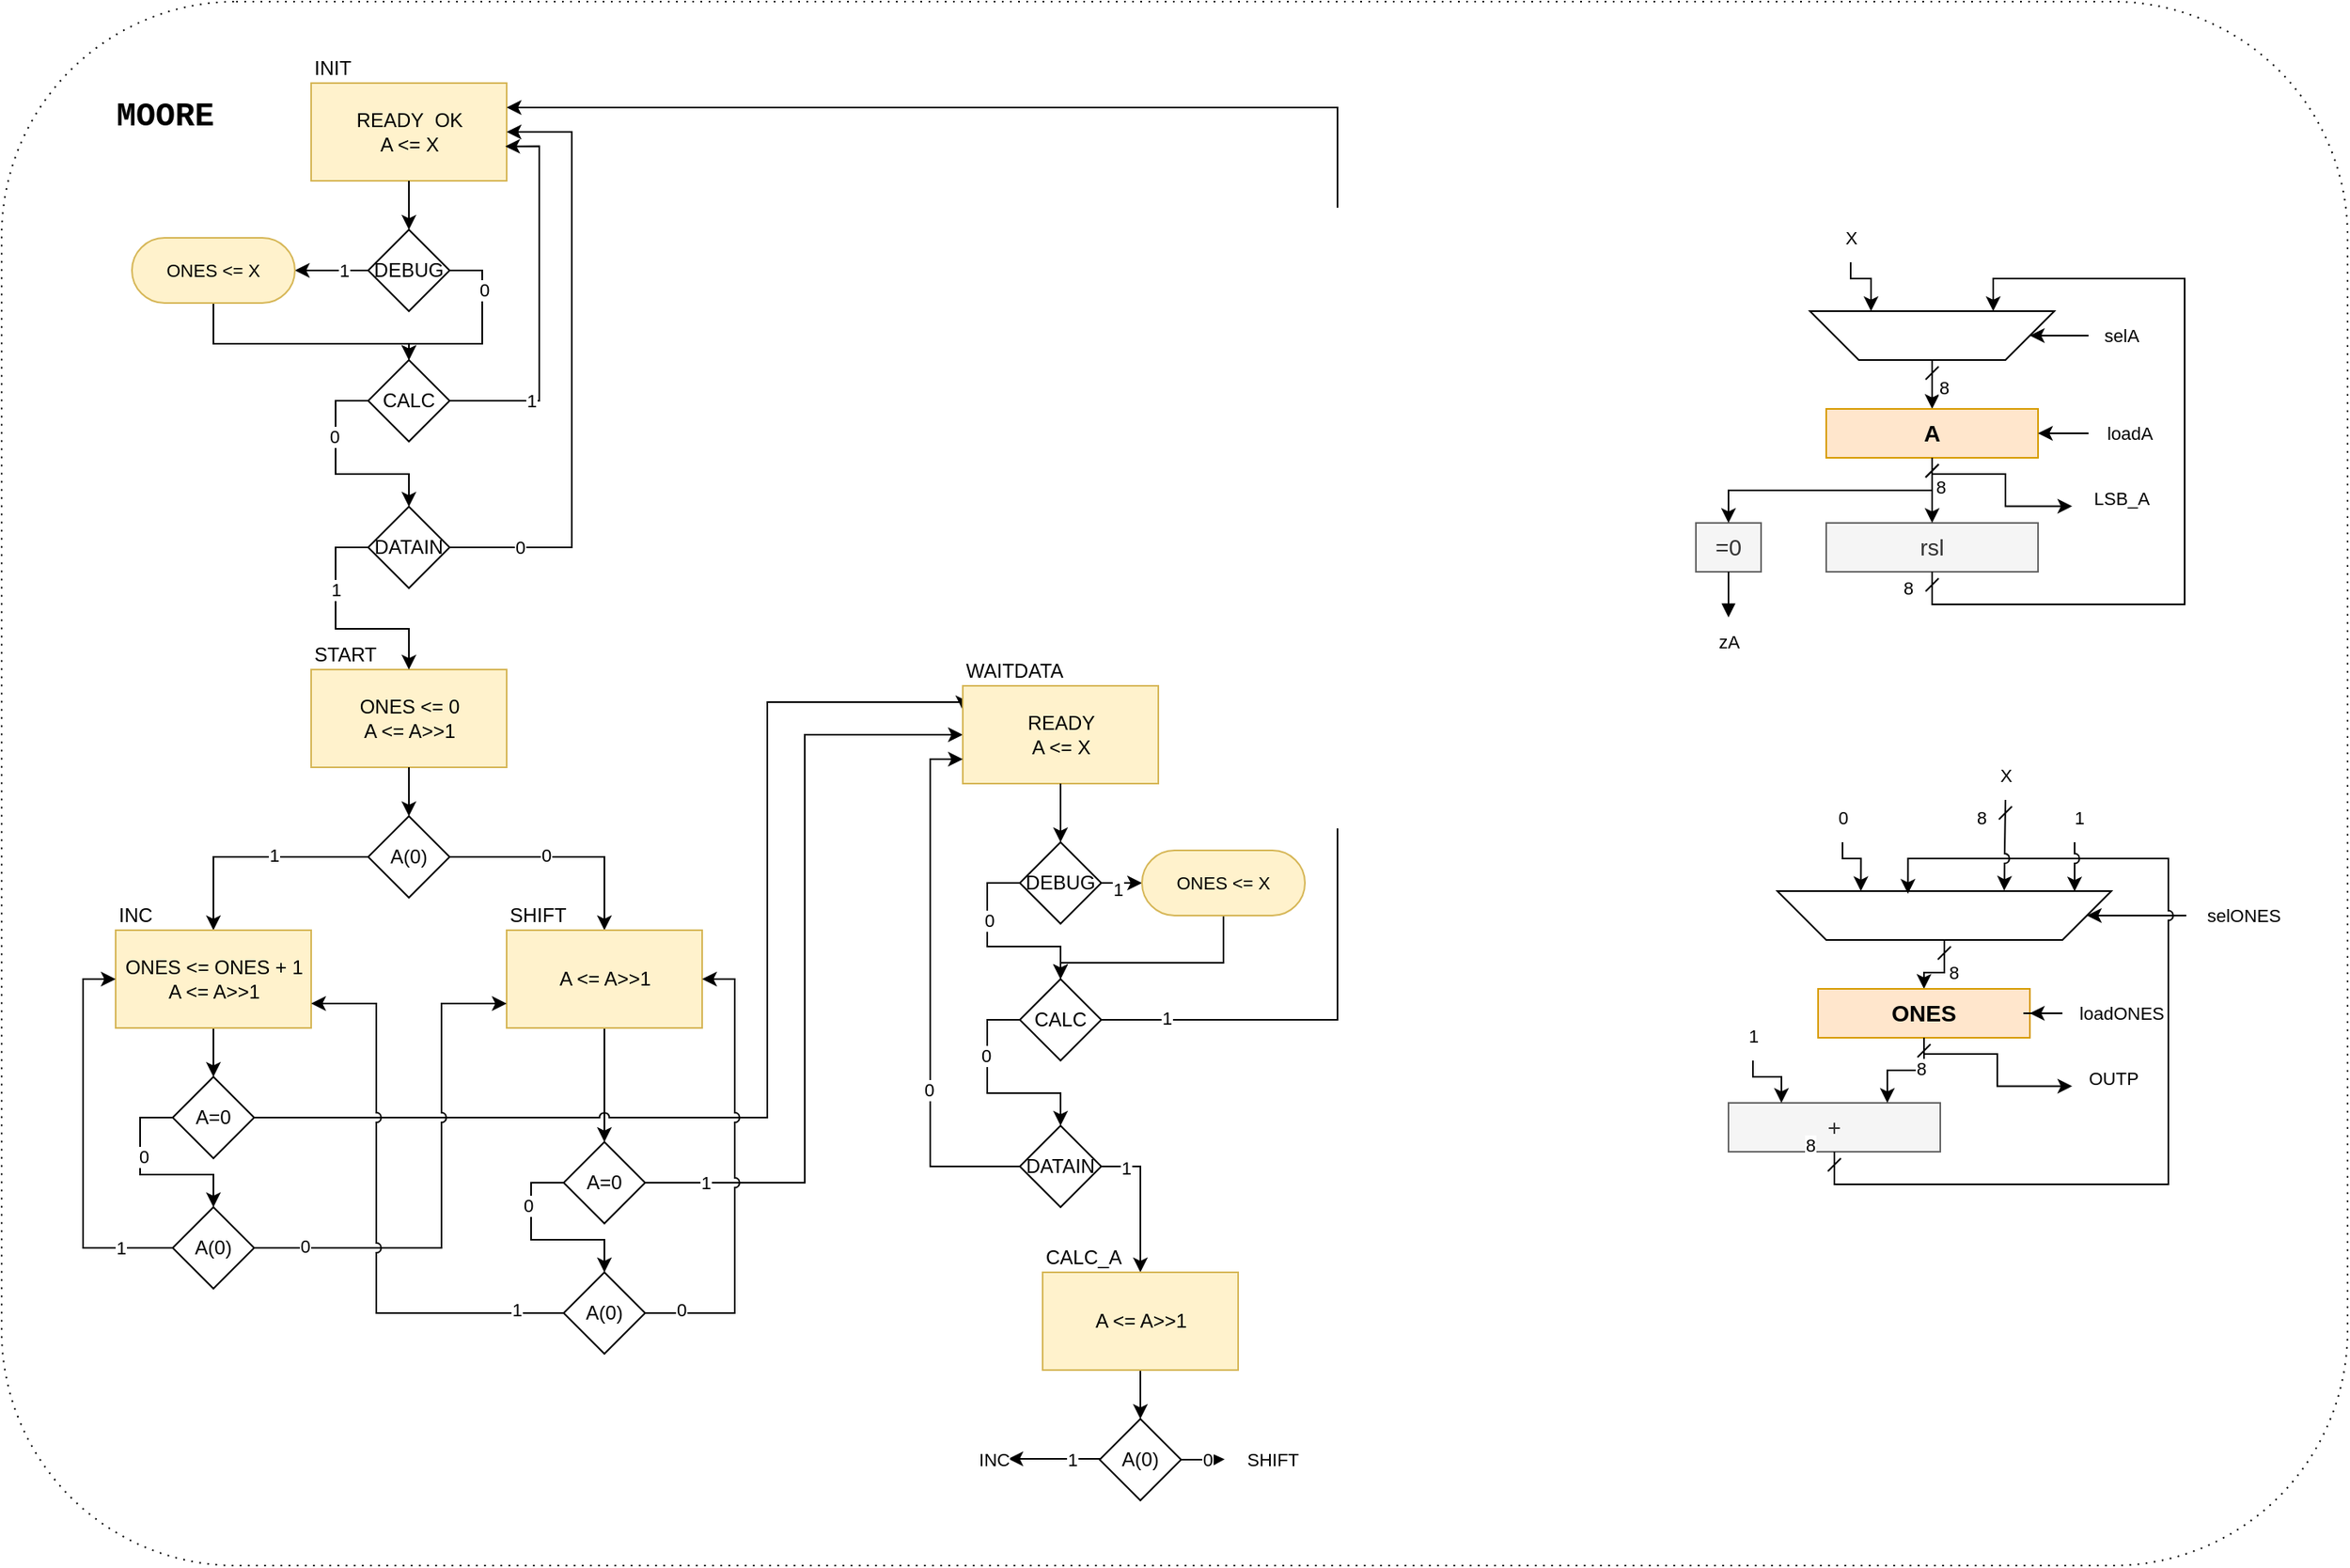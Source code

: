 <mxfile version="27.0.9" pages="9">
  <diagram name="onescounter_moore" id="_VOaEUyc13Ap1j3Od43V">
    <mxGraphModel dx="2951" dy="1656" grid="1" gridSize="10" guides="1" tooltips="1" connect="1" arrows="1" fold="1" page="1" pageScale="1" pageWidth="850" pageHeight="1100" math="0" shadow="0">
      <root>
        <mxCell id="0" />
        <mxCell id="1" parent="0" />
        <mxCell id="lNzz2GL8EeB8wAQ7nPyb-1" value="" style="rounded=1;whiteSpace=wrap;html=1;fontFamily=Helvetica;fontSize=11;fontColor=default;labelBackgroundColor=default;fillColor=none;dashed=1;dashPattern=1 4;" parent="1" vertex="1">
          <mxGeometry x="40" y="110" width="1440" height="960" as="geometry" />
        </mxCell>
        <mxCell id="WcZGTvVYMBLY6KfuqVCo-7" style="edgeStyle=orthogonalEdgeStyle;rounded=0;orthogonalLoop=1;jettySize=auto;html=1;entryX=0.5;entryY=0;entryDx=0;entryDy=0;strokeColor=default;align=center;verticalAlign=middle;fontFamily=Helvetica;fontSize=11;fontColor=default;labelBackgroundColor=default;jumpStyle=arc;endArrow=classic;exitX=1;exitY=0.5;exitDx=0;exitDy=0;" parent="1" source="WcZGTvVYMBLY6KfuqVCo-133" target="WcZGTvVYMBLY6KfuqVCo-5" edge="1">
          <mxGeometry relative="1" as="geometry" />
        </mxCell>
        <mxCell id="WcZGTvVYMBLY6KfuqVCo-135" value="0" style="edgeLabel;html=1;align=center;verticalAlign=middle;resizable=0;points=[];fontFamily=Helvetica;fontSize=11;fontColor=default;labelBackgroundColor=default;" parent="WcZGTvVYMBLY6KfuqVCo-7" vertex="1" connectable="0">
          <mxGeometry x="-0.468" y="1" relative="1" as="geometry">
            <mxPoint as="offset" />
          </mxGeometry>
        </mxCell>
        <mxCell id="WcZGTvVYMBLY6KfuqVCo-1" value="INIT" style="rounded=0;whiteSpace=wrap;html=1;verticalAlign=bottom;labelPosition=center;verticalLabelPosition=top;align=left;fillColor=#fff2cc;strokeColor=#d6b656;" parent="1" vertex="1">
          <mxGeometry x="230" y="160" width="120" height="60" as="geometry" />
        </mxCell>
        <mxCell id="WcZGTvVYMBLY6KfuqVCo-2" value="READY&amp;nbsp; OK&lt;br&gt;A &amp;lt;= X" style="text;html=1;align=center;verticalAlign=middle;resizable=0;points=[];autosize=1;strokeColor=none;fillColor=none;" parent="1" vertex="1">
          <mxGeometry x="245" y="170" width="90" height="40" as="geometry" />
        </mxCell>
        <mxCell id="WcZGTvVYMBLY6KfuqVCo-3" value="START" style="rounded=0;whiteSpace=wrap;html=1;verticalAlign=bottom;labelPosition=center;verticalLabelPosition=top;align=left;fillColor=#fff2cc;strokeColor=#d6b656;" parent="1" vertex="1">
          <mxGeometry x="230" y="520" width="120" height="60" as="geometry" />
        </mxCell>
        <mxCell id="WcZGTvVYMBLY6KfuqVCo-19" style="edgeStyle=orthogonalEdgeStyle;rounded=0;orthogonalLoop=1;jettySize=auto;html=1;entryX=0.5;entryY=0;entryDx=0;entryDy=0;strokeColor=default;align=center;verticalAlign=middle;fontFamily=Helvetica;fontSize=11;fontColor=default;labelBackgroundColor=default;jumpStyle=arc;endArrow=classic;" parent="1" target="WcZGTvVYMBLY6KfuqVCo-18" edge="1">
          <mxGeometry relative="1" as="geometry">
            <mxPoint x="290" y="580" as="sourcePoint" />
          </mxGeometry>
        </mxCell>
        <mxCell id="WcZGTvVYMBLY6KfuqVCo-4" value="ONES &amp;lt;= 0&lt;br&gt;A &amp;lt;= A&amp;gt;&amp;gt;1" style="text;html=1;align=center;verticalAlign=middle;resizable=0;points=[];autosize=1;strokeColor=none;fillColor=none;" parent="1" vertex="1">
          <mxGeometry x="250" y="530" width="80" height="40" as="geometry" />
        </mxCell>
        <mxCell id="WcZGTvVYMBLY6KfuqVCo-8" style="edgeStyle=orthogonalEdgeStyle;rounded=0;orthogonalLoop=1;jettySize=auto;html=1;entryX=0.5;entryY=0;entryDx=0;entryDy=0;exitX=0;exitY=0.5;exitDx=0;exitDy=0;strokeColor=default;align=center;verticalAlign=middle;fontFamily=Helvetica;fontSize=11;fontColor=default;labelBackgroundColor=default;jumpStyle=arc;endArrow=classic;" parent="1" source="WcZGTvVYMBLY6KfuqVCo-5" target="WcZGTvVYMBLY6KfuqVCo-6" edge="1">
          <mxGeometry relative="1" as="geometry" />
        </mxCell>
        <mxCell id="WcZGTvVYMBLY6KfuqVCo-10" value="0" style="edgeLabel;html=1;align=center;verticalAlign=middle;resizable=0;points=[];rounded=0;strokeColor=default;fontFamily=Helvetica;fontSize=11;fontColor=default;labelBackgroundColor=default;" parent="WcZGTvVYMBLY6KfuqVCo-8" vertex="1" connectable="0">
          <mxGeometry x="-0.359" y="-1" relative="1" as="geometry">
            <mxPoint as="offset" />
          </mxGeometry>
        </mxCell>
        <mxCell id="WcZGTvVYMBLY6KfuqVCo-5" value="CALC" style="rhombus;whiteSpace=wrap;html=1;" parent="1" vertex="1">
          <mxGeometry x="265" y="330" width="50" height="50" as="geometry" />
        </mxCell>
        <mxCell id="WcZGTvVYMBLY6KfuqVCo-14" style="edgeStyle=orthogonalEdgeStyle;rounded=0;orthogonalLoop=1;jettySize=auto;html=1;entryX=1;entryY=0.5;entryDx=0;entryDy=0;strokeColor=default;align=center;verticalAlign=middle;fontFamily=Helvetica;fontSize=11;fontColor=default;labelBackgroundColor=default;jumpStyle=arc;endArrow=classic;" parent="1" source="WcZGTvVYMBLY6KfuqVCo-6" target="WcZGTvVYMBLY6KfuqVCo-1" edge="1">
          <mxGeometry relative="1" as="geometry">
            <Array as="points">
              <mxPoint x="390" y="445" />
              <mxPoint x="390" y="190" />
            </Array>
          </mxGeometry>
        </mxCell>
        <mxCell id="WcZGTvVYMBLY6KfuqVCo-15" value="0" style="edgeLabel;html=1;align=center;verticalAlign=middle;resizable=0;points=[];rounded=0;strokeColor=default;fontFamily=Helvetica;fontSize=11;fontColor=default;labelBackgroundColor=default;" parent="WcZGTvVYMBLY6KfuqVCo-14" vertex="1" connectable="0">
          <mxGeometry x="-0.768" relative="1" as="geometry">
            <mxPoint as="offset" />
          </mxGeometry>
        </mxCell>
        <mxCell id="WcZGTvVYMBLY6KfuqVCo-16" style="edgeStyle=orthogonalEdgeStyle;rounded=0;orthogonalLoop=1;jettySize=auto;html=1;entryX=0.5;entryY=0;entryDx=0;entryDy=0;exitX=0;exitY=0.5;exitDx=0;exitDy=0;strokeColor=default;align=center;verticalAlign=middle;fontFamily=Helvetica;fontSize=11;fontColor=default;labelBackgroundColor=default;jumpStyle=arc;endArrow=classic;" parent="1" source="WcZGTvVYMBLY6KfuqVCo-6" target="WcZGTvVYMBLY6KfuqVCo-3" edge="1">
          <mxGeometry relative="1" as="geometry" />
        </mxCell>
        <mxCell id="WcZGTvVYMBLY6KfuqVCo-17" value="1" style="edgeLabel;html=1;align=center;verticalAlign=middle;resizable=0;points=[];rounded=0;strokeColor=default;fontFamily=Helvetica;fontSize=11;fontColor=default;labelBackgroundColor=default;" parent="WcZGTvVYMBLY6KfuqVCo-16" vertex="1" connectable="0">
          <mxGeometry x="-0.192" y="2" relative="1" as="geometry">
            <mxPoint x="-2" y="-11" as="offset" />
          </mxGeometry>
        </mxCell>
        <mxCell id="WcZGTvVYMBLY6KfuqVCo-6" value="DATAIN" style="rhombus;whiteSpace=wrap;html=1;" parent="1" vertex="1">
          <mxGeometry x="265" y="420" width="50" height="50" as="geometry" />
        </mxCell>
        <mxCell id="WcZGTvVYMBLY6KfuqVCo-9" style="edgeStyle=orthogonalEdgeStyle;rounded=0;orthogonalLoop=1;jettySize=auto;html=1;entryX=0.993;entryY=0.647;entryDx=0;entryDy=0;entryPerimeter=0;strokeColor=default;align=center;verticalAlign=middle;fontFamily=Helvetica;fontSize=11;fontColor=default;labelBackgroundColor=default;jumpStyle=arc;endArrow=classic;" parent="1" source="WcZGTvVYMBLY6KfuqVCo-5" target="WcZGTvVYMBLY6KfuqVCo-1" edge="1">
          <mxGeometry relative="1" as="geometry">
            <Array as="points">
              <mxPoint x="370" y="355" />
              <mxPoint x="370" y="199" />
            </Array>
          </mxGeometry>
        </mxCell>
        <mxCell id="WcZGTvVYMBLY6KfuqVCo-11" value="1" style="edgeLabel;html=1;align=center;verticalAlign=middle;resizable=0;points=[];rounded=0;strokeColor=default;fontFamily=Helvetica;fontSize=11;fontColor=default;labelBackgroundColor=default;" parent="WcZGTvVYMBLY6KfuqVCo-9" vertex="1" connectable="0">
          <mxGeometry x="-0.571" relative="1" as="geometry">
            <mxPoint as="offset" />
          </mxGeometry>
        </mxCell>
        <mxCell id="WcZGTvVYMBLY6KfuqVCo-26" style="edgeStyle=orthogonalEdgeStyle;rounded=0;orthogonalLoop=1;jettySize=auto;html=1;entryX=0.5;entryY=0;entryDx=0;entryDy=0;strokeColor=default;align=center;verticalAlign=middle;fontFamily=Helvetica;fontSize=11;fontColor=default;labelBackgroundColor=default;jumpStyle=arc;endArrow=classic;" parent="1" source="WcZGTvVYMBLY6KfuqVCo-18" target="WcZGTvVYMBLY6KfuqVCo-20" edge="1">
          <mxGeometry relative="1" as="geometry" />
        </mxCell>
        <mxCell id="WcZGTvVYMBLY6KfuqVCo-28" value="1" style="edgeLabel;html=1;align=center;verticalAlign=middle;resizable=0;points=[];rounded=0;strokeColor=default;fontFamily=Helvetica;fontSize=11;fontColor=default;labelBackgroundColor=default;" parent="WcZGTvVYMBLY6KfuqVCo-26" vertex="1" connectable="0">
          <mxGeometry x="-0.168" y="-1" relative="1" as="geometry">
            <mxPoint as="offset" />
          </mxGeometry>
        </mxCell>
        <mxCell id="WcZGTvVYMBLY6KfuqVCo-27" style="edgeStyle=orthogonalEdgeStyle;rounded=0;orthogonalLoop=1;jettySize=auto;html=1;entryX=0.5;entryY=0;entryDx=0;entryDy=0;strokeColor=default;align=center;verticalAlign=middle;fontFamily=Helvetica;fontSize=11;fontColor=default;labelBackgroundColor=default;jumpStyle=arc;endArrow=classic;" parent="1" source="WcZGTvVYMBLY6KfuqVCo-18" target="WcZGTvVYMBLY6KfuqVCo-23" edge="1">
          <mxGeometry relative="1" as="geometry" />
        </mxCell>
        <mxCell id="WcZGTvVYMBLY6KfuqVCo-29" value="0" style="edgeLabel;html=1;align=center;verticalAlign=middle;resizable=0;points=[];rounded=0;strokeColor=default;fontFamily=Helvetica;fontSize=11;fontColor=default;labelBackgroundColor=default;" parent="WcZGTvVYMBLY6KfuqVCo-27" vertex="1" connectable="0">
          <mxGeometry x="-0.157" y="1" relative="1" as="geometry">
            <mxPoint as="offset" />
          </mxGeometry>
        </mxCell>
        <mxCell id="WcZGTvVYMBLY6KfuqVCo-18" value="A(0)" style="rhombus;whiteSpace=wrap;html=1;" parent="1" vertex="1">
          <mxGeometry x="265" y="610" width="50" height="50" as="geometry" />
        </mxCell>
        <mxCell id="WcZGTvVYMBLY6KfuqVCo-32" style="edgeStyle=orthogonalEdgeStyle;rounded=0;orthogonalLoop=1;jettySize=auto;html=1;strokeColor=default;align=center;verticalAlign=middle;fontFamily=Helvetica;fontSize=11;fontColor=default;labelBackgroundColor=default;jumpStyle=arc;endArrow=classic;" parent="1" source="WcZGTvVYMBLY6KfuqVCo-20" target="WcZGTvVYMBLY6KfuqVCo-30" edge="1">
          <mxGeometry relative="1" as="geometry" />
        </mxCell>
        <mxCell id="WcZGTvVYMBLY6KfuqVCo-20" value="INC" style="rounded=0;whiteSpace=wrap;html=1;verticalAlign=bottom;labelPosition=center;verticalLabelPosition=top;align=left;fillColor=#fff2cc;strokeColor=#d6b656;" parent="1" vertex="1">
          <mxGeometry x="110" y="680" width="120" height="60" as="geometry" />
        </mxCell>
        <mxCell id="WcZGTvVYMBLY6KfuqVCo-22" value="ONES &amp;lt;= ONES + 1&lt;br&gt;A &amp;lt;= A&amp;gt;&amp;gt;1" style="text;html=1;align=center;verticalAlign=middle;resizable=0;points=[];autosize=1;strokeColor=none;fillColor=none;" parent="1" vertex="1">
          <mxGeometry x="105" y="690" width="130" height="40" as="geometry" />
        </mxCell>
        <mxCell id="WcZGTvVYMBLY6KfuqVCo-35" style="edgeStyle=orthogonalEdgeStyle;rounded=0;orthogonalLoop=1;jettySize=auto;html=1;entryX=0.5;entryY=0;entryDx=0;entryDy=0;" parent="1" source="WcZGTvVYMBLY6KfuqVCo-23" target="WcZGTvVYMBLY6KfuqVCo-33" edge="1">
          <mxGeometry relative="1" as="geometry" />
        </mxCell>
        <mxCell id="WcZGTvVYMBLY6KfuqVCo-23" value="SHIFT" style="rounded=0;whiteSpace=wrap;html=1;verticalAlign=bottom;labelPosition=center;verticalLabelPosition=top;align=left;fillColor=#fff2cc;strokeColor=#d6b656;" parent="1" vertex="1">
          <mxGeometry x="350" y="680" width="120" height="60" as="geometry" />
        </mxCell>
        <mxCell id="WcZGTvVYMBLY6KfuqVCo-25" value="A &amp;lt;= A&amp;gt;&amp;gt;1" style="text;html=1;align=center;verticalAlign=middle;resizable=0;points=[];autosize=1;strokeColor=none;fillColor=none;" parent="1" vertex="1">
          <mxGeometry x="370" y="695" width="80" height="30" as="geometry" />
        </mxCell>
        <mxCell id="WcZGTvVYMBLY6KfuqVCo-40" style="edgeStyle=orthogonalEdgeStyle;rounded=0;orthogonalLoop=1;jettySize=auto;html=1;entryX=0.5;entryY=0;entryDx=0;entryDy=0;exitX=0;exitY=0.5;exitDx=0;exitDy=0;strokeColor=default;align=center;verticalAlign=middle;fontFamily=Helvetica;fontSize=11;fontColor=default;labelBackgroundColor=default;jumpStyle=arc;endArrow=classic;" parent="1" source="WcZGTvVYMBLY6KfuqVCo-30" target="WcZGTvVYMBLY6KfuqVCo-31" edge="1">
          <mxGeometry relative="1" as="geometry">
            <mxPoint x="100" y="830" as="targetPoint" />
            <Array as="points">
              <mxPoint x="125" y="795" />
              <mxPoint x="125" y="830" />
              <mxPoint x="170" y="830" />
            </Array>
          </mxGeometry>
        </mxCell>
        <mxCell id="WcZGTvVYMBLY6KfuqVCo-41" value="0" style="edgeLabel;html=1;align=center;verticalAlign=middle;resizable=0;points=[];rounded=0;strokeColor=default;fontFamily=Helvetica;fontSize=11;fontColor=default;labelBackgroundColor=default;" parent="WcZGTvVYMBLY6KfuqVCo-40" vertex="1" connectable="0">
          <mxGeometry x="-0.275" y="2" relative="1" as="geometry">
            <mxPoint as="offset" />
          </mxGeometry>
        </mxCell>
        <mxCell id="WcZGTvVYMBLY6KfuqVCo-53" style="edgeStyle=orthogonalEdgeStyle;rounded=0;orthogonalLoop=1;jettySize=auto;html=1;entryX=0;entryY=0.25;entryDx=0;entryDy=0;jumpStyle=arc;strokeColor=default;align=center;verticalAlign=middle;fontFamily=Helvetica;fontSize=11;fontColor=default;labelBackgroundColor=default;endArrow=classic;" parent="1" source="WcZGTvVYMBLY6KfuqVCo-30" target="WcZGTvVYMBLY6KfuqVCo-47" edge="1">
          <mxGeometry relative="1" as="geometry">
            <Array as="points">
              <mxPoint x="510" y="795" />
              <mxPoint x="510" y="540" />
              <mxPoint x="630" y="540" />
            </Array>
          </mxGeometry>
        </mxCell>
        <mxCell id="WcZGTvVYMBLY6KfuqVCo-30" value="A=0" style="rhombus;whiteSpace=wrap;html=1;" parent="1" vertex="1">
          <mxGeometry x="145" y="770" width="50" height="50" as="geometry" />
        </mxCell>
        <mxCell id="WcZGTvVYMBLY6KfuqVCo-42" style="edgeStyle=orthogonalEdgeStyle;rounded=0;orthogonalLoop=1;jettySize=auto;html=1;entryX=0;entryY=0.5;entryDx=0;entryDy=0;strokeColor=default;align=center;verticalAlign=middle;fontFamily=Helvetica;fontSize=11;fontColor=default;labelBackgroundColor=default;jumpStyle=arc;endArrow=classic;" parent="1" source="WcZGTvVYMBLY6KfuqVCo-31" target="WcZGTvVYMBLY6KfuqVCo-20" edge="1">
          <mxGeometry relative="1" as="geometry">
            <Array as="points">
              <mxPoint x="90" y="875" />
              <mxPoint x="90" y="710" />
            </Array>
          </mxGeometry>
        </mxCell>
        <mxCell id="WcZGTvVYMBLY6KfuqVCo-43" value="1" style="edgeLabel;html=1;align=center;verticalAlign=middle;resizable=0;points=[];rounded=0;strokeColor=default;fontFamily=Helvetica;fontSize=11;fontColor=default;labelBackgroundColor=default;" parent="WcZGTvVYMBLY6KfuqVCo-42" vertex="1" connectable="0">
          <mxGeometry x="-0.732" relative="1" as="geometry">
            <mxPoint as="offset" />
          </mxGeometry>
        </mxCell>
        <mxCell id="WcZGTvVYMBLY6KfuqVCo-44" style="edgeStyle=orthogonalEdgeStyle;rounded=0;orthogonalLoop=1;jettySize=auto;html=1;entryX=0;entryY=0.75;entryDx=0;entryDy=0;strokeColor=default;align=center;verticalAlign=middle;fontFamily=Helvetica;fontSize=11;fontColor=default;labelBackgroundColor=default;jumpStyle=arc;endArrow=classic;" parent="1" source="WcZGTvVYMBLY6KfuqVCo-31" target="WcZGTvVYMBLY6KfuqVCo-23" edge="1">
          <mxGeometry relative="1" as="geometry">
            <Array as="points">
              <mxPoint x="310" y="875" />
              <mxPoint x="310" y="725" />
            </Array>
          </mxGeometry>
        </mxCell>
        <mxCell id="WcZGTvVYMBLY6KfuqVCo-45" value="0" style="edgeLabel;html=1;align=center;verticalAlign=middle;resizable=0;points=[];rounded=0;strokeColor=default;fontFamily=Helvetica;fontSize=11;fontColor=default;labelBackgroundColor=default;" parent="WcZGTvVYMBLY6KfuqVCo-44" vertex="1" connectable="0">
          <mxGeometry x="-0.796" y="1" relative="1" as="geometry">
            <mxPoint as="offset" />
          </mxGeometry>
        </mxCell>
        <mxCell id="WcZGTvVYMBLY6KfuqVCo-31" value="A(0)" style="rhombus;whiteSpace=wrap;html=1;" parent="1" vertex="1">
          <mxGeometry x="145" y="850" width="50" height="50" as="geometry" />
        </mxCell>
        <mxCell id="WcZGTvVYMBLY6KfuqVCo-36" style="edgeStyle=orthogonalEdgeStyle;rounded=0;orthogonalLoop=1;jettySize=auto;html=1;entryX=0.5;entryY=0;entryDx=0;entryDy=0;exitX=0;exitY=0.5;exitDx=0;exitDy=0;strokeColor=default;align=center;verticalAlign=middle;fontFamily=Helvetica;fontSize=11;fontColor=default;labelBackgroundColor=default;jumpStyle=arc;endArrow=classic;" parent="1" source="WcZGTvVYMBLY6KfuqVCo-33" target="WcZGTvVYMBLY6KfuqVCo-34" edge="1">
          <mxGeometry relative="1" as="geometry">
            <Array as="points">
              <mxPoint x="365" y="835" />
              <mxPoint x="365" y="870" />
              <mxPoint x="410" y="870" />
            </Array>
          </mxGeometry>
        </mxCell>
        <mxCell id="WcZGTvVYMBLY6KfuqVCo-37" value="0" style="edgeLabel;html=1;align=center;verticalAlign=middle;resizable=0;points=[];rounded=0;strokeColor=default;fontFamily=Helvetica;fontSize=11;fontColor=default;labelBackgroundColor=default;" parent="WcZGTvVYMBLY6KfuqVCo-36" vertex="1" connectable="0">
          <mxGeometry x="-0.436" y="-2" relative="1" as="geometry">
            <mxPoint as="offset" />
          </mxGeometry>
        </mxCell>
        <mxCell id="WcZGTvVYMBLY6KfuqVCo-49" style="edgeStyle=orthogonalEdgeStyle;rounded=0;orthogonalLoop=1;jettySize=auto;html=1;entryX=0;entryY=0.5;entryDx=0;entryDy=0;strokeColor=default;align=center;verticalAlign=middle;fontFamily=Helvetica;fontSize=11;fontColor=default;labelBackgroundColor=default;jumpStyle=arc;endArrow=classic;" parent="1" source="WcZGTvVYMBLY6KfuqVCo-33" target="WcZGTvVYMBLY6KfuqVCo-47" edge="1">
          <mxGeometry relative="1" as="geometry">
            <Array as="points">
              <mxPoint x="533" y="835" />
              <mxPoint x="533" y="560" />
            </Array>
          </mxGeometry>
        </mxCell>
        <mxCell id="WcZGTvVYMBLY6KfuqVCo-50" value="1" style="edgeLabel;html=1;align=center;verticalAlign=middle;resizable=0;points=[];rounded=0;strokeColor=default;fontFamily=Helvetica;fontSize=11;fontColor=default;labelBackgroundColor=default;" parent="WcZGTvVYMBLY6KfuqVCo-49" vertex="1" connectable="0">
          <mxGeometry x="-0.842" relative="1" as="geometry">
            <mxPoint as="offset" />
          </mxGeometry>
        </mxCell>
        <mxCell id="WcZGTvVYMBLY6KfuqVCo-33" value="A=0" style="rhombus;whiteSpace=wrap;html=1;" parent="1" vertex="1">
          <mxGeometry x="385" y="810" width="50" height="50" as="geometry" />
        </mxCell>
        <mxCell id="WcZGTvVYMBLY6KfuqVCo-38" style="edgeStyle=orthogonalEdgeStyle;rounded=0;orthogonalLoop=1;jettySize=auto;html=1;entryX=1;entryY=0.75;entryDx=0;entryDy=0;strokeColor=default;align=center;verticalAlign=middle;fontFamily=Helvetica;fontSize=11;fontColor=default;labelBackgroundColor=default;jumpStyle=arc;endArrow=classic;" parent="1" source="WcZGTvVYMBLY6KfuqVCo-34" target="WcZGTvVYMBLY6KfuqVCo-20" edge="1">
          <mxGeometry relative="1" as="geometry">
            <Array as="points">
              <mxPoint x="270" y="915" />
              <mxPoint x="270" y="725" />
            </Array>
          </mxGeometry>
        </mxCell>
        <mxCell id="WcZGTvVYMBLY6KfuqVCo-39" value="1" style="edgeLabel;html=1;align=center;verticalAlign=middle;resizable=0;points=[];rounded=0;strokeColor=default;fontFamily=Helvetica;fontSize=11;fontColor=default;labelBackgroundColor=default;" parent="WcZGTvVYMBLY6KfuqVCo-38" vertex="1" connectable="0">
          <mxGeometry x="-0.828" y="-2" relative="1" as="geometry">
            <mxPoint as="offset" />
          </mxGeometry>
        </mxCell>
        <mxCell id="WcZGTvVYMBLY6KfuqVCo-51" style="edgeStyle=orthogonalEdgeStyle;rounded=0;orthogonalLoop=1;jettySize=auto;html=1;entryX=1;entryY=0.5;entryDx=0;entryDy=0;strokeColor=default;align=center;verticalAlign=middle;fontFamily=Helvetica;fontSize=11;fontColor=default;labelBackgroundColor=default;jumpStyle=arc;endArrow=classic;" parent="1" source="WcZGTvVYMBLY6KfuqVCo-34" target="WcZGTvVYMBLY6KfuqVCo-23" edge="1">
          <mxGeometry relative="1" as="geometry">
            <Array as="points">
              <mxPoint x="490" y="915" />
              <mxPoint x="490" y="710" />
            </Array>
          </mxGeometry>
        </mxCell>
        <mxCell id="WcZGTvVYMBLY6KfuqVCo-52" value="0" style="edgeLabel;html=1;align=center;verticalAlign=middle;resizable=0;points=[];rounded=0;strokeColor=default;fontFamily=Helvetica;fontSize=11;fontColor=default;labelBackgroundColor=default;" parent="WcZGTvVYMBLY6KfuqVCo-51" vertex="1" connectable="0">
          <mxGeometry x="-0.843" y="3" relative="1" as="geometry">
            <mxPoint y="1" as="offset" />
          </mxGeometry>
        </mxCell>
        <mxCell id="WcZGTvVYMBLY6KfuqVCo-34" value="A(0)" style="rhombus;whiteSpace=wrap;html=1;" parent="1" vertex="1">
          <mxGeometry x="385" y="890" width="50" height="50" as="geometry" />
        </mxCell>
        <mxCell id="WcZGTvVYMBLY6KfuqVCo-140" style="edgeStyle=orthogonalEdgeStyle;shape=connector;rounded=0;jumpStyle=arc;orthogonalLoop=1;jettySize=auto;html=1;entryX=0.5;entryY=0;entryDx=0;entryDy=0;strokeColor=default;align=center;verticalAlign=middle;fontFamily=Helvetica;fontSize=11;fontColor=default;labelBackgroundColor=default;endArrow=classic;exitX=0;exitY=0.5;exitDx=0;exitDy=0;" parent="1" source="WcZGTvVYMBLY6KfuqVCo-141" target="WcZGTvVYMBLY6KfuqVCo-56" edge="1">
          <mxGeometry relative="1" as="geometry">
            <Array as="points">
              <mxPoint x="645" y="651" />
              <mxPoint x="645" y="690" />
              <mxPoint x="690" y="690" />
            </Array>
          </mxGeometry>
        </mxCell>
        <mxCell id="WcZGTvVYMBLY6KfuqVCo-145" value="0" style="edgeLabel;html=1;align=center;verticalAlign=middle;resizable=0;points=[];fontFamily=Helvetica;fontSize=11;fontColor=default;labelBackgroundColor=default;" parent="WcZGTvVYMBLY6KfuqVCo-140" vertex="1" connectable="0">
          <mxGeometry x="-0.314" y="1" relative="1" as="geometry">
            <mxPoint as="offset" />
          </mxGeometry>
        </mxCell>
        <mxCell id="WcZGTvVYMBLY6KfuqVCo-47" value="WAITDATA" style="rounded=0;whiteSpace=wrap;html=1;verticalAlign=bottom;labelPosition=center;verticalLabelPosition=top;align=left;fillColor=#fff2cc;strokeColor=#d6b656;" parent="1" vertex="1">
          <mxGeometry x="630" y="530" width="120" height="60" as="geometry" />
        </mxCell>
        <mxCell id="WcZGTvVYMBLY6KfuqVCo-48" value="READY&lt;br&gt;A &amp;lt;= X" style="text;html=1;align=center;verticalAlign=middle;resizable=0;points=[];autosize=1;strokeColor=none;fillColor=none;" parent="1" vertex="1">
          <mxGeometry x="660" y="540" width="60" height="40" as="geometry" />
        </mxCell>
        <mxCell id="WcZGTvVYMBLY6KfuqVCo-54" style="edgeStyle=orthogonalEdgeStyle;rounded=0;orthogonalLoop=1;jettySize=auto;html=1;entryX=0.5;entryY=0;entryDx=0;entryDy=0;exitX=0;exitY=0.5;exitDx=0;exitDy=0;strokeColor=default;align=center;verticalAlign=middle;fontFamily=Helvetica;fontSize=11;fontColor=default;labelBackgroundColor=default;jumpStyle=arc;endArrow=classic;" parent="1" source="WcZGTvVYMBLY6KfuqVCo-56" target="WcZGTvVYMBLY6KfuqVCo-60" edge="1">
          <mxGeometry relative="1" as="geometry" />
        </mxCell>
        <mxCell id="WcZGTvVYMBLY6KfuqVCo-55" value="0" style="edgeLabel;html=1;align=center;verticalAlign=middle;resizable=0;points=[];rounded=0;strokeColor=default;fontFamily=Helvetica;fontSize=11;fontColor=default;labelBackgroundColor=default;" parent="WcZGTvVYMBLY6KfuqVCo-54" vertex="1" connectable="0">
          <mxGeometry x="-0.359" y="-1" relative="1" as="geometry">
            <mxPoint as="offset" />
          </mxGeometry>
        </mxCell>
        <mxCell id="WcZGTvVYMBLY6KfuqVCo-64" style="edgeStyle=orthogonalEdgeStyle;shape=connector;rounded=0;jumpStyle=arc;orthogonalLoop=1;jettySize=auto;html=1;entryX=1;entryY=0.25;entryDx=0;entryDy=0;strokeColor=default;align=center;verticalAlign=middle;fontFamily=Helvetica;fontSize=11;fontColor=default;labelBackgroundColor=default;endArrow=classic;" parent="1" source="WcZGTvVYMBLY6KfuqVCo-56" target="WcZGTvVYMBLY6KfuqVCo-1" edge="1">
          <mxGeometry relative="1" as="geometry">
            <Array as="points">
              <mxPoint x="860" y="735" />
              <mxPoint x="860" y="175" />
            </Array>
          </mxGeometry>
        </mxCell>
        <mxCell id="WcZGTvVYMBLY6KfuqVCo-65" value="1" style="edgeLabel;html=1;align=center;verticalAlign=middle;resizable=0;points=[];fontFamily=Helvetica;fontSize=11;fontColor=default;labelBackgroundColor=default;" parent="WcZGTvVYMBLY6KfuqVCo-64" vertex="1" connectable="0">
          <mxGeometry x="-0.935" y="2" relative="1" as="geometry">
            <mxPoint y="1" as="offset" />
          </mxGeometry>
        </mxCell>
        <mxCell id="WcZGTvVYMBLY6KfuqVCo-56" value="CALC" style="rhombus;whiteSpace=wrap;html=1;" parent="1" vertex="1">
          <mxGeometry x="665" y="710" width="50" height="50" as="geometry" />
        </mxCell>
        <mxCell id="WcZGTvVYMBLY6KfuqVCo-58" style="edgeStyle=orthogonalEdgeStyle;rounded=0;orthogonalLoop=1;jettySize=auto;html=1;exitX=0;exitY=0.5;exitDx=0;exitDy=0;strokeColor=default;align=center;verticalAlign=middle;fontFamily=Helvetica;fontSize=11;fontColor=default;labelBackgroundColor=default;jumpStyle=arc;endArrow=classic;entryX=0;entryY=0.75;entryDx=0;entryDy=0;" parent="1" source="WcZGTvVYMBLY6KfuqVCo-60" target="WcZGTvVYMBLY6KfuqVCo-47" edge="1">
          <mxGeometry relative="1" as="geometry">
            <mxPoint x="620" y="680" as="targetPoint" />
          </mxGeometry>
        </mxCell>
        <mxCell id="WcZGTvVYMBLY6KfuqVCo-63" value="0" style="edgeLabel;html=1;align=center;verticalAlign=middle;resizable=0;points=[];fontFamily=Helvetica;fontSize=11;fontColor=default;labelBackgroundColor=default;" parent="WcZGTvVYMBLY6KfuqVCo-58" vertex="1" connectable="0">
          <mxGeometry x="-0.368" y="1" relative="1" as="geometry">
            <mxPoint as="offset" />
          </mxGeometry>
        </mxCell>
        <mxCell id="WcZGTvVYMBLY6KfuqVCo-68" style="edgeStyle=orthogonalEdgeStyle;shape=connector;rounded=0;jumpStyle=arc;orthogonalLoop=1;jettySize=auto;html=1;entryX=0.5;entryY=0;entryDx=0;entryDy=0;strokeColor=default;align=center;verticalAlign=middle;fontFamily=Helvetica;fontSize=11;fontColor=default;labelBackgroundColor=default;endArrow=classic;exitX=1;exitY=0.5;exitDx=0;exitDy=0;" parent="1" source="WcZGTvVYMBLY6KfuqVCo-60" target="WcZGTvVYMBLY6KfuqVCo-66" edge="1">
          <mxGeometry relative="1" as="geometry" />
        </mxCell>
        <mxCell id="WcZGTvVYMBLY6KfuqVCo-69" value="1" style="edgeLabel;html=1;align=center;verticalAlign=middle;resizable=0;points=[];fontFamily=Helvetica;fontSize=11;fontColor=default;labelBackgroundColor=default;" parent="WcZGTvVYMBLY6KfuqVCo-68" vertex="1" connectable="0">
          <mxGeometry x="-0.664" y="-1" relative="1" as="geometry">
            <mxPoint as="offset" />
          </mxGeometry>
        </mxCell>
        <mxCell id="WcZGTvVYMBLY6KfuqVCo-60" value="DATAIN" style="rhombus;whiteSpace=wrap;html=1;" parent="1" vertex="1">
          <mxGeometry x="665" y="800" width="50" height="50" as="geometry" />
        </mxCell>
        <mxCell id="WcZGTvVYMBLY6KfuqVCo-71" style="edgeStyle=orthogonalEdgeStyle;shape=connector;rounded=0;jumpStyle=arc;orthogonalLoop=1;jettySize=auto;html=1;entryX=0.5;entryY=0;entryDx=0;entryDy=0;strokeColor=default;align=center;verticalAlign=middle;fontFamily=Helvetica;fontSize=11;fontColor=default;labelBackgroundColor=default;endArrow=classic;" parent="1" source="WcZGTvVYMBLY6KfuqVCo-66" target="WcZGTvVYMBLY6KfuqVCo-70" edge="1">
          <mxGeometry relative="1" as="geometry" />
        </mxCell>
        <mxCell id="WcZGTvVYMBLY6KfuqVCo-66" value="CALC_A" style="rounded=0;whiteSpace=wrap;html=1;verticalAlign=bottom;labelPosition=center;verticalLabelPosition=top;align=left;fillColor=#fff2cc;strokeColor=#d6b656;" parent="1" vertex="1">
          <mxGeometry x="679" y="890" width="120" height="60" as="geometry" />
        </mxCell>
        <mxCell id="WcZGTvVYMBLY6KfuqVCo-67" value="A &amp;lt;= A&amp;gt;&amp;gt;1" style="text;html=1;align=center;verticalAlign=middle;resizable=0;points=[];autosize=1;strokeColor=none;fillColor=none;" parent="1" vertex="1">
          <mxGeometry x="699" y="905" width="80" height="30" as="geometry" />
        </mxCell>
        <mxCell id="WcZGTvVYMBLY6KfuqVCo-73" style="edgeStyle=orthogonalEdgeStyle;shape=connector;rounded=0;jumpStyle=arc;orthogonalLoop=1;jettySize=auto;html=1;strokeColor=default;align=center;verticalAlign=middle;fontFamily=Helvetica;fontSize=11;fontColor=default;labelBackgroundColor=default;endArrow=classic;entryX=0.975;entryY=0.483;entryDx=0;entryDy=0;entryPerimeter=0;" parent="1" source="WcZGTvVYMBLY6KfuqVCo-70" edge="1">
          <mxGeometry relative="1" as="geometry">
            <mxPoint x="658" y="1004.49" as="targetPoint" />
          </mxGeometry>
        </mxCell>
        <mxCell id="WcZGTvVYMBLY6KfuqVCo-75" value="1" style="edgeLabel;html=1;align=center;verticalAlign=middle;resizable=0;points=[];fontFamily=Helvetica;fontSize=11;fontColor=default;labelBackgroundColor=default;" parent="WcZGTvVYMBLY6KfuqVCo-73" vertex="1" connectable="0">
          <mxGeometry x="-0.381" relative="1" as="geometry">
            <mxPoint as="offset" />
          </mxGeometry>
        </mxCell>
        <mxCell id="WcZGTvVYMBLY6KfuqVCo-76" style="edgeStyle=orthogonalEdgeStyle;shape=connector;rounded=0;jumpStyle=arc;orthogonalLoop=1;jettySize=auto;html=1;strokeColor=default;align=center;verticalAlign=middle;fontFamily=Helvetica;fontSize=11;fontColor=default;labelBackgroundColor=default;endArrow=classic;entryX=0.012;entryY=0.492;entryDx=0;entryDy=0;entryPerimeter=0;" parent="1" source="WcZGTvVYMBLY6KfuqVCo-70" target="WcZGTvVYMBLY6KfuqVCo-77" edge="1">
          <mxGeometry relative="1" as="geometry">
            <mxPoint x="789" y="1005" as="targetPoint" />
          </mxGeometry>
        </mxCell>
        <mxCell id="WcZGTvVYMBLY6KfuqVCo-81" value="0" style="edgeLabel;html=1;align=center;verticalAlign=middle;resizable=0;points=[];fontFamily=Helvetica;fontSize=11;fontColor=default;labelBackgroundColor=default;" parent="WcZGTvVYMBLY6KfuqVCo-76" vertex="1" connectable="0">
          <mxGeometry x="-0.164" relative="1" as="geometry">
            <mxPoint x="4" as="offset" />
          </mxGeometry>
        </mxCell>
        <mxCell id="WcZGTvVYMBLY6KfuqVCo-70" value="A(0)" style="rhombus;whiteSpace=wrap;html=1;" parent="1" vertex="1">
          <mxGeometry x="714" y="980" width="50" height="50" as="geometry" />
        </mxCell>
        <mxCell id="WcZGTvVYMBLY6KfuqVCo-74" value="INC" style="text;html=1;align=center;verticalAlign=middle;resizable=0;points=[];autosize=1;strokeColor=none;fillColor=none;fontFamily=Helvetica;fontSize=11;fontColor=default;labelBackgroundColor=default;" parent="1" vertex="1">
          <mxGeometry x="629" y="990" width="40" height="30" as="geometry" />
        </mxCell>
        <mxCell id="WcZGTvVYMBLY6KfuqVCo-77" value="SHIFT" style="text;html=1;align=center;verticalAlign=middle;resizable=0;points=[];autosize=1;strokeColor=none;fillColor=none;fontFamily=Helvetica;fontSize=11;fontColor=default;labelBackgroundColor=default;" parent="1" vertex="1">
          <mxGeometry x="790" y="990" width="60" height="30" as="geometry" />
        </mxCell>
        <mxCell id="WcZGTvVYMBLY6KfuqVCo-84" style="edgeStyle=orthogonalEdgeStyle;shape=connector;rounded=0;jumpStyle=arc;orthogonalLoop=1;jettySize=auto;html=1;entryX=0.5;entryY=0;entryDx=0;entryDy=0;strokeColor=default;align=center;verticalAlign=middle;fontFamily=Helvetica;fontSize=11;fontColor=default;labelBackgroundColor=default;endArrow=classic;startArrow=dash;startFill=0;" parent="1" source="WcZGTvVYMBLY6KfuqVCo-82" target="WcZGTvVYMBLY6KfuqVCo-83" edge="1">
          <mxGeometry relative="1" as="geometry" />
        </mxCell>
        <mxCell id="WcZGTvVYMBLY6KfuqVCo-85" value="8" style="edgeLabel;html=1;align=center;verticalAlign=middle;resizable=0;points=[];fontFamily=Helvetica;fontSize=11;fontColor=default;labelBackgroundColor=default;" parent="WcZGTvVYMBLY6KfuqVCo-84" vertex="1" connectable="0">
          <mxGeometry x="-0.089" y="-1" relative="1" as="geometry">
            <mxPoint x="6" as="offset" />
          </mxGeometry>
        </mxCell>
        <mxCell id="WcZGTvVYMBLY6KfuqVCo-82" value="" style="shape=trapezoid;perimeter=trapezoidPerimeter;whiteSpace=wrap;html=1;fixedSize=1;fontFamily=Helvetica;fontSize=11;fontColor=default;labelBackgroundColor=default;rotation=-180;size=30;" parent="1" vertex="1">
          <mxGeometry x="1150" y="300" width="150" height="30" as="geometry" />
        </mxCell>
        <mxCell id="WcZGTvVYMBLY6KfuqVCo-83" value="A" style="rounded=0;whiteSpace=wrap;html=1;fontFamily=Helvetica;fontSize=14;labelBackgroundColor=none;fillColor=#ffe6cc;strokeColor=#d79b00;fontStyle=1" parent="1" vertex="1">
          <mxGeometry x="1160" y="360" width="130" height="30" as="geometry" />
        </mxCell>
        <mxCell id="WcZGTvVYMBLY6KfuqVCo-87" style="edgeStyle=orthogonalEdgeStyle;shape=connector;rounded=0;jumpStyle=arc;orthogonalLoop=1;jettySize=auto;html=1;entryX=0.75;entryY=1;entryDx=0;entryDy=0;strokeColor=default;align=center;verticalAlign=middle;fontFamily=Helvetica;fontSize=11;fontColor=default;labelBackgroundColor=default;endArrow=classic;" parent="1" source="WcZGTvVYMBLY6KfuqVCo-86" target="WcZGTvVYMBLY6KfuqVCo-82" edge="1">
          <mxGeometry relative="1" as="geometry">
            <Array as="points">
              <mxPoint x="1175" y="280" />
              <mxPoint x="1187" y="280" />
            </Array>
          </mxGeometry>
        </mxCell>
        <mxCell id="WcZGTvVYMBLY6KfuqVCo-86" value="X" style="text;html=1;align=center;verticalAlign=middle;resizable=0;points=[];autosize=1;strokeColor=none;fillColor=none;fontFamily=Helvetica;fontSize=11;fontColor=default;labelBackgroundColor=default;" parent="1" vertex="1">
          <mxGeometry x="1160" y="240" width="30" height="30" as="geometry" />
        </mxCell>
        <mxCell id="WcZGTvVYMBLY6KfuqVCo-89" style="edgeStyle=orthogonalEdgeStyle;shape=connector;rounded=0;jumpStyle=arc;orthogonalLoop=1;jettySize=auto;html=1;entryX=0;entryY=0.5;entryDx=0;entryDy=0;strokeColor=default;align=center;verticalAlign=middle;fontFamily=Helvetica;fontSize=11;fontColor=default;labelBackgroundColor=default;endArrow=classic;" parent="1" source="WcZGTvVYMBLY6KfuqVCo-88" target="WcZGTvVYMBLY6KfuqVCo-82" edge="1">
          <mxGeometry relative="1" as="geometry" />
        </mxCell>
        <mxCell id="WcZGTvVYMBLY6KfuqVCo-88" value="selA" style="text;html=1;align=center;verticalAlign=middle;resizable=0;points=[];autosize=1;strokeColor=none;fillColor=none;fontFamily=Helvetica;fontSize=11;fontColor=default;labelBackgroundColor=default;" parent="1" vertex="1">
          <mxGeometry x="1321" y="300" width="40" height="30" as="geometry" />
        </mxCell>
        <mxCell id="WcZGTvVYMBLY6KfuqVCo-91" style="edgeStyle=orthogonalEdgeStyle;shape=connector;rounded=0;jumpStyle=arc;orthogonalLoop=1;jettySize=auto;html=1;entryX=1;entryY=0.5;entryDx=0;entryDy=0;strokeColor=default;align=center;verticalAlign=middle;fontFamily=Helvetica;fontSize=11;fontColor=default;labelBackgroundColor=default;endArrow=classic;" parent="1" source="WcZGTvVYMBLY6KfuqVCo-90" target="WcZGTvVYMBLY6KfuqVCo-83" edge="1">
          <mxGeometry relative="1" as="geometry" />
        </mxCell>
        <mxCell id="WcZGTvVYMBLY6KfuqVCo-90" value="loadA" style="text;html=1;align=center;verticalAlign=middle;resizable=0;points=[];autosize=1;strokeColor=none;fillColor=none;fontFamily=Helvetica;fontSize=11;fontColor=default;labelBackgroundColor=default;" parent="1" vertex="1">
          <mxGeometry x="1321" y="360" width="50" height="30" as="geometry" />
        </mxCell>
        <mxCell id="WcZGTvVYMBLY6KfuqVCo-92" value="rsl" style="rounded=0;whiteSpace=wrap;html=1;fontFamily=Helvetica;fontSize=14;labelBackgroundColor=none;fillColor=#f5f5f5;strokeColor=#666666;fontStyle=0;fontColor=#333333;" parent="1" vertex="1">
          <mxGeometry x="1160" y="430" width="130" height="30" as="geometry" />
        </mxCell>
        <mxCell id="WcZGTvVYMBLY6KfuqVCo-93" value="=0" style="rounded=0;whiteSpace=wrap;html=1;fontFamily=Helvetica;fontSize=14;labelBackgroundColor=none;fillColor=#f5f5f5;strokeColor=#666666;fontStyle=0;fontColor=#333333;" parent="1" vertex="1">
          <mxGeometry x="1080" y="430" width="40" height="30" as="geometry" />
        </mxCell>
        <mxCell id="WcZGTvVYMBLY6KfuqVCo-101" style="edgeStyle=orthogonalEdgeStyle;shape=connector;rounded=0;jumpStyle=arc;orthogonalLoop=1;jettySize=auto;html=1;entryX=0.5;entryY=1;entryDx=0;entryDy=0;strokeColor=default;align=center;verticalAlign=middle;fontFamily=Helvetica;fontSize=11;fontColor=default;labelBackgroundColor=default;endArrow=none;startArrow=block;startFill=1;" parent="1" source="WcZGTvVYMBLY6KfuqVCo-98" target="WcZGTvVYMBLY6KfuqVCo-93" edge="1">
          <mxGeometry relative="1" as="geometry" />
        </mxCell>
        <mxCell id="WcZGTvVYMBLY6KfuqVCo-98" value="zA" style="text;html=1;align=center;verticalAlign=middle;resizable=0;points=[];autosize=1;strokeColor=none;fillColor=none;fontFamily=Helvetica;fontSize=11;fontColor=default;labelBackgroundColor=default;" parent="1" vertex="1">
          <mxGeometry x="1080" y="488" width="40" height="30" as="geometry" />
        </mxCell>
        <mxCell id="WcZGTvVYMBLY6KfuqVCo-102" style="edgeStyle=orthogonalEdgeStyle;shape=connector;rounded=0;jumpStyle=arc;orthogonalLoop=1;jettySize=auto;html=1;entryX=0.5;entryY=0;entryDx=0;entryDy=0;strokeColor=default;align=center;verticalAlign=middle;fontFamily=Helvetica;fontSize=11;fontColor=default;labelBackgroundColor=default;endArrow=classic;startArrow=dash;startFill=0;exitX=0.5;exitY=1;exitDx=0;exitDy=0;" parent="1" source="WcZGTvVYMBLY6KfuqVCo-83" target="WcZGTvVYMBLY6KfuqVCo-92" edge="1">
          <mxGeometry relative="1" as="geometry">
            <mxPoint x="1235" y="340" as="sourcePoint" />
            <mxPoint x="1235" y="370" as="targetPoint" />
          </mxGeometry>
        </mxCell>
        <mxCell id="WcZGTvVYMBLY6KfuqVCo-103" value="8" style="edgeLabel;html=1;align=center;verticalAlign=middle;resizable=0;points=[];fontFamily=Helvetica;fontSize=11;fontColor=default;labelBackgroundColor=default;" parent="WcZGTvVYMBLY6KfuqVCo-102" vertex="1" connectable="0">
          <mxGeometry x="-0.089" y="-1" relative="1" as="geometry">
            <mxPoint x="6" as="offset" />
          </mxGeometry>
        </mxCell>
        <mxCell id="WcZGTvVYMBLY6KfuqVCo-104" style="edgeStyle=orthogonalEdgeStyle;shape=connector;rounded=0;jumpStyle=arc;orthogonalLoop=1;jettySize=auto;html=1;entryX=0.5;entryY=0;entryDx=0;entryDy=0;strokeColor=default;align=center;verticalAlign=middle;fontFamily=Helvetica;fontSize=11;fontColor=default;labelBackgroundColor=default;endArrow=classic;startArrow=dash;startFill=0;exitX=0.5;exitY=1;exitDx=0;exitDy=0;" parent="1" source="WcZGTvVYMBLY6KfuqVCo-83" target="WcZGTvVYMBLY6KfuqVCo-93" edge="1">
          <mxGeometry relative="1" as="geometry">
            <mxPoint x="1220" y="410" as="sourcePoint" />
            <mxPoint x="1245" y="380" as="targetPoint" />
          </mxGeometry>
        </mxCell>
        <mxCell id="WcZGTvVYMBLY6KfuqVCo-106" value="LSB_A" style="text;html=1;align=center;verticalAlign=middle;resizable=0;points=[];autosize=1;strokeColor=none;fillColor=none;fontFamily=Helvetica;fontSize=11;fontColor=default;labelBackgroundColor=default;" parent="1" vertex="1">
          <mxGeometry x="1311" y="400" width="60" height="30" as="geometry" />
        </mxCell>
        <mxCell id="WcZGTvVYMBLY6KfuqVCo-107" style="edgeStyle=orthogonalEdgeStyle;shape=connector;rounded=0;jumpStyle=arc;orthogonalLoop=1;jettySize=auto;html=1;entryX=0;entryY=0.658;entryDx=0;entryDy=0;entryPerimeter=0;strokeColor=default;align=center;verticalAlign=middle;fontFamily=Helvetica;fontSize=11;fontColor=default;labelBackgroundColor=default;endArrow=classic;exitX=0.5;exitY=1;exitDx=0;exitDy=0;" parent="1" source="WcZGTvVYMBLY6KfuqVCo-83" target="WcZGTvVYMBLY6KfuqVCo-106" edge="1">
          <mxGeometry relative="1" as="geometry">
            <Array as="points">
              <mxPoint x="1225" y="400" />
              <mxPoint x="1270" y="400" />
              <mxPoint x="1270" y="420" />
            </Array>
          </mxGeometry>
        </mxCell>
        <mxCell id="WcZGTvVYMBLY6KfuqVCo-108" style="edgeStyle=orthogonalEdgeStyle;shape=connector;rounded=0;jumpStyle=arc;orthogonalLoop=1;jettySize=auto;html=1;entryX=0.25;entryY=1;entryDx=0;entryDy=0;strokeColor=default;align=center;verticalAlign=middle;fontFamily=Helvetica;fontSize=11;fontColor=default;labelBackgroundColor=default;endArrow=classic;startArrow=dash;startFill=0;exitX=0.5;exitY=1;exitDx=0;exitDy=0;" parent="1" source="WcZGTvVYMBLY6KfuqVCo-92" target="WcZGTvVYMBLY6KfuqVCo-82" edge="1">
          <mxGeometry relative="1" as="geometry">
            <mxPoint x="1255" y="360" as="sourcePoint" />
            <mxPoint x="1255" y="390" as="targetPoint" />
            <Array as="points">
              <mxPoint x="1225" y="480" />
              <mxPoint x="1380" y="480" />
              <mxPoint x="1380" y="280" />
              <mxPoint x="1263" y="280" />
            </Array>
          </mxGeometry>
        </mxCell>
        <mxCell id="WcZGTvVYMBLY6KfuqVCo-109" value="8" style="edgeLabel;html=1;align=center;verticalAlign=middle;resizable=0;points=[];fontFamily=Helvetica;fontSize=11;fontColor=default;labelBackgroundColor=default;" parent="WcZGTvVYMBLY6KfuqVCo-108" vertex="1" connectable="0">
          <mxGeometry x="-0.089" y="-1" relative="1" as="geometry">
            <mxPoint x="-171" y="48" as="offset" />
          </mxGeometry>
        </mxCell>
        <mxCell id="WcZGTvVYMBLY6KfuqVCo-110" style="edgeStyle=orthogonalEdgeStyle;shape=connector;rounded=0;jumpStyle=arc;orthogonalLoop=1;jettySize=auto;html=1;entryX=0.5;entryY=0;entryDx=0;entryDy=0;strokeColor=default;align=center;verticalAlign=middle;fontFamily=Helvetica;fontSize=11;fontColor=default;labelBackgroundColor=default;endArrow=classic;startArrow=dash;startFill=0;" parent="1" source="WcZGTvVYMBLY6KfuqVCo-112" target="WcZGTvVYMBLY6KfuqVCo-113" edge="1">
          <mxGeometry relative="1" as="geometry" />
        </mxCell>
        <mxCell id="WcZGTvVYMBLY6KfuqVCo-111" value="8" style="edgeLabel;html=1;align=center;verticalAlign=middle;resizable=0;points=[];fontFamily=Helvetica;fontSize=11;fontColor=default;labelBackgroundColor=default;" parent="WcZGTvVYMBLY6KfuqVCo-110" vertex="1" connectable="0">
          <mxGeometry x="-0.089" y="-1" relative="1" as="geometry">
            <mxPoint x="6" as="offset" />
          </mxGeometry>
        </mxCell>
        <mxCell id="WcZGTvVYMBLY6KfuqVCo-112" value="" style="shape=trapezoid;perimeter=trapezoidPerimeter;whiteSpace=wrap;html=1;fixedSize=1;fontFamily=Helvetica;fontSize=11;fontColor=default;labelBackgroundColor=default;rotation=-180;size=30;" parent="1" vertex="1">
          <mxGeometry x="1130" y="656" width="205" height="30" as="geometry" />
        </mxCell>
        <mxCell id="WcZGTvVYMBLY6KfuqVCo-113" value="ONES" style="rounded=0;whiteSpace=wrap;html=1;fontFamily=Helvetica;fontSize=14;labelBackgroundColor=none;fillColor=#ffe6cc;strokeColor=#d79b00;fontStyle=1" parent="1" vertex="1">
          <mxGeometry x="1155" y="716" width="130" height="30" as="geometry" />
        </mxCell>
        <mxCell id="WcZGTvVYMBLY6KfuqVCo-114" style="edgeStyle=orthogonalEdgeStyle;shape=connector;rounded=0;jumpStyle=arc;orthogonalLoop=1;jettySize=auto;html=1;entryX=0.75;entryY=1;entryDx=0;entryDy=0;strokeColor=default;align=center;verticalAlign=middle;fontFamily=Helvetica;fontSize=11;fontColor=default;labelBackgroundColor=default;endArrow=classic;" parent="1" source="WcZGTvVYMBLY6KfuqVCo-115" target="WcZGTvVYMBLY6KfuqVCo-112" edge="1">
          <mxGeometry relative="1" as="geometry">
            <Array as="points">
              <mxPoint x="1170" y="636" />
              <mxPoint x="1182" y="636" />
            </Array>
          </mxGeometry>
        </mxCell>
        <mxCell id="WcZGTvVYMBLY6KfuqVCo-115" value="0" style="text;html=1;align=center;verticalAlign=middle;resizable=0;points=[];autosize=1;strokeColor=none;fillColor=none;fontFamily=Helvetica;fontSize=11;fontColor=default;labelBackgroundColor=default;" parent="1" vertex="1">
          <mxGeometry x="1155" y="596" width="30" height="30" as="geometry" />
        </mxCell>
        <mxCell id="WcZGTvVYMBLY6KfuqVCo-116" style="edgeStyle=orthogonalEdgeStyle;shape=connector;rounded=0;jumpStyle=arc;orthogonalLoop=1;jettySize=auto;html=1;entryX=0;entryY=0.5;entryDx=0;entryDy=0;strokeColor=default;align=center;verticalAlign=middle;fontFamily=Helvetica;fontSize=11;fontColor=default;labelBackgroundColor=default;endArrow=classic;" parent="1" source="WcZGTvVYMBLY6KfuqVCo-117" target="WcZGTvVYMBLY6KfuqVCo-112" edge="1">
          <mxGeometry relative="1" as="geometry" />
        </mxCell>
        <mxCell id="WcZGTvVYMBLY6KfuqVCo-117" value="selONES" style="text;html=1;align=center;verticalAlign=middle;resizable=0;points=[];autosize=1;strokeColor=none;fillColor=none;fontFamily=Helvetica;fontSize=11;fontColor=default;labelBackgroundColor=default;" parent="1" vertex="1">
          <mxGeometry x="1381" y="656" width="70" height="30" as="geometry" />
        </mxCell>
        <mxCell id="WcZGTvVYMBLY6KfuqVCo-118" style="edgeStyle=orthogonalEdgeStyle;shape=connector;rounded=0;jumpStyle=arc;orthogonalLoop=1;jettySize=auto;html=1;entryX=1;entryY=0.5;entryDx=0;entryDy=0;strokeColor=default;align=center;verticalAlign=middle;fontFamily=Helvetica;fontSize=11;fontColor=default;labelBackgroundColor=default;endArrow=classic;" parent="1" source="WcZGTvVYMBLY6KfuqVCo-119" target="WcZGTvVYMBLY6KfuqVCo-113" edge="1">
          <mxGeometry relative="1" as="geometry" />
        </mxCell>
        <mxCell id="WcZGTvVYMBLY6KfuqVCo-119" value="loadONES" style="text;html=1;align=center;verticalAlign=middle;resizable=0;points=[];autosize=1;strokeColor=none;fillColor=none;fontFamily=Helvetica;fontSize=11;fontColor=default;labelBackgroundColor=default;" parent="1" vertex="1">
          <mxGeometry x="1301" y="716" width="80" height="30" as="geometry" />
        </mxCell>
        <mxCell id="WcZGTvVYMBLY6KfuqVCo-120" value="+" style="rounded=0;whiteSpace=wrap;html=1;fontFamily=Helvetica;fontSize=14;labelBackgroundColor=none;fillColor=#f5f5f5;strokeColor=#666666;fontStyle=0;fontColor=#333333;" parent="1" vertex="1">
          <mxGeometry x="1100" y="786" width="130" height="30" as="geometry" />
        </mxCell>
        <mxCell id="WcZGTvVYMBLY6KfuqVCo-124" style="edgeStyle=orthogonalEdgeStyle;shape=connector;rounded=0;jumpStyle=arc;orthogonalLoop=1;jettySize=auto;html=1;entryX=0.75;entryY=0;entryDx=0;entryDy=0;strokeColor=default;align=center;verticalAlign=middle;fontFamily=Helvetica;fontSize=11;fontColor=default;labelBackgroundColor=default;endArrow=classic;startArrow=dash;startFill=0;exitX=0.5;exitY=1;exitDx=0;exitDy=0;" parent="1" source="WcZGTvVYMBLY6KfuqVCo-113" target="WcZGTvVYMBLY6KfuqVCo-120" edge="1">
          <mxGeometry relative="1" as="geometry">
            <mxPoint x="1230" y="696" as="sourcePoint" />
            <mxPoint x="1230" y="726" as="targetPoint" />
          </mxGeometry>
        </mxCell>
        <mxCell id="WcZGTvVYMBLY6KfuqVCo-125" value="8" style="edgeLabel;html=1;align=center;verticalAlign=middle;resizable=0;points=[];fontFamily=Helvetica;fontSize=11;fontColor=default;labelBackgroundColor=default;" parent="WcZGTvVYMBLY6KfuqVCo-124" vertex="1" connectable="0">
          <mxGeometry x="-0.089" y="-1" relative="1" as="geometry">
            <mxPoint x="6" as="offset" />
          </mxGeometry>
        </mxCell>
        <mxCell id="WcZGTvVYMBLY6KfuqVCo-127" value="OUTP" style="text;html=1;align=center;verticalAlign=middle;resizable=0;points=[];autosize=1;strokeColor=none;fillColor=none;fontFamily=Helvetica;fontSize=11;fontColor=default;labelBackgroundColor=default;" parent="1" vertex="1">
          <mxGeometry x="1311" y="756" width="50" height="30" as="geometry" />
        </mxCell>
        <mxCell id="WcZGTvVYMBLY6KfuqVCo-128" style="edgeStyle=orthogonalEdgeStyle;shape=connector;rounded=0;jumpStyle=arc;orthogonalLoop=1;jettySize=auto;html=1;entryX=0;entryY=0.658;entryDx=0;entryDy=0;entryPerimeter=0;strokeColor=default;align=center;verticalAlign=middle;fontFamily=Helvetica;fontSize=11;fontColor=default;labelBackgroundColor=default;endArrow=classic;exitX=0.5;exitY=1;exitDx=0;exitDy=0;" parent="1" source="WcZGTvVYMBLY6KfuqVCo-113" target="WcZGTvVYMBLY6KfuqVCo-127" edge="1">
          <mxGeometry relative="1" as="geometry">
            <Array as="points">
              <mxPoint x="1220" y="756" />
              <mxPoint x="1265" y="756" />
              <mxPoint x="1265" y="776" />
            </Array>
          </mxGeometry>
        </mxCell>
        <mxCell id="WcZGTvVYMBLY6KfuqVCo-129" style="edgeStyle=orthogonalEdgeStyle;shape=connector;rounded=0;jumpStyle=arc;orthogonalLoop=1;jettySize=auto;html=1;entryX=0.609;entryY=0.946;entryDx=0;entryDy=0;strokeColor=default;align=center;verticalAlign=middle;fontFamily=Helvetica;fontSize=11;fontColor=default;labelBackgroundColor=default;endArrow=classic;startArrow=dash;startFill=0;exitX=0.5;exitY=1;exitDx=0;exitDy=0;entryPerimeter=0;" parent="1" source="WcZGTvVYMBLY6KfuqVCo-120" target="WcZGTvVYMBLY6KfuqVCo-112" edge="1">
          <mxGeometry relative="1" as="geometry">
            <mxPoint x="1250" y="716" as="sourcePoint" />
            <mxPoint x="1250" y="746" as="targetPoint" />
            <Array as="points">
              <mxPoint x="1165" y="836" />
              <mxPoint x="1370" y="836" />
              <mxPoint x="1370" y="636" />
              <mxPoint x="1210" y="636" />
            </Array>
          </mxGeometry>
        </mxCell>
        <mxCell id="WcZGTvVYMBLY6KfuqVCo-130" value="8" style="edgeLabel;html=1;align=center;verticalAlign=middle;resizable=0;points=[];fontFamily=Helvetica;fontSize=11;fontColor=default;labelBackgroundColor=default;" parent="WcZGTvVYMBLY6KfuqVCo-129" vertex="1" connectable="0">
          <mxGeometry x="-0.089" y="-1" relative="1" as="geometry">
            <mxPoint x="-221" y="27" as="offset" />
          </mxGeometry>
        </mxCell>
        <mxCell id="WcZGTvVYMBLY6KfuqVCo-132" style="edgeStyle=orthogonalEdgeStyle;shape=connector;rounded=0;jumpStyle=arc;orthogonalLoop=1;jettySize=auto;html=1;entryX=0.25;entryY=0;entryDx=0;entryDy=0;strokeColor=default;align=center;verticalAlign=middle;fontFamily=Helvetica;fontSize=11;fontColor=default;labelBackgroundColor=default;endArrow=classic;" parent="1" source="WcZGTvVYMBLY6KfuqVCo-131" target="WcZGTvVYMBLY6KfuqVCo-120" edge="1">
          <mxGeometry relative="1" as="geometry">
            <Array as="points">
              <mxPoint x="1115" y="770" />
              <mxPoint x="1133" y="770" />
            </Array>
          </mxGeometry>
        </mxCell>
        <mxCell id="WcZGTvVYMBLY6KfuqVCo-131" value="1" style="text;html=1;align=center;verticalAlign=middle;resizable=0;points=[];autosize=1;strokeColor=none;fillColor=none;fontFamily=Helvetica;fontSize=11;fontColor=default;labelBackgroundColor=default;" parent="1" vertex="1">
          <mxGeometry x="1100" y="730" width="30" height="30" as="geometry" />
        </mxCell>
        <mxCell id="WcZGTvVYMBLY6KfuqVCo-134" value="" style="edgeStyle=orthogonalEdgeStyle;rounded=0;orthogonalLoop=1;jettySize=auto;html=1;entryX=0.5;entryY=0;entryDx=0;entryDy=0;strokeColor=default;align=center;verticalAlign=middle;fontFamily=Helvetica;fontSize=11;fontColor=default;labelBackgroundColor=default;jumpStyle=arc;endArrow=classic;" parent="1" source="WcZGTvVYMBLY6KfuqVCo-1" target="WcZGTvVYMBLY6KfuqVCo-133" edge="1">
          <mxGeometry relative="1" as="geometry">
            <mxPoint x="290" y="220" as="sourcePoint" />
            <mxPoint x="290" y="330" as="targetPoint" />
          </mxGeometry>
        </mxCell>
        <mxCell id="WcZGTvVYMBLY6KfuqVCo-137" style="edgeStyle=orthogonalEdgeStyle;shape=connector;rounded=0;jumpStyle=arc;orthogonalLoop=1;jettySize=auto;html=1;entryX=1;entryY=0.5;entryDx=0;entryDy=0;strokeColor=default;align=center;verticalAlign=middle;fontFamily=Helvetica;fontSize=11;fontColor=default;labelBackgroundColor=default;endArrow=classic;" parent="1" source="WcZGTvVYMBLY6KfuqVCo-133" target="WcZGTvVYMBLY6KfuqVCo-136" edge="1">
          <mxGeometry relative="1" as="geometry" />
        </mxCell>
        <mxCell id="WcZGTvVYMBLY6KfuqVCo-139" value="1" style="edgeLabel;html=1;align=center;verticalAlign=middle;resizable=0;points=[];fontFamily=Helvetica;fontSize=11;fontColor=default;labelBackgroundColor=default;" parent="WcZGTvVYMBLY6KfuqVCo-137" vertex="1" connectable="0">
          <mxGeometry x="0.036" y="-1" relative="1" as="geometry">
            <mxPoint x="8" y="1" as="offset" />
          </mxGeometry>
        </mxCell>
        <mxCell id="WcZGTvVYMBLY6KfuqVCo-133" value="DEBUG" style="rhombus;whiteSpace=wrap;html=1;" parent="1" vertex="1">
          <mxGeometry x="265" y="250" width="50" height="50" as="geometry" />
        </mxCell>
        <mxCell id="WcZGTvVYMBLY6KfuqVCo-138" style="edgeStyle=orthogonalEdgeStyle;shape=connector;rounded=0;jumpStyle=arc;orthogonalLoop=1;jettySize=auto;html=1;entryX=0.5;entryY=0;entryDx=0;entryDy=0;strokeColor=default;align=center;verticalAlign=middle;fontFamily=Helvetica;fontSize=11;fontColor=default;labelBackgroundColor=default;endArrow=classic;" parent="1" source="WcZGTvVYMBLY6KfuqVCo-136" target="WcZGTvVYMBLY6KfuqVCo-5" edge="1">
          <mxGeometry relative="1" as="geometry">
            <Array as="points">
              <mxPoint x="170" y="320" />
              <mxPoint x="290" y="320" />
            </Array>
          </mxGeometry>
        </mxCell>
        <mxCell id="WcZGTvVYMBLY6KfuqVCo-136" value="ONES &amp;lt;= X" style="rounded=1;whiteSpace=wrap;html=1;fontFamily=Helvetica;fontSize=11;labelBackgroundColor=none;fillColor=#fff2cc;strokeColor=#d6b656;arcSize=50;" parent="1" vertex="1">
          <mxGeometry x="120" y="255" width="100" height="40" as="geometry" />
        </mxCell>
        <mxCell id="WcZGTvVYMBLY6KfuqVCo-144" value="" style="edgeStyle=orthogonalEdgeStyle;shape=connector;rounded=0;jumpStyle=arc;orthogonalLoop=1;jettySize=auto;html=1;entryX=0.5;entryY=0;entryDx=0;entryDy=0;strokeColor=default;align=center;verticalAlign=middle;fontFamily=Helvetica;fontSize=11;fontColor=default;labelBackgroundColor=default;endArrow=classic;" parent="1" source="WcZGTvVYMBLY6KfuqVCo-47" target="WcZGTvVYMBLY6KfuqVCo-141" edge="1">
          <mxGeometry relative="1" as="geometry">
            <mxPoint x="690" y="590" as="sourcePoint" />
            <mxPoint x="690" y="710" as="targetPoint" />
          </mxGeometry>
        </mxCell>
        <mxCell id="WcZGTvVYMBLY6KfuqVCo-147" style="edgeStyle=orthogonalEdgeStyle;shape=connector;rounded=0;jumpStyle=arc;orthogonalLoop=1;jettySize=auto;html=1;entryX=0;entryY=0.5;entryDx=0;entryDy=0;strokeColor=default;align=center;verticalAlign=middle;fontFamily=Helvetica;fontSize=11;fontColor=default;labelBackgroundColor=default;endArrow=classic;" parent="1" source="WcZGTvVYMBLY6KfuqVCo-141" target="WcZGTvVYMBLY6KfuqVCo-146" edge="1">
          <mxGeometry relative="1" as="geometry" />
        </mxCell>
        <mxCell id="WcZGTvVYMBLY6KfuqVCo-148" value="1" style="edgeLabel;html=1;align=center;verticalAlign=middle;resizable=0;points=[];fontFamily=Helvetica;fontSize=11;fontColor=default;labelBackgroundColor=default;" parent="WcZGTvVYMBLY6KfuqVCo-147" vertex="1" connectable="0">
          <mxGeometry x="0.431" y="-4" relative="1" as="geometry">
            <mxPoint as="offset" />
          </mxGeometry>
        </mxCell>
        <mxCell id="WcZGTvVYMBLY6KfuqVCo-141" value="DEBUG" style="rhombus;whiteSpace=wrap;html=1;" parent="1" vertex="1">
          <mxGeometry x="665" y="626" width="50" height="50" as="geometry" />
        </mxCell>
        <mxCell id="WcZGTvVYMBLY6KfuqVCo-149" style="edgeStyle=orthogonalEdgeStyle;shape=connector;rounded=0;jumpStyle=arc;orthogonalLoop=1;jettySize=auto;html=1;entryX=0.5;entryY=0;entryDx=0;entryDy=0;strokeColor=default;align=center;verticalAlign=middle;fontFamily=Helvetica;fontSize=11;fontColor=default;labelBackgroundColor=default;endArrow=classic;" parent="1" source="WcZGTvVYMBLY6KfuqVCo-146" target="WcZGTvVYMBLY6KfuqVCo-56" edge="1">
          <mxGeometry relative="1" as="geometry">
            <Array as="points">
              <mxPoint x="790" y="700" />
              <mxPoint x="690" y="700" />
            </Array>
          </mxGeometry>
        </mxCell>
        <mxCell id="WcZGTvVYMBLY6KfuqVCo-146" value="ONES &amp;lt;= X" style="rounded=1;whiteSpace=wrap;html=1;fontFamily=Helvetica;fontSize=11;labelBackgroundColor=none;fillColor=#fff2cc;strokeColor=#d6b656;arcSize=50;" parent="1" vertex="1">
          <mxGeometry x="740" y="631" width="100" height="40" as="geometry" />
        </mxCell>
        <mxCell id="WcZGTvVYMBLY6KfuqVCo-151" style="edgeStyle=orthogonalEdgeStyle;shape=connector;rounded=0;jumpStyle=arc;orthogonalLoop=1;jettySize=auto;html=1;entryX=0.321;entryY=1.01;entryDx=0;entryDy=0;strokeColor=default;align=center;verticalAlign=middle;fontFamily=Helvetica;fontSize=11;fontColor=default;labelBackgroundColor=default;endArrow=classic;startArrow=dash;startFill=0;entryPerimeter=0;" parent="1" source="WcZGTvVYMBLY6KfuqVCo-150" target="WcZGTvVYMBLY6KfuqVCo-112" edge="1">
          <mxGeometry relative="1" as="geometry" />
        </mxCell>
        <mxCell id="WcZGTvVYMBLY6KfuqVCo-152" value="8" style="edgeLabel;html=1;align=center;verticalAlign=middle;resizable=0;points=[];fontFamily=Helvetica;fontSize=11;fontColor=default;labelBackgroundColor=default;" parent="WcZGTvVYMBLY6KfuqVCo-151" vertex="1" connectable="0">
          <mxGeometry x="-0.557" relative="1" as="geometry">
            <mxPoint x="-15" y="-2" as="offset" />
          </mxGeometry>
        </mxCell>
        <mxCell id="WcZGTvVYMBLY6KfuqVCo-150" value="X" style="text;html=1;align=center;verticalAlign=middle;resizable=0;points=[];autosize=1;strokeColor=none;fillColor=none;fontFamily=Helvetica;fontSize=11;fontColor=default;labelBackgroundColor=default;" parent="1" vertex="1">
          <mxGeometry x="1255" y="570" width="30" height="30" as="geometry" />
        </mxCell>
        <mxCell id="6E4OlBu11XqfLZtOm1A3-1" value="1" style="text;html=1;align=center;verticalAlign=middle;resizable=0;points=[];autosize=1;strokeColor=none;fillColor=none;fontFamily=Helvetica;fontSize=11;fontColor=default;labelBackgroundColor=default;" parent="1" vertex="1">
          <mxGeometry x="1300" y="596" width="30" height="30" as="geometry" />
        </mxCell>
        <mxCell id="6E4OlBu11XqfLZtOm1A3-2" style="edgeStyle=orthogonalEdgeStyle;rounded=0;orthogonalLoop=1;jettySize=auto;html=1;entryX=0.11;entryY=0.994;entryDx=0;entryDy=0;entryPerimeter=0;curved=0;strokeColor=default;align=center;verticalAlign=middle;fontFamily=Helvetica;fontSize=11;fontColor=default;labelBackgroundColor=default;jumpStyle=arc;startArrow=none;startFill=0;endArrow=classic;" parent="1" source="6E4OlBu11XqfLZtOm1A3-1" target="WcZGTvVYMBLY6KfuqVCo-112" edge="1">
          <mxGeometry relative="1" as="geometry">
            <Array as="points">
              <mxPoint x="1313" y="620" />
            </Array>
          </mxGeometry>
        </mxCell>
        <mxCell id="YprM5JZsT4dTWxl4syql-2" value="&lt;div&gt;&lt;font face=&quot;Courier New&quot; style=&quot;font-size: 20px;&quot;&gt;&lt;b&gt;MOORE&lt;/b&gt;&lt;/font&gt;&lt;/div&gt;" style="text;html=1;align=center;verticalAlign=middle;resizable=0;points=[];autosize=1;strokeColor=none;fillColor=none;" parent="1" vertex="1">
          <mxGeometry x="100" y="160" width="80" height="40" as="geometry" />
        </mxCell>
      </root>
    </mxGraphModel>
  </diagram>
  <diagram name="onescounter_mealy" id="4iYKKnhgSuiW2QCUKeGu">
    <mxGraphModel dx="2066" dy="59" grid="1" gridSize="10" guides="1" tooltips="1" connect="1" arrows="1" fold="1" page="1" pageScale="1" pageWidth="850" pageHeight="1100" math="0" shadow="0">
      <root>
        <mxCell id="2JwVCkcr6Hv9kkTB1BBg-0" />
        <mxCell id="2JwVCkcr6Hv9kkTB1BBg-1" parent="2JwVCkcr6Hv9kkTB1BBg-0" />
        <mxCell id="2JwVCkcr6Hv9kkTB1BBg-3" value="" style="rounded=1;whiteSpace=wrap;html=1;fontFamily=Helvetica;fontSize=11;fontColor=default;labelBackgroundColor=default;fillColor=none;dashed=1;dashPattern=1 4;movable=0;resizable=0;rotatable=0;deletable=0;editable=0;locked=1;connectable=0;" parent="2JwVCkcr6Hv9kkTB1BBg-1" vertex="1">
          <mxGeometry x="40" y="1210" width="1440" height="1020" as="geometry" />
        </mxCell>
        <mxCell id="2JwVCkcr6Hv9kkTB1BBg-130" style="edgeStyle=orthogonalEdgeStyle;rounded=0;orthogonalLoop=1;jettySize=auto;html=1;entryX=0.5;entryY=0;entryDx=0;entryDy=0;strokeColor=default;align=center;verticalAlign=middle;fontFamily=Helvetica;fontSize=11;fontColor=default;labelBackgroundColor=default;jumpStyle=arc;endArrow=classic;exitX=1;exitY=0.5;exitDx=0;exitDy=0;" parent="2JwVCkcr6Hv9kkTB1BBg-1" source="2JwVCkcr6Hv9kkTB1BBg-211" target="2JwVCkcr6Hv9kkTB1BBg-139" edge="1">
          <mxGeometry relative="1" as="geometry" />
        </mxCell>
        <mxCell id="2JwVCkcr6Hv9kkTB1BBg-131" value="0" style="edgeLabel;html=1;align=center;verticalAlign=middle;resizable=0;points=[];fontFamily=Helvetica;fontSize=11;fontColor=default;labelBackgroundColor=default;" parent="2JwVCkcr6Hv9kkTB1BBg-130" vertex="1" connectable="0">
          <mxGeometry x="-0.468" y="1" relative="1" as="geometry">
            <mxPoint as="offset" />
          </mxGeometry>
        </mxCell>
        <mxCell id="2JwVCkcr6Hv9kkTB1BBg-132" value="INIT" style="rounded=0;whiteSpace=wrap;html=1;verticalAlign=bottom;labelPosition=center;verticalLabelPosition=top;align=left;fillColor=#fff2cc;strokeColor=#d6b656;" parent="2JwVCkcr6Hv9kkTB1BBg-1" vertex="1">
          <mxGeometry x="230" y="1260" width="120" height="60" as="geometry" />
        </mxCell>
        <mxCell id="2JwVCkcr6Hv9kkTB1BBg-133" value="READY&amp;nbsp; OK&lt;br&gt;A &amp;lt;= X" style="text;html=1;align=center;verticalAlign=middle;resizable=0;points=[];autosize=1;strokeColor=none;fillColor=none;" parent="2JwVCkcr6Hv9kkTB1BBg-1" vertex="1">
          <mxGeometry x="245" y="1270" width="90" height="40" as="geometry" />
        </mxCell>
        <mxCell id="2JwVCkcr6Hv9kkTB1BBg-134" value="START" style="rounded=0;whiteSpace=wrap;html=1;verticalAlign=bottom;labelPosition=center;verticalLabelPosition=top;align=left;fillColor=#fff2cc;strokeColor=#d6b656;" parent="2JwVCkcr6Hv9kkTB1BBg-1" vertex="1">
          <mxGeometry x="230" y="1620" width="120" height="60" as="geometry" />
        </mxCell>
        <mxCell id="2JwVCkcr6Hv9kkTB1BBg-135" style="edgeStyle=orthogonalEdgeStyle;rounded=0;orthogonalLoop=1;jettySize=auto;html=1;entryX=0.5;entryY=0;entryDx=0;entryDy=0;strokeColor=default;align=center;verticalAlign=middle;fontFamily=Helvetica;fontSize=11;fontColor=default;labelBackgroundColor=default;jumpStyle=arc;endArrow=classic;" parent="2JwVCkcr6Hv9kkTB1BBg-1" target="2JwVCkcr6Hv9kkTB1BBg-151" edge="1">
          <mxGeometry relative="1" as="geometry">
            <mxPoint x="290" y="1680" as="sourcePoint" />
          </mxGeometry>
        </mxCell>
        <mxCell id="2JwVCkcr6Hv9kkTB1BBg-136" value="ONES &amp;lt;= 0&lt;br&gt;A &amp;lt;= A&amp;gt;&amp;gt;1" style="text;html=1;align=center;verticalAlign=middle;resizable=0;points=[];autosize=1;strokeColor=none;fillColor=none;" parent="2JwVCkcr6Hv9kkTB1BBg-1" vertex="1">
          <mxGeometry x="250" y="1630" width="80" height="40" as="geometry" />
        </mxCell>
        <mxCell id="2JwVCkcr6Hv9kkTB1BBg-137" style="edgeStyle=orthogonalEdgeStyle;rounded=0;orthogonalLoop=1;jettySize=auto;html=1;entryX=0.5;entryY=0;entryDx=0;entryDy=0;exitX=0;exitY=0.5;exitDx=0;exitDy=0;strokeColor=default;align=center;verticalAlign=middle;fontFamily=Helvetica;fontSize=11;fontColor=default;labelBackgroundColor=default;jumpStyle=arc;endArrow=classic;" parent="2JwVCkcr6Hv9kkTB1BBg-1" source="2JwVCkcr6Hv9kkTB1BBg-139" target="2JwVCkcr6Hv9kkTB1BBg-144" edge="1">
          <mxGeometry relative="1" as="geometry" />
        </mxCell>
        <mxCell id="2JwVCkcr6Hv9kkTB1BBg-138" value="0" style="edgeLabel;html=1;align=center;verticalAlign=middle;resizable=0;points=[];rounded=0;strokeColor=default;fontFamily=Helvetica;fontSize=11;fontColor=default;labelBackgroundColor=default;" parent="2JwVCkcr6Hv9kkTB1BBg-137" vertex="1" connectable="0">
          <mxGeometry x="-0.359" y="-1" relative="1" as="geometry">
            <mxPoint as="offset" />
          </mxGeometry>
        </mxCell>
        <mxCell id="2JwVCkcr6Hv9kkTB1BBg-139" value="CALC" style="rhombus;whiteSpace=wrap;html=1;" parent="2JwVCkcr6Hv9kkTB1BBg-1" vertex="1">
          <mxGeometry x="265" y="1430" width="50" height="50" as="geometry" />
        </mxCell>
        <mxCell id="2JwVCkcr6Hv9kkTB1BBg-140" style="edgeStyle=orthogonalEdgeStyle;rounded=0;orthogonalLoop=1;jettySize=auto;html=1;entryX=1;entryY=0.5;entryDx=0;entryDy=0;strokeColor=default;align=center;verticalAlign=middle;fontFamily=Helvetica;fontSize=11;fontColor=default;labelBackgroundColor=default;jumpStyle=arc;endArrow=classic;" parent="2JwVCkcr6Hv9kkTB1BBg-1" source="2JwVCkcr6Hv9kkTB1BBg-144" target="2JwVCkcr6Hv9kkTB1BBg-132" edge="1">
          <mxGeometry relative="1" as="geometry">
            <Array as="points">
              <mxPoint x="390" y="1545" />
              <mxPoint x="390" y="1290" />
            </Array>
          </mxGeometry>
        </mxCell>
        <mxCell id="2JwVCkcr6Hv9kkTB1BBg-141" value="0" style="edgeLabel;html=1;align=center;verticalAlign=middle;resizable=0;points=[];rounded=0;strokeColor=default;fontFamily=Helvetica;fontSize=11;fontColor=default;labelBackgroundColor=default;" parent="2JwVCkcr6Hv9kkTB1BBg-140" vertex="1" connectable="0">
          <mxGeometry x="-0.768" relative="1" as="geometry">
            <mxPoint as="offset" />
          </mxGeometry>
        </mxCell>
        <mxCell id="2JwVCkcr6Hv9kkTB1BBg-142" style="edgeStyle=orthogonalEdgeStyle;rounded=0;orthogonalLoop=1;jettySize=auto;html=1;entryX=0.5;entryY=0;entryDx=0;entryDy=0;exitX=0;exitY=0.5;exitDx=0;exitDy=0;strokeColor=default;align=center;verticalAlign=middle;fontFamily=Helvetica;fontSize=11;fontColor=default;labelBackgroundColor=default;jumpStyle=arc;endArrow=classic;" parent="2JwVCkcr6Hv9kkTB1BBg-1" source="2JwVCkcr6Hv9kkTB1BBg-144" target="2JwVCkcr6Hv9kkTB1BBg-134" edge="1">
          <mxGeometry relative="1" as="geometry" />
        </mxCell>
        <mxCell id="2JwVCkcr6Hv9kkTB1BBg-143" value="1" style="edgeLabel;html=1;align=center;verticalAlign=middle;resizable=0;points=[];rounded=0;strokeColor=default;fontFamily=Helvetica;fontSize=11;fontColor=default;labelBackgroundColor=default;" parent="2JwVCkcr6Hv9kkTB1BBg-142" vertex="1" connectable="0">
          <mxGeometry x="-0.192" y="2" relative="1" as="geometry">
            <mxPoint x="-2" y="-11" as="offset" />
          </mxGeometry>
        </mxCell>
        <mxCell id="2JwVCkcr6Hv9kkTB1BBg-144" value="DATAIN" style="rhombus;whiteSpace=wrap;html=1;" parent="2JwVCkcr6Hv9kkTB1BBg-1" vertex="1">
          <mxGeometry x="265" y="1520" width="50" height="50" as="geometry" />
        </mxCell>
        <mxCell id="2JwVCkcr6Hv9kkTB1BBg-145" style="edgeStyle=orthogonalEdgeStyle;rounded=0;orthogonalLoop=1;jettySize=auto;html=1;entryX=0.993;entryY=0.647;entryDx=0;entryDy=0;entryPerimeter=0;strokeColor=default;align=center;verticalAlign=middle;fontFamily=Helvetica;fontSize=11;fontColor=default;labelBackgroundColor=default;jumpStyle=arc;endArrow=classic;" parent="2JwVCkcr6Hv9kkTB1BBg-1" source="2JwVCkcr6Hv9kkTB1BBg-139" target="2JwVCkcr6Hv9kkTB1BBg-132" edge="1">
          <mxGeometry relative="1" as="geometry">
            <Array as="points">
              <mxPoint x="370" y="1455" />
              <mxPoint x="370" y="1299" />
            </Array>
          </mxGeometry>
        </mxCell>
        <mxCell id="2JwVCkcr6Hv9kkTB1BBg-146" value="1" style="edgeLabel;html=1;align=center;verticalAlign=middle;resizable=0;points=[];rounded=0;strokeColor=default;fontFamily=Helvetica;fontSize=11;fontColor=default;labelBackgroundColor=default;" parent="2JwVCkcr6Hv9kkTB1BBg-145" vertex="1" connectable="0">
          <mxGeometry x="-0.571" relative="1" as="geometry">
            <mxPoint as="offset" />
          </mxGeometry>
        </mxCell>
        <mxCell id="2JwVCkcr6Hv9kkTB1BBg-147" style="edgeStyle=orthogonalEdgeStyle;rounded=0;orthogonalLoop=1;jettySize=auto;html=1;strokeColor=default;align=center;verticalAlign=middle;fontFamily=Helvetica;fontSize=11;fontColor=default;labelBackgroundColor=default;jumpStyle=arc;endArrow=classic;entryX=0.5;entryY=0;entryDx=0;entryDy=0;" parent="2JwVCkcr6Hv9kkTB1BBg-1" source="2JwVCkcr6Hv9kkTB1BBg-151" target="2JwVCkcr6Hv9kkTB1BBg-221" edge="1">
          <mxGeometry relative="1" as="geometry">
            <mxPoint x="-10" y="1840" as="targetPoint" />
          </mxGeometry>
        </mxCell>
        <mxCell id="2JwVCkcr6Hv9kkTB1BBg-148" value="0" style="edgeLabel;html=1;align=center;verticalAlign=middle;resizable=0;points=[];rounded=0;strokeColor=default;fontFamily=Helvetica;fontSize=11;fontColor=default;labelBackgroundColor=default;" parent="2JwVCkcr6Hv9kkTB1BBg-147" vertex="1" connectable="0">
          <mxGeometry x="-0.157" y="1" relative="1" as="geometry">
            <mxPoint as="offset" />
          </mxGeometry>
        </mxCell>
        <mxCell id="2JwVCkcr6Hv9kkTB1BBg-149" style="edgeStyle=orthogonalEdgeStyle;shape=connector;rounded=0;jumpStyle=arc;orthogonalLoop=1;jettySize=auto;html=1;entryX=0.5;entryY=0;entryDx=0;entryDy=0;strokeColor=default;align=center;verticalAlign=middle;fontFamily=Helvetica;fontSize=11;fontColor=default;labelBackgroundColor=default;endArrow=classic;" parent="2JwVCkcr6Hv9kkTB1BBg-1" source="2JwVCkcr6Hv9kkTB1BBg-151" target="2JwVCkcr6Hv9kkTB1BBg-223" edge="1">
          <mxGeometry relative="1" as="geometry" />
        </mxCell>
        <mxCell id="2JwVCkcr6Hv9kkTB1BBg-150" value="1" style="edgeLabel;html=1;align=center;verticalAlign=middle;resizable=0;points=[];fontFamily=Helvetica;fontSize=11;fontColor=default;labelBackgroundColor=default;" parent="2JwVCkcr6Hv9kkTB1BBg-149" vertex="1" connectable="0">
          <mxGeometry x="-0.693" y="1" relative="1" as="geometry">
            <mxPoint as="offset" />
          </mxGeometry>
        </mxCell>
        <mxCell id="2JwVCkcr6Hv9kkTB1BBg-151" value="A(0)" style="rhombus;whiteSpace=wrap;html=1;" parent="2JwVCkcr6Hv9kkTB1BBg-1" vertex="1">
          <mxGeometry x="265" y="1710" width="50" height="50" as="geometry" />
        </mxCell>
        <mxCell id="2JwVCkcr6Hv9kkTB1BBg-152" value="SHIFT" style="rounded=0;whiteSpace=wrap;html=1;verticalAlign=bottom;labelPosition=center;verticalLabelPosition=top;align=left;fillColor=#fff2cc;strokeColor=#d6b656;" parent="2JwVCkcr6Hv9kkTB1BBg-1" vertex="1">
          <mxGeometry x="230" y="1890" width="120" height="60" as="geometry" />
        </mxCell>
        <mxCell id="2JwVCkcr6Hv9kkTB1BBg-153" value="A &amp;lt;= A&amp;gt;&amp;gt;1" style="text;html=1;align=center;verticalAlign=middle;resizable=0;points=[];autosize=1;strokeColor=none;fillColor=none;" parent="2JwVCkcr6Hv9kkTB1BBg-1" vertex="1">
          <mxGeometry x="250" y="1905" width="80" height="30" as="geometry" />
        </mxCell>
        <mxCell id="2JwVCkcr6Hv9kkTB1BBg-154" style="edgeStyle=orthogonalEdgeStyle;rounded=0;orthogonalLoop=1;jettySize=auto;html=1;entryX=0.5;entryY=0;entryDx=0;entryDy=0;exitX=0;exitY=0.5;exitDx=0;exitDy=0;strokeColor=default;align=center;verticalAlign=middle;fontFamily=Helvetica;fontSize=11;fontColor=default;labelBackgroundColor=default;jumpStyle=arc;endArrow=classic;" parent="2JwVCkcr6Hv9kkTB1BBg-1" source="2JwVCkcr6Hv9kkTB1BBg-158" target="2JwVCkcr6Hv9kkTB1BBg-163" edge="1">
          <mxGeometry relative="1" as="geometry">
            <Array as="points">
              <mxPoint x="230" y="2010" />
              <mxPoint x="230" y="2050" />
              <mxPoint x="290" y="2050" />
            </Array>
          </mxGeometry>
        </mxCell>
        <mxCell id="2JwVCkcr6Hv9kkTB1BBg-155" value="0" style="edgeLabel;html=1;align=center;verticalAlign=middle;resizable=0;points=[];fontFamily=Helvetica;fontSize=11;fontColor=default;labelBackgroundColor=default;" parent="2JwVCkcr6Hv9kkTB1BBg-154" vertex="1" connectable="0">
          <mxGeometry x="-0.497" y="-2" relative="1" as="geometry">
            <mxPoint as="offset" />
          </mxGeometry>
        </mxCell>
        <mxCell id="2JwVCkcr6Hv9kkTB1BBg-156" style="edgeStyle=orthogonalEdgeStyle;rounded=0;orthogonalLoop=1;jettySize=auto;html=1;entryX=0;entryY=0.5;entryDx=0;entryDy=0;strokeColor=default;align=center;verticalAlign=middle;fontFamily=Helvetica;fontSize=11;fontColor=default;labelBackgroundColor=default;jumpStyle=arc;endArrow=classic;" parent="2JwVCkcr6Hv9kkTB1BBg-1" source="2JwVCkcr6Hv9kkTB1BBg-158" target="2JwVCkcr6Hv9kkTB1BBg-166" edge="1">
          <mxGeometry relative="1" as="geometry">
            <Array as="points">
              <mxPoint x="533" y="2010" />
              <mxPoint x="533" y="1660" />
            </Array>
          </mxGeometry>
        </mxCell>
        <mxCell id="2JwVCkcr6Hv9kkTB1BBg-157" value="1" style="edgeLabel;html=1;align=center;verticalAlign=middle;resizable=0;points=[];rounded=0;strokeColor=default;fontFamily=Helvetica;fontSize=11;fontColor=default;labelBackgroundColor=default;" parent="2JwVCkcr6Hv9kkTB1BBg-156" vertex="1" connectable="0">
          <mxGeometry x="-0.842" relative="1" as="geometry">
            <mxPoint as="offset" />
          </mxGeometry>
        </mxCell>
        <mxCell id="2JwVCkcr6Hv9kkTB1BBg-158" value="A=0" style="rhombus;whiteSpace=wrap;html=1;" parent="2JwVCkcr6Hv9kkTB1BBg-1" vertex="1">
          <mxGeometry x="265" y="1985" width="50" height="50" as="geometry" />
        </mxCell>
        <mxCell id="2JwVCkcr6Hv9kkTB1BBg-159" style="edgeStyle=orthogonalEdgeStyle;shape=connector;rounded=0;jumpStyle=arc;orthogonalLoop=1;jettySize=auto;html=1;entryX=0;entryY=0.5;entryDx=0;entryDy=0;strokeColor=default;align=center;verticalAlign=middle;fontFamily=Helvetica;fontSize=11;fontColor=default;labelBackgroundColor=default;endArrow=classic;" parent="2JwVCkcr6Hv9kkTB1BBg-1" source="2JwVCkcr6Hv9kkTB1BBg-163" target="2JwVCkcr6Hv9kkTB1BBg-152" edge="1">
          <mxGeometry relative="1" as="geometry">
            <Array as="points">
              <mxPoint x="170" y="2105" />
              <mxPoint x="170" y="1920" />
            </Array>
          </mxGeometry>
        </mxCell>
        <mxCell id="2JwVCkcr6Hv9kkTB1BBg-160" value="0" style="edgeLabel;html=1;align=center;verticalAlign=middle;resizable=0;points=[];fontFamily=Helvetica;fontSize=11;fontColor=default;labelBackgroundColor=default;" parent="2JwVCkcr6Hv9kkTB1BBg-159" vertex="1" connectable="0">
          <mxGeometry x="-0.773" y="-4" relative="1" as="geometry">
            <mxPoint as="offset" />
          </mxGeometry>
        </mxCell>
        <mxCell id="2JwVCkcr6Hv9kkTB1BBg-161" style="edgeStyle=orthogonalEdgeStyle;shape=connector;rounded=0;jumpStyle=arc;orthogonalLoop=1;jettySize=auto;html=1;entryX=0.5;entryY=0;entryDx=0;entryDy=0;strokeColor=default;align=center;verticalAlign=middle;fontFamily=Helvetica;fontSize=11;fontColor=default;labelBackgroundColor=default;endArrow=classic;" parent="2JwVCkcr6Hv9kkTB1BBg-1" source="2JwVCkcr6Hv9kkTB1BBg-163" target="2JwVCkcr6Hv9kkTB1BBg-225" edge="1">
          <mxGeometry relative="1" as="geometry" />
        </mxCell>
        <mxCell id="2JwVCkcr6Hv9kkTB1BBg-162" value="1" style="edgeLabel;html=1;align=center;verticalAlign=middle;resizable=0;points=[];fontFamily=Helvetica;fontSize=11;fontColor=default;labelBackgroundColor=default;" parent="2JwVCkcr6Hv9kkTB1BBg-161" vertex="1" connectable="0">
          <mxGeometry x="-0.168" y="3" relative="1" as="geometry">
            <mxPoint as="offset" />
          </mxGeometry>
        </mxCell>
        <mxCell id="2JwVCkcr6Hv9kkTB1BBg-163" value="A(0)" style="rhombus;whiteSpace=wrap;html=1;" parent="2JwVCkcr6Hv9kkTB1BBg-1" vertex="1">
          <mxGeometry x="265" y="2080" width="50" height="50" as="geometry" />
        </mxCell>
        <mxCell id="2JwVCkcr6Hv9kkTB1BBg-164" style="edgeStyle=orthogonalEdgeStyle;shape=connector;rounded=0;jumpStyle=arc;orthogonalLoop=1;jettySize=auto;html=1;entryX=0.5;entryY=0;entryDx=0;entryDy=0;strokeColor=default;align=center;verticalAlign=middle;fontFamily=Helvetica;fontSize=11;fontColor=default;labelBackgroundColor=default;endArrow=classic;exitX=0;exitY=0.5;exitDx=0;exitDy=0;" parent="2JwVCkcr6Hv9kkTB1BBg-1" source="2JwVCkcr6Hv9kkTB1BBg-217" target="2JwVCkcr6Hv9kkTB1BBg-172" edge="1">
          <mxGeometry relative="1" as="geometry">
            <Array as="points">
              <mxPoint x="645" y="1751" />
              <mxPoint x="645" y="1790" />
              <mxPoint x="690" y="1790" />
            </Array>
          </mxGeometry>
        </mxCell>
        <mxCell id="2JwVCkcr6Hv9kkTB1BBg-165" value="0" style="edgeLabel;html=1;align=center;verticalAlign=middle;resizable=0;points=[];fontFamily=Helvetica;fontSize=11;fontColor=default;labelBackgroundColor=default;" parent="2JwVCkcr6Hv9kkTB1BBg-164" vertex="1" connectable="0">
          <mxGeometry x="-0.314" y="1" relative="1" as="geometry">
            <mxPoint as="offset" />
          </mxGeometry>
        </mxCell>
        <mxCell id="2JwVCkcr6Hv9kkTB1BBg-166" value="WAITDATA" style="rounded=0;whiteSpace=wrap;html=1;verticalAlign=bottom;labelPosition=center;verticalLabelPosition=top;align=left;fillColor=#fff2cc;strokeColor=#d6b656;" parent="2JwVCkcr6Hv9kkTB1BBg-1" vertex="1">
          <mxGeometry x="630" y="1630" width="120" height="60" as="geometry" />
        </mxCell>
        <mxCell id="2JwVCkcr6Hv9kkTB1BBg-167" value="READY&lt;br&gt;A &amp;lt;= X" style="text;html=1;align=center;verticalAlign=middle;resizable=0;points=[];autosize=1;strokeColor=none;fillColor=none;" parent="2JwVCkcr6Hv9kkTB1BBg-1" vertex="1">
          <mxGeometry x="660" y="1640" width="60" height="40" as="geometry" />
        </mxCell>
        <mxCell id="2JwVCkcr6Hv9kkTB1BBg-168" style="edgeStyle=orthogonalEdgeStyle;rounded=0;orthogonalLoop=1;jettySize=auto;html=1;entryX=0.5;entryY=0;entryDx=0;entryDy=0;exitX=0;exitY=0.5;exitDx=0;exitDy=0;strokeColor=default;align=center;verticalAlign=middle;fontFamily=Helvetica;fontSize=11;fontColor=default;labelBackgroundColor=default;jumpStyle=arc;endArrow=classic;" parent="2JwVCkcr6Hv9kkTB1BBg-1" source="2JwVCkcr6Hv9kkTB1BBg-172" target="2JwVCkcr6Hv9kkTB1BBg-177" edge="1">
          <mxGeometry relative="1" as="geometry" />
        </mxCell>
        <mxCell id="2JwVCkcr6Hv9kkTB1BBg-169" value="0" style="edgeLabel;html=1;align=center;verticalAlign=middle;resizable=0;points=[];rounded=0;strokeColor=default;fontFamily=Helvetica;fontSize=11;fontColor=default;labelBackgroundColor=default;" parent="2JwVCkcr6Hv9kkTB1BBg-168" vertex="1" connectable="0">
          <mxGeometry x="-0.359" y="-1" relative="1" as="geometry">
            <mxPoint as="offset" />
          </mxGeometry>
        </mxCell>
        <mxCell id="2JwVCkcr6Hv9kkTB1BBg-170" style="edgeStyle=orthogonalEdgeStyle;shape=connector;rounded=0;jumpStyle=arc;orthogonalLoop=1;jettySize=auto;html=1;entryX=1;entryY=0.25;entryDx=0;entryDy=0;strokeColor=default;align=center;verticalAlign=middle;fontFamily=Helvetica;fontSize=11;fontColor=default;labelBackgroundColor=default;endArrow=classic;" parent="2JwVCkcr6Hv9kkTB1BBg-1" source="2JwVCkcr6Hv9kkTB1BBg-172" target="2JwVCkcr6Hv9kkTB1BBg-132" edge="1">
          <mxGeometry relative="1" as="geometry">
            <Array as="points">
              <mxPoint x="860" y="1835" />
              <mxPoint x="860" y="1275" />
            </Array>
          </mxGeometry>
        </mxCell>
        <mxCell id="2JwVCkcr6Hv9kkTB1BBg-171" value="1" style="edgeLabel;html=1;align=center;verticalAlign=middle;resizable=0;points=[];fontFamily=Helvetica;fontSize=11;fontColor=default;labelBackgroundColor=default;" parent="2JwVCkcr6Hv9kkTB1BBg-170" vertex="1" connectable="0">
          <mxGeometry x="-0.935" y="2" relative="1" as="geometry">
            <mxPoint y="1" as="offset" />
          </mxGeometry>
        </mxCell>
        <mxCell id="2JwVCkcr6Hv9kkTB1BBg-172" value="CALC" style="rhombus;whiteSpace=wrap;html=1;" parent="2JwVCkcr6Hv9kkTB1BBg-1" vertex="1">
          <mxGeometry x="665" y="1810" width="50" height="50" as="geometry" />
        </mxCell>
        <mxCell id="2JwVCkcr6Hv9kkTB1BBg-173" style="edgeStyle=orthogonalEdgeStyle;rounded=0;orthogonalLoop=1;jettySize=auto;html=1;exitX=0;exitY=0.5;exitDx=0;exitDy=0;strokeColor=default;align=center;verticalAlign=middle;fontFamily=Helvetica;fontSize=11;fontColor=default;labelBackgroundColor=default;jumpStyle=arc;endArrow=classic;entryX=0;entryY=0.75;entryDx=0;entryDy=0;" parent="2JwVCkcr6Hv9kkTB1BBg-1" source="2JwVCkcr6Hv9kkTB1BBg-177" target="2JwVCkcr6Hv9kkTB1BBg-166" edge="1">
          <mxGeometry relative="1" as="geometry">
            <mxPoint x="620" y="1780" as="targetPoint" />
          </mxGeometry>
        </mxCell>
        <mxCell id="2JwVCkcr6Hv9kkTB1BBg-174" value="0" style="edgeLabel;html=1;align=center;verticalAlign=middle;resizable=0;points=[];fontFamily=Helvetica;fontSize=11;fontColor=default;labelBackgroundColor=default;" parent="2JwVCkcr6Hv9kkTB1BBg-173" vertex="1" connectable="0">
          <mxGeometry x="-0.368" y="1" relative="1" as="geometry">
            <mxPoint as="offset" />
          </mxGeometry>
        </mxCell>
        <mxCell id="2JwVCkcr6Hv9kkTB1BBg-175" style="edgeStyle=orthogonalEdgeStyle;shape=connector;rounded=0;jumpStyle=arc;orthogonalLoop=1;jettySize=auto;html=1;entryX=0.5;entryY=0;entryDx=0;entryDy=0;strokeColor=default;align=center;verticalAlign=middle;fontFamily=Helvetica;fontSize=11;fontColor=default;labelBackgroundColor=default;endArrow=classic;exitX=1;exitY=0.5;exitDx=0;exitDy=0;" parent="2JwVCkcr6Hv9kkTB1BBg-1" source="2JwVCkcr6Hv9kkTB1BBg-177" target="2JwVCkcr6Hv9kkTB1BBg-179" edge="1">
          <mxGeometry relative="1" as="geometry" />
        </mxCell>
        <mxCell id="2JwVCkcr6Hv9kkTB1BBg-176" value="1" style="edgeLabel;html=1;align=center;verticalAlign=middle;resizable=0;points=[];fontFamily=Helvetica;fontSize=11;fontColor=default;labelBackgroundColor=default;" parent="2JwVCkcr6Hv9kkTB1BBg-175" vertex="1" connectable="0">
          <mxGeometry x="-0.664" y="-1" relative="1" as="geometry">
            <mxPoint as="offset" />
          </mxGeometry>
        </mxCell>
        <mxCell id="2JwVCkcr6Hv9kkTB1BBg-177" value="DATAIN" style="rhombus;whiteSpace=wrap;html=1;" parent="2JwVCkcr6Hv9kkTB1BBg-1" vertex="1">
          <mxGeometry x="665" y="1900" width="50" height="50" as="geometry" />
        </mxCell>
        <mxCell id="2JwVCkcr6Hv9kkTB1BBg-178" style="edgeStyle=orthogonalEdgeStyle;shape=connector;rounded=0;jumpStyle=arc;orthogonalLoop=1;jettySize=auto;html=1;entryX=0.5;entryY=0;entryDx=0;entryDy=0;strokeColor=default;align=center;verticalAlign=middle;fontFamily=Helvetica;fontSize=11;fontColor=default;labelBackgroundColor=default;endArrow=classic;" parent="2JwVCkcr6Hv9kkTB1BBg-1" source="2JwVCkcr6Hv9kkTB1BBg-179" target="2JwVCkcr6Hv9kkTB1BBg-185" edge="1">
          <mxGeometry relative="1" as="geometry" />
        </mxCell>
        <mxCell id="2JwVCkcr6Hv9kkTB1BBg-179" value="CALC_A" style="rounded=0;whiteSpace=wrap;html=1;verticalAlign=bottom;labelPosition=center;verticalLabelPosition=top;align=left;fillColor=#fff2cc;strokeColor=#d6b656;" parent="2JwVCkcr6Hv9kkTB1BBg-1" vertex="1">
          <mxGeometry x="679" y="1990" width="120" height="60" as="geometry" />
        </mxCell>
        <mxCell id="2JwVCkcr6Hv9kkTB1BBg-180" value="A &amp;lt;= A&amp;gt;&amp;gt;1" style="text;html=1;align=center;verticalAlign=middle;resizable=0;points=[];autosize=1;strokeColor=none;fillColor=none;" parent="2JwVCkcr6Hv9kkTB1BBg-1" vertex="1">
          <mxGeometry x="699" y="2005" width="80" height="30" as="geometry" />
        </mxCell>
        <mxCell id="2JwVCkcr6Hv9kkTB1BBg-181" style="edgeStyle=orthogonalEdgeStyle;shape=connector;rounded=0;jumpStyle=arc;orthogonalLoop=1;jettySize=auto;html=1;strokeColor=default;align=center;verticalAlign=middle;fontFamily=Helvetica;fontSize=11;fontColor=default;labelBackgroundColor=default;endArrow=classic;entryX=0.5;entryY=0;entryDx=0;entryDy=0;" parent="2JwVCkcr6Hv9kkTB1BBg-1" source="2JwVCkcr6Hv9kkTB1BBg-185" target="2JwVCkcr6Hv9kkTB1BBg-227" edge="1">
          <mxGeometry relative="1" as="geometry">
            <mxPoint x="658" y="2104.49" as="targetPoint" />
          </mxGeometry>
        </mxCell>
        <mxCell id="2JwVCkcr6Hv9kkTB1BBg-182" value="1" style="edgeLabel;html=1;align=center;verticalAlign=middle;resizable=0;points=[];fontFamily=Helvetica;fontSize=11;fontColor=default;labelBackgroundColor=default;" parent="2JwVCkcr6Hv9kkTB1BBg-181" vertex="1" connectable="0">
          <mxGeometry x="-0.381" relative="1" as="geometry">
            <mxPoint as="offset" />
          </mxGeometry>
        </mxCell>
        <mxCell id="2JwVCkcr6Hv9kkTB1BBg-183" style="edgeStyle=orthogonalEdgeStyle;shape=connector;rounded=0;jumpStyle=arc;orthogonalLoop=1;jettySize=auto;html=1;strokeColor=default;align=center;verticalAlign=middle;fontFamily=Helvetica;fontSize=11;fontColor=default;labelBackgroundColor=default;endArrow=classic;entryX=0.012;entryY=0.492;entryDx=0;entryDy=0;entryPerimeter=0;" parent="2JwVCkcr6Hv9kkTB1BBg-1" source="2JwVCkcr6Hv9kkTB1BBg-185" target="2JwVCkcr6Hv9kkTB1BBg-186" edge="1">
          <mxGeometry relative="1" as="geometry">
            <mxPoint x="789" y="2105" as="targetPoint" />
          </mxGeometry>
        </mxCell>
        <mxCell id="2JwVCkcr6Hv9kkTB1BBg-184" value="0" style="edgeLabel;html=1;align=center;verticalAlign=middle;resizable=0;points=[];fontFamily=Helvetica;fontSize=11;fontColor=default;labelBackgroundColor=default;" parent="2JwVCkcr6Hv9kkTB1BBg-183" vertex="1" connectable="0">
          <mxGeometry x="-0.164" relative="1" as="geometry">
            <mxPoint x="4" as="offset" />
          </mxGeometry>
        </mxCell>
        <mxCell id="2JwVCkcr6Hv9kkTB1BBg-185" value="A(0)" style="rhombus;whiteSpace=wrap;html=1;" parent="2JwVCkcr6Hv9kkTB1BBg-1" vertex="1">
          <mxGeometry x="714" y="2080" width="50" height="50" as="geometry" />
        </mxCell>
        <mxCell id="2JwVCkcr6Hv9kkTB1BBg-186" value="SHIFT" style="text;html=1;align=center;verticalAlign=middle;resizable=0;points=[];autosize=1;strokeColor=none;fillColor=none;fontFamily=Helvetica;fontSize=11;fontColor=default;labelBackgroundColor=default;" parent="2JwVCkcr6Hv9kkTB1BBg-1" vertex="1">
          <mxGeometry x="790" y="2090" width="60" height="30" as="geometry" />
        </mxCell>
        <mxCell id="2JwVCkcr6Hv9kkTB1BBg-187" style="edgeStyle=orthogonalEdgeStyle;shape=connector;rounded=0;jumpStyle=arc;orthogonalLoop=1;jettySize=auto;html=1;entryX=0.5;entryY=0;entryDx=0;entryDy=0;strokeColor=default;align=center;verticalAlign=middle;fontFamily=Helvetica;fontSize=11;fontColor=default;labelBackgroundColor=default;endArrow=classic;startArrow=dash;startFill=0;" parent="2JwVCkcr6Hv9kkTB1BBg-1" source="2JwVCkcr6Hv9kkTB1BBg-189" target="2JwVCkcr6Hv9kkTB1BBg-190" edge="1">
          <mxGeometry relative="1" as="geometry" />
        </mxCell>
        <mxCell id="2JwVCkcr6Hv9kkTB1BBg-188" value="8" style="edgeLabel;html=1;align=center;verticalAlign=middle;resizable=0;points=[];fontFamily=Helvetica;fontSize=11;fontColor=default;labelBackgroundColor=default;" parent="2JwVCkcr6Hv9kkTB1BBg-187" vertex="1" connectable="0">
          <mxGeometry x="-0.089" y="-1" relative="1" as="geometry">
            <mxPoint x="6" as="offset" />
          </mxGeometry>
        </mxCell>
        <mxCell id="2JwVCkcr6Hv9kkTB1BBg-189" value="" style="shape=trapezoid;perimeter=trapezoidPerimeter;whiteSpace=wrap;html=1;fixedSize=1;fontFamily=Helvetica;fontSize=11;fontColor=default;labelBackgroundColor=default;rotation=-180;size=30;" parent="2JwVCkcr6Hv9kkTB1BBg-1" vertex="1">
          <mxGeometry x="1150" y="1400" width="150" height="30" as="geometry" />
        </mxCell>
        <mxCell id="2JwVCkcr6Hv9kkTB1BBg-190" value="A" style="rounded=0;whiteSpace=wrap;html=1;fontFamily=Helvetica;fontSize=14;labelBackgroundColor=none;fillColor=#ffe6cc;strokeColor=#d79b00;fontStyle=1" parent="2JwVCkcr6Hv9kkTB1BBg-1" vertex="1">
          <mxGeometry x="1160" y="1460" width="130" height="30" as="geometry" />
        </mxCell>
        <mxCell id="2JwVCkcr6Hv9kkTB1BBg-191" style="edgeStyle=orthogonalEdgeStyle;shape=connector;rounded=0;jumpStyle=arc;orthogonalLoop=1;jettySize=auto;html=1;entryX=0.75;entryY=1;entryDx=0;entryDy=0;strokeColor=default;align=center;verticalAlign=middle;fontFamily=Helvetica;fontSize=11;fontColor=default;labelBackgroundColor=default;endArrow=classic;" parent="2JwVCkcr6Hv9kkTB1BBg-1" source="2JwVCkcr6Hv9kkTB1BBg-192" target="2JwVCkcr6Hv9kkTB1BBg-189" edge="1">
          <mxGeometry relative="1" as="geometry">
            <Array as="points">
              <mxPoint x="1175" y="1380" />
              <mxPoint x="1187" y="1380" />
            </Array>
          </mxGeometry>
        </mxCell>
        <mxCell id="2JwVCkcr6Hv9kkTB1BBg-192" value="X" style="text;html=1;align=center;verticalAlign=middle;resizable=0;points=[];autosize=1;strokeColor=none;fillColor=none;fontFamily=Helvetica;fontSize=11;fontColor=default;labelBackgroundColor=default;" parent="2JwVCkcr6Hv9kkTB1BBg-1" vertex="1">
          <mxGeometry x="1160" y="1340" width="30" height="30" as="geometry" />
        </mxCell>
        <mxCell id="2JwVCkcr6Hv9kkTB1BBg-193" style="edgeStyle=orthogonalEdgeStyle;shape=connector;rounded=0;jumpStyle=arc;orthogonalLoop=1;jettySize=auto;html=1;entryX=0;entryY=0.5;entryDx=0;entryDy=0;strokeColor=default;align=center;verticalAlign=middle;fontFamily=Helvetica;fontSize=11;fontColor=default;labelBackgroundColor=default;endArrow=classic;" parent="2JwVCkcr6Hv9kkTB1BBg-1" source="2JwVCkcr6Hv9kkTB1BBg-194" target="2JwVCkcr6Hv9kkTB1BBg-189" edge="1">
          <mxGeometry relative="1" as="geometry" />
        </mxCell>
        <mxCell id="2JwVCkcr6Hv9kkTB1BBg-194" value="selA" style="text;html=1;align=center;verticalAlign=middle;resizable=0;points=[];autosize=1;strokeColor=none;fillColor=none;fontFamily=Helvetica;fontSize=11;fontColor=default;labelBackgroundColor=default;" parent="2JwVCkcr6Hv9kkTB1BBg-1" vertex="1">
          <mxGeometry x="1321" y="1400" width="40" height="30" as="geometry" />
        </mxCell>
        <mxCell id="2JwVCkcr6Hv9kkTB1BBg-195" style="edgeStyle=orthogonalEdgeStyle;shape=connector;rounded=0;jumpStyle=arc;orthogonalLoop=1;jettySize=auto;html=1;entryX=1;entryY=0.5;entryDx=0;entryDy=0;strokeColor=default;align=center;verticalAlign=middle;fontFamily=Helvetica;fontSize=11;fontColor=default;labelBackgroundColor=default;endArrow=classic;" parent="2JwVCkcr6Hv9kkTB1BBg-1" source="2JwVCkcr6Hv9kkTB1BBg-196" target="2JwVCkcr6Hv9kkTB1BBg-190" edge="1">
          <mxGeometry relative="1" as="geometry" />
        </mxCell>
        <mxCell id="2JwVCkcr6Hv9kkTB1BBg-196" value="loadA" style="text;html=1;align=center;verticalAlign=middle;resizable=0;points=[];autosize=1;strokeColor=none;fillColor=none;fontFamily=Helvetica;fontSize=11;fontColor=default;labelBackgroundColor=default;" parent="2JwVCkcr6Hv9kkTB1BBg-1" vertex="1">
          <mxGeometry x="1321" y="1460" width="50" height="30" as="geometry" />
        </mxCell>
        <mxCell id="2JwVCkcr6Hv9kkTB1BBg-197" value="rsl" style="rounded=0;whiteSpace=wrap;html=1;fontFamily=Helvetica;fontSize=14;labelBackgroundColor=none;fillColor=#f5f5f5;strokeColor=#666666;fontStyle=0;fontColor=#333333;" parent="2JwVCkcr6Hv9kkTB1BBg-1" vertex="1">
          <mxGeometry x="1160" y="1530" width="130" height="30" as="geometry" />
        </mxCell>
        <mxCell id="2JwVCkcr6Hv9kkTB1BBg-198" value="=0" style="rounded=0;whiteSpace=wrap;html=1;fontFamily=Helvetica;fontSize=14;labelBackgroundColor=none;fillColor=#f5f5f5;strokeColor=#666666;fontStyle=0;fontColor=#333333;" parent="2JwVCkcr6Hv9kkTB1BBg-1" vertex="1">
          <mxGeometry x="1080" y="1530" width="40" height="30" as="geometry" />
        </mxCell>
        <mxCell id="2JwVCkcr6Hv9kkTB1BBg-199" style="edgeStyle=orthogonalEdgeStyle;shape=connector;rounded=0;jumpStyle=arc;orthogonalLoop=1;jettySize=auto;html=1;entryX=0.5;entryY=1;entryDx=0;entryDy=0;strokeColor=default;align=center;verticalAlign=middle;fontFamily=Helvetica;fontSize=11;fontColor=default;labelBackgroundColor=default;endArrow=none;startArrow=block;startFill=1;" parent="2JwVCkcr6Hv9kkTB1BBg-1" source="2JwVCkcr6Hv9kkTB1BBg-200" target="2JwVCkcr6Hv9kkTB1BBg-198" edge="1">
          <mxGeometry relative="1" as="geometry" />
        </mxCell>
        <mxCell id="2JwVCkcr6Hv9kkTB1BBg-200" value="zA" style="text;html=1;align=center;verticalAlign=middle;resizable=0;points=[];autosize=1;strokeColor=none;fillColor=none;fontFamily=Helvetica;fontSize=11;fontColor=default;labelBackgroundColor=default;" parent="2JwVCkcr6Hv9kkTB1BBg-1" vertex="1">
          <mxGeometry x="1080" y="1588" width="40" height="30" as="geometry" />
        </mxCell>
        <mxCell id="2JwVCkcr6Hv9kkTB1BBg-201" style="edgeStyle=orthogonalEdgeStyle;shape=connector;rounded=0;jumpStyle=arc;orthogonalLoop=1;jettySize=auto;html=1;entryX=0.5;entryY=0;entryDx=0;entryDy=0;strokeColor=default;align=center;verticalAlign=middle;fontFamily=Helvetica;fontSize=11;fontColor=default;labelBackgroundColor=default;endArrow=classic;startArrow=dash;startFill=0;exitX=0.5;exitY=1;exitDx=0;exitDy=0;" parent="2JwVCkcr6Hv9kkTB1BBg-1" source="2JwVCkcr6Hv9kkTB1BBg-190" target="2JwVCkcr6Hv9kkTB1BBg-197" edge="1">
          <mxGeometry relative="1" as="geometry">
            <mxPoint x="1235" y="1440" as="sourcePoint" />
            <mxPoint x="1235" y="1470" as="targetPoint" />
          </mxGeometry>
        </mxCell>
        <mxCell id="2JwVCkcr6Hv9kkTB1BBg-202" value="8" style="edgeLabel;html=1;align=center;verticalAlign=middle;resizable=0;points=[];fontFamily=Helvetica;fontSize=11;fontColor=default;labelBackgroundColor=default;" parent="2JwVCkcr6Hv9kkTB1BBg-201" vertex="1" connectable="0">
          <mxGeometry x="-0.089" y="-1" relative="1" as="geometry">
            <mxPoint x="6" as="offset" />
          </mxGeometry>
        </mxCell>
        <mxCell id="2JwVCkcr6Hv9kkTB1BBg-203" style="edgeStyle=orthogonalEdgeStyle;shape=connector;rounded=0;jumpStyle=arc;orthogonalLoop=1;jettySize=auto;html=1;entryX=0.5;entryY=0;entryDx=0;entryDy=0;strokeColor=default;align=center;verticalAlign=middle;fontFamily=Helvetica;fontSize=11;fontColor=default;labelBackgroundColor=default;endArrow=classic;startArrow=dash;startFill=0;exitX=0.5;exitY=1;exitDx=0;exitDy=0;" parent="2JwVCkcr6Hv9kkTB1BBg-1" source="2JwVCkcr6Hv9kkTB1BBg-190" target="2JwVCkcr6Hv9kkTB1BBg-198" edge="1">
          <mxGeometry relative="1" as="geometry">
            <mxPoint x="1220" y="1510" as="sourcePoint" />
            <mxPoint x="1245" y="1480" as="targetPoint" />
          </mxGeometry>
        </mxCell>
        <mxCell id="2JwVCkcr6Hv9kkTB1BBg-204" value="LSB_A" style="text;html=1;align=center;verticalAlign=middle;resizable=0;points=[];autosize=1;strokeColor=none;fillColor=none;fontFamily=Helvetica;fontSize=11;fontColor=default;labelBackgroundColor=default;" parent="2JwVCkcr6Hv9kkTB1BBg-1" vertex="1">
          <mxGeometry x="1311" y="1500" width="60" height="30" as="geometry" />
        </mxCell>
        <mxCell id="2JwVCkcr6Hv9kkTB1BBg-205" style="edgeStyle=orthogonalEdgeStyle;shape=connector;rounded=0;jumpStyle=arc;orthogonalLoop=1;jettySize=auto;html=1;entryX=0;entryY=0.658;entryDx=0;entryDy=0;entryPerimeter=0;strokeColor=default;align=center;verticalAlign=middle;fontFamily=Helvetica;fontSize=11;fontColor=default;labelBackgroundColor=default;endArrow=classic;exitX=0.5;exitY=1;exitDx=0;exitDy=0;" parent="2JwVCkcr6Hv9kkTB1BBg-1" source="2JwVCkcr6Hv9kkTB1BBg-190" target="2JwVCkcr6Hv9kkTB1BBg-204" edge="1">
          <mxGeometry relative="1" as="geometry">
            <Array as="points">
              <mxPoint x="1225" y="1500" />
              <mxPoint x="1270" y="1500" />
              <mxPoint x="1270" y="1520" />
            </Array>
          </mxGeometry>
        </mxCell>
        <mxCell id="2JwVCkcr6Hv9kkTB1BBg-206" style="edgeStyle=orthogonalEdgeStyle;shape=connector;rounded=0;jumpStyle=arc;orthogonalLoop=1;jettySize=auto;html=1;entryX=0.25;entryY=1;entryDx=0;entryDy=0;strokeColor=default;align=center;verticalAlign=middle;fontFamily=Helvetica;fontSize=11;fontColor=default;labelBackgroundColor=default;endArrow=classic;startArrow=dash;startFill=0;exitX=0.5;exitY=1;exitDx=0;exitDy=0;" parent="2JwVCkcr6Hv9kkTB1BBg-1" source="2JwVCkcr6Hv9kkTB1BBg-197" target="2JwVCkcr6Hv9kkTB1BBg-189" edge="1">
          <mxGeometry relative="1" as="geometry">
            <mxPoint x="1255" y="1460" as="sourcePoint" />
            <mxPoint x="1255" y="1490" as="targetPoint" />
            <Array as="points">
              <mxPoint x="1225" y="1580" />
              <mxPoint x="1380" y="1580" />
              <mxPoint x="1380" y="1380" />
              <mxPoint x="1263" y="1380" />
            </Array>
          </mxGeometry>
        </mxCell>
        <mxCell id="2JwVCkcr6Hv9kkTB1BBg-207" value="8" style="edgeLabel;html=1;align=center;verticalAlign=middle;resizable=0;points=[];fontFamily=Helvetica;fontSize=11;fontColor=default;labelBackgroundColor=default;" parent="2JwVCkcr6Hv9kkTB1BBg-206" vertex="1" connectable="0">
          <mxGeometry x="-0.089" y="-1" relative="1" as="geometry">
            <mxPoint x="-171" y="48" as="offset" />
          </mxGeometry>
        </mxCell>
        <mxCell id="2JwVCkcr6Hv9kkTB1BBg-208" value="" style="edgeStyle=orthogonalEdgeStyle;rounded=0;orthogonalLoop=1;jettySize=auto;html=1;entryX=0.5;entryY=0;entryDx=0;entryDy=0;strokeColor=default;align=center;verticalAlign=middle;fontFamily=Helvetica;fontSize=11;fontColor=default;labelBackgroundColor=default;jumpStyle=arc;endArrow=classic;" parent="2JwVCkcr6Hv9kkTB1BBg-1" source="2JwVCkcr6Hv9kkTB1BBg-132" target="2JwVCkcr6Hv9kkTB1BBg-211" edge="1">
          <mxGeometry relative="1" as="geometry">
            <mxPoint x="290" y="1320" as="sourcePoint" />
            <mxPoint x="290" y="1430" as="targetPoint" />
          </mxGeometry>
        </mxCell>
        <mxCell id="2JwVCkcr6Hv9kkTB1BBg-209" style="edgeStyle=orthogonalEdgeStyle;shape=connector;rounded=0;jumpStyle=arc;orthogonalLoop=1;jettySize=auto;html=1;entryX=1;entryY=0.5;entryDx=0;entryDy=0;strokeColor=default;align=center;verticalAlign=middle;fontFamily=Helvetica;fontSize=11;fontColor=default;labelBackgroundColor=default;endArrow=classic;" parent="2JwVCkcr6Hv9kkTB1BBg-1" source="2JwVCkcr6Hv9kkTB1BBg-211" target="2JwVCkcr6Hv9kkTB1BBg-213" edge="1">
          <mxGeometry relative="1" as="geometry" />
        </mxCell>
        <mxCell id="2JwVCkcr6Hv9kkTB1BBg-210" value="1" style="edgeLabel;html=1;align=center;verticalAlign=middle;resizable=0;points=[];fontFamily=Helvetica;fontSize=11;fontColor=default;labelBackgroundColor=default;" parent="2JwVCkcr6Hv9kkTB1BBg-209" vertex="1" connectable="0">
          <mxGeometry x="0.036" y="-1" relative="1" as="geometry">
            <mxPoint x="8" y="1" as="offset" />
          </mxGeometry>
        </mxCell>
        <mxCell id="2JwVCkcr6Hv9kkTB1BBg-211" value="DEBUG" style="rhombus;whiteSpace=wrap;html=1;" parent="2JwVCkcr6Hv9kkTB1BBg-1" vertex="1">
          <mxGeometry x="265" y="1350" width="50" height="50" as="geometry" />
        </mxCell>
        <mxCell id="2JwVCkcr6Hv9kkTB1BBg-212" style="edgeStyle=orthogonalEdgeStyle;shape=connector;rounded=0;jumpStyle=arc;orthogonalLoop=1;jettySize=auto;html=1;entryX=0.5;entryY=0;entryDx=0;entryDy=0;strokeColor=default;align=center;verticalAlign=middle;fontFamily=Helvetica;fontSize=11;fontColor=default;labelBackgroundColor=default;endArrow=classic;" parent="2JwVCkcr6Hv9kkTB1BBg-1" source="2JwVCkcr6Hv9kkTB1BBg-213" target="2JwVCkcr6Hv9kkTB1BBg-139" edge="1">
          <mxGeometry relative="1" as="geometry">
            <Array as="points">
              <mxPoint x="170" y="1420" />
              <mxPoint x="290" y="1420" />
            </Array>
          </mxGeometry>
        </mxCell>
        <mxCell id="2JwVCkcr6Hv9kkTB1BBg-213" value="ONES &amp;lt;= X" style="rounded=1;whiteSpace=wrap;html=1;fontFamily=Helvetica;fontSize=11;labelBackgroundColor=none;fillColor=#fff2cc;strokeColor=#d6b656;arcSize=50;" parent="2JwVCkcr6Hv9kkTB1BBg-1" vertex="1">
          <mxGeometry x="120" y="1355" width="100" height="40" as="geometry" />
        </mxCell>
        <mxCell id="2JwVCkcr6Hv9kkTB1BBg-214" value="" style="edgeStyle=orthogonalEdgeStyle;shape=connector;rounded=0;jumpStyle=arc;orthogonalLoop=1;jettySize=auto;html=1;entryX=0.5;entryY=0;entryDx=0;entryDy=0;strokeColor=default;align=center;verticalAlign=middle;fontFamily=Helvetica;fontSize=11;fontColor=default;labelBackgroundColor=default;endArrow=classic;" parent="2JwVCkcr6Hv9kkTB1BBg-1" source="2JwVCkcr6Hv9kkTB1BBg-166" target="2JwVCkcr6Hv9kkTB1BBg-217" edge="1">
          <mxGeometry relative="1" as="geometry">
            <mxPoint x="690" y="1690" as="sourcePoint" />
            <mxPoint x="690" y="1810" as="targetPoint" />
          </mxGeometry>
        </mxCell>
        <mxCell id="2JwVCkcr6Hv9kkTB1BBg-215" style="edgeStyle=orthogonalEdgeStyle;shape=connector;rounded=0;jumpStyle=arc;orthogonalLoop=1;jettySize=auto;html=1;entryX=0;entryY=0.5;entryDx=0;entryDy=0;strokeColor=default;align=center;verticalAlign=middle;fontFamily=Helvetica;fontSize=11;fontColor=default;labelBackgroundColor=default;endArrow=classic;" parent="2JwVCkcr6Hv9kkTB1BBg-1" source="2JwVCkcr6Hv9kkTB1BBg-217" target="2JwVCkcr6Hv9kkTB1BBg-219" edge="1">
          <mxGeometry relative="1" as="geometry" />
        </mxCell>
        <mxCell id="2JwVCkcr6Hv9kkTB1BBg-216" value="1" style="edgeLabel;html=1;align=center;verticalAlign=middle;resizable=0;points=[];fontFamily=Helvetica;fontSize=11;fontColor=default;labelBackgroundColor=default;" parent="2JwVCkcr6Hv9kkTB1BBg-215" vertex="1" connectable="0">
          <mxGeometry x="0.431" y="-4" relative="1" as="geometry">
            <mxPoint as="offset" />
          </mxGeometry>
        </mxCell>
        <mxCell id="2JwVCkcr6Hv9kkTB1BBg-217" value="DEBUG" style="rhombus;whiteSpace=wrap;html=1;" parent="2JwVCkcr6Hv9kkTB1BBg-1" vertex="1">
          <mxGeometry x="665" y="1726" width="50" height="50" as="geometry" />
        </mxCell>
        <mxCell id="2JwVCkcr6Hv9kkTB1BBg-218" style="edgeStyle=orthogonalEdgeStyle;shape=connector;rounded=0;jumpStyle=arc;orthogonalLoop=1;jettySize=auto;html=1;entryX=0.5;entryY=0;entryDx=0;entryDy=0;strokeColor=default;align=center;verticalAlign=middle;fontFamily=Helvetica;fontSize=11;fontColor=default;labelBackgroundColor=default;endArrow=classic;" parent="2JwVCkcr6Hv9kkTB1BBg-1" source="2JwVCkcr6Hv9kkTB1BBg-219" target="2JwVCkcr6Hv9kkTB1BBg-172" edge="1">
          <mxGeometry relative="1" as="geometry">
            <Array as="points">
              <mxPoint x="790" y="1800" />
              <mxPoint x="690" y="1800" />
            </Array>
          </mxGeometry>
        </mxCell>
        <mxCell id="2JwVCkcr6Hv9kkTB1BBg-219" value="ONES &amp;lt;= X" style="rounded=1;whiteSpace=wrap;html=1;fontFamily=Helvetica;fontSize=11;labelBackgroundColor=none;fillColor=#fff2cc;strokeColor=#d6b656;arcSize=50;" parent="2JwVCkcr6Hv9kkTB1BBg-1" vertex="1">
          <mxGeometry x="740" y="1731" width="100" height="40" as="geometry" />
        </mxCell>
        <mxCell id="2JwVCkcr6Hv9kkTB1BBg-220" style="edgeStyle=orthogonalEdgeStyle;shape=connector;rounded=0;jumpStyle=arc;orthogonalLoop=1;jettySize=auto;html=1;strokeColor=default;align=center;verticalAlign=middle;fontFamily=Helvetica;fontSize=11;fontColor=default;labelBackgroundColor=default;endArrow=classic;" parent="2JwVCkcr6Hv9kkTB1BBg-1" source="2JwVCkcr6Hv9kkTB1BBg-221" target="2JwVCkcr6Hv9kkTB1BBg-152" edge="1">
          <mxGeometry relative="1" as="geometry" />
        </mxCell>
        <mxCell id="2JwVCkcr6Hv9kkTB1BBg-221" value="ONES &amp;lt;= 0" style="rounded=1;whiteSpace=wrap;html=1;fontFamily=Helvetica;fontSize=11;labelBackgroundColor=none;fillColor=#fff2cc;strokeColor=#d6b656;arcSize=50;" parent="2JwVCkcr6Hv9kkTB1BBg-1" vertex="1">
          <mxGeometry x="145" y="1795" width="100" height="40" as="geometry" />
        </mxCell>
        <mxCell id="2JwVCkcr6Hv9kkTB1BBg-222" style="edgeStyle=orthogonalEdgeStyle;shape=connector;rounded=0;jumpStyle=arc;orthogonalLoop=1;jettySize=auto;html=1;entryX=0.5;entryY=0;entryDx=0;entryDy=0;strokeColor=default;align=center;verticalAlign=middle;fontFamily=Helvetica;fontSize=11;fontColor=default;labelBackgroundColor=default;endArrow=classic;" parent="2JwVCkcr6Hv9kkTB1BBg-1" source="2JwVCkcr6Hv9kkTB1BBg-223" target="2JwVCkcr6Hv9kkTB1BBg-152" edge="1">
          <mxGeometry relative="1" as="geometry" />
        </mxCell>
        <mxCell id="2JwVCkcr6Hv9kkTB1BBg-223" value="ONES &amp;lt;= 1" style="rounded=1;whiteSpace=wrap;html=1;fontFamily=Helvetica;fontSize=11;labelBackgroundColor=none;fillColor=#fff2cc;strokeColor=#d6b656;arcSize=50;" parent="2JwVCkcr6Hv9kkTB1BBg-1" vertex="1">
          <mxGeometry x="335" y="1795" width="100" height="40" as="geometry" />
        </mxCell>
        <mxCell id="2JwVCkcr6Hv9kkTB1BBg-224" style="edgeStyle=orthogonalEdgeStyle;shape=connector;rounded=0;jumpStyle=arc;orthogonalLoop=1;jettySize=auto;html=1;entryX=0;entryY=0.5;entryDx=0;entryDy=0;strokeColor=default;align=center;verticalAlign=middle;fontFamily=Helvetica;fontSize=11;fontColor=default;labelBackgroundColor=default;endArrow=classic;" parent="2JwVCkcr6Hv9kkTB1BBg-1" source="2JwVCkcr6Hv9kkTB1BBg-225" target="2JwVCkcr6Hv9kkTB1BBg-152" edge="1">
          <mxGeometry relative="1" as="geometry">
            <Array as="points">
              <mxPoint x="398" y="2190" />
              <mxPoint x="170" y="2190" />
              <mxPoint x="170" y="1920" />
            </Array>
          </mxGeometry>
        </mxCell>
        <mxCell id="2JwVCkcr6Hv9kkTB1BBg-225" value="ONES &amp;lt;= ONES + 1" style="rounded=1;whiteSpace=wrap;html=1;fontFamily=Helvetica;fontSize=11;labelBackgroundColor=none;fillColor=#fff2cc;strokeColor=#d6b656;arcSize=50;" parent="2JwVCkcr6Hv9kkTB1BBg-1" vertex="1">
          <mxGeometry x="345" y="2130" width="105" height="40" as="geometry" />
        </mxCell>
        <mxCell id="2JwVCkcr6Hv9kkTB1BBg-226" style="edgeStyle=orthogonalEdgeStyle;shape=connector;rounded=0;jumpStyle=arc;orthogonalLoop=1;jettySize=auto;html=1;entryX=0;entryY=0.5;entryDx=0;entryDy=0;strokeColor=default;align=center;verticalAlign=middle;fontFamily=Helvetica;fontSize=11;fontColor=default;labelBackgroundColor=default;endArrow=classic;" parent="2JwVCkcr6Hv9kkTB1BBg-1" source="2JwVCkcr6Hv9kkTB1BBg-227" target="2JwVCkcr6Hv9kkTB1BBg-152" edge="1">
          <mxGeometry relative="1" as="geometry">
            <Array as="points">
              <mxPoint x="572" y="2190" />
              <mxPoint x="170" y="2190" />
              <mxPoint x="170" y="1920" />
            </Array>
          </mxGeometry>
        </mxCell>
        <mxCell id="2JwVCkcr6Hv9kkTB1BBg-227" value="ONES &amp;lt;= ONES + 1" style="rounded=1;whiteSpace=wrap;html=1;fontFamily=Helvetica;fontSize=11;labelBackgroundColor=none;fillColor=#fff2cc;strokeColor=#d6b656;arcSize=50;" parent="2JwVCkcr6Hv9kkTB1BBg-1" vertex="1">
          <mxGeometry x="520" y="2130" width="105" height="40" as="geometry" />
        </mxCell>
        <mxCell id="2JwVCkcr6Hv9kkTB1BBg-230" style="edgeStyle=orthogonalEdgeStyle;shape=connector;rounded=0;jumpStyle=arc;orthogonalLoop=1;jettySize=auto;html=1;entryX=0.5;entryY=0;entryDx=0;entryDy=0;strokeColor=default;align=center;verticalAlign=middle;fontFamily=Helvetica;fontSize=11;fontColor=default;labelBackgroundColor=default;endArrow=classic;startArrow=dash;startFill=0;" parent="2JwVCkcr6Hv9kkTB1BBg-1" source="2JwVCkcr6Hv9kkTB1BBg-232" target="2JwVCkcr6Hv9kkTB1BBg-233" edge="1">
          <mxGeometry relative="1" as="geometry" />
        </mxCell>
        <mxCell id="2JwVCkcr6Hv9kkTB1BBg-231" value="8" style="edgeLabel;html=1;align=center;verticalAlign=middle;resizable=0;points=[];fontFamily=Helvetica;fontSize=11;fontColor=default;labelBackgroundColor=default;" parent="2JwVCkcr6Hv9kkTB1BBg-230" vertex="1" connectable="0">
          <mxGeometry x="-0.089" y="-1" relative="1" as="geometry">
            <mxPoint x="6" as="offset" />
          </mxGeometry>
        </mxCell>
        <mxCell id="2JwVCkcr6Hv9kkTB1BBg-232" value="" style="shape=trapezoid;perimeter=trapezoidPerimeter;whiteSpace=wrap;html=1;fixedSize=1;fontFamily=Helvetica;fontSize=11;fontColor=default;labelBackgroundColor=default;rotation=-180;size=30;" parent="2JwVCkcr6Hv9kkTB1BBg-1" vertex="1">
          <mxGeometry x="1110" y="1788" width="205" height="30" as="geometry" />
        </mxCell>
        <mxCell id="2JwVCkcr6Hv9kkTB1BBg-233" value="ONES" style="rounded=0;whiteSpace=wrap;html=1;fontFamily=Helvetica;fontSize=14;labelBackgroundColor=none;fillColor=#ffe6cc;strokeColor=#d79b00;fontStyle=1" parent="2JwVCkcr6Hv9kkTB1BBg-1" vertex="1">
          <mxGeometry x="1135" y="1848" width="130" height="30" as="geometry" />
        </mxCell>
        <mxCell id="2JwVCkcr6Hv9kkTB1BBg-234" style="edgeStyle=orthogonalEdgeStyle;shape=connector;rounded=0;jumpStyle=arc;orthogonalLoop=1;jettySize=auto;html=1;entryX=0.75;entryY=1;entryDx=0;entryDy=0;strokeColor=default;align=center;verticalAlign=middle;fontFamily=Helvetica;fontSize=11;fontColor=default;labelBackgroundColor=default;endArrow=classic;" parent="2JwVCkcr6Hv9kkTB1BBg-1" source="2JwVCkcr6Hv9kkTB1BBg-235" target="2JwVCkcr6Hv9kkTB1BBg-232" edge="1">
          <mxGeometry relative="1" as="geometry">
            <Array as="points">
              <mxPoint x="1150" y="1768" />
              <mxPoint x="1162" y="1768" />
            </Array>
          </mxGeometry>
        </mxCell>
        <mxCell id="2JwVCkcr6Hv9kkTB1BBg-235" value="0" style="text;html=1;align=center;verticalAlign=middle;resizable=0;points=[];autosize=1;strokeColor=none;fillColor=none;fontFamily=Helvetica;fontSize=11;fontColor=default;labelBackgroundColor=default;" parent="2JwVCkcr6Hv9kkTB1BBg-1" vertex="1">
          <mxGeometry x="1135" y="1728" width="30" height="30" as="geometry" />
        </mxCell>
        <mxCell id="2JwVCkcr6Hv9kkTB1BBg-236" style="edgeStyle=orthogonalEdgeStyle;shape=connector;rounded=0;jumpStyle=arc;orthogonalLoop=1;jettySize=auto;html=1;entryX=0;entryY=0.5;entryDx=0;entryDy=0;strokeColor=default;align=center;verticalAlign=middle;fontFamily=Helvetica;fontSize=11;fontColor=default;labelBackgroundColor=default;endArrow=classic;" parent="2JwVCkcr6Hv9kkTB1BBg-1" source="2JwVCkcr6Hv9kkTB1BBg-237" target="2JwVCkcr6Hv9kkTB1BBg-232" edge="1">
          <mxGeometry relative="1" as="geometry" />
        </mxCell>
        <mxCell id="2JwVCkcr6Hv9kkTB1BBg-237" value="selONES" style="text;html=1;align=center;verticalAlign=middle;resizable=0;points=[];autosize=1;strokeColor=none;fillColor=none;fontFamily=Helvetica;fontSize=11;fontColor=default;labelBackgroundColor=default;" parent="2JwVCkcr6Hv9kkTB1BBg-1" vertex="1">
          <mxGeometry x="1361" y="1788" width="70" height="30" as="geometry" />
        </mxCell>
        <mxCell id="2JwVCkcr6Hv9kkTB1BBg-238" style="edgeStyle=orthogonalEdgeStyle;shape=connector;rounded=0;jumpStyle=arc;orthogonalLoop=1;jettySize=auto;html=1;entryX=1;entryY=0.5;entryDx=0;entryDy=0;strokeColor=default;align=center;verticalAlign=middle;fontFamily=Helvetica;fontSize=11;fontColor=default;labelBackgroundColor=default;endArrow=classic;" parent="2JwVCkcr6Hv9kkTB1BBg-1" source="2JwVCkcr6Hv9kkTB1BBg-239" target="2JwVCkcr6Hv9kkTB1BBg-233" edge="1">
          <mxGeometry relative="1" as="geometry" />
        </mxCell>
        <mxCell id="2JwVCkcr6Hv9kkTB1BBg-239" value="loadONES" style="text;html=1;align=center;verticalAlign=middle;resizable=0;points=[];autosize=1;strokeColor=none;fillColor=none;fontFamily=Helvetica;fontSize=11;fontColor=default;labelBackgroundColor=default;" parent="2JwVCkcr6Hv9kkTB1BBg-1" vertex="1">
          <mxGeometry x="1281" y="1848" width="80" height="30" as="geometry" />
        </mxCell>
        <mxCell id="2JwVCkcr6Hv9kkTB1BBg-240" value="+" style="rounded=0;whiteSpace=wrap;html=1;fontFamily=Helvetica;fontSize=14;labelBackgroundColor=none;fillColor=#f5f5f5;strokeColor=#666666;fontStyle=0;fontColor=#333333;" parent="2JwVCkcr6Hv9kkTB1BBg-1" vertex="1">
          <mxGeometry x="1080" y="1918" width="130" height="30" as="geometry" />
        </mxCell>
        <mxCell id="2JwVCkcr6Hv9kkTB1BBg-241" style="edgeStyle=orthogonalEdgeStyle;shape=connector;rounded=0;jumpStyle=arc;orthogonalLoop=1;jettySize=auto;html=1;entryX=0.75;entryY=0;entryDx=0;entryDy=0;strokeColor=default;align=center;verticalAlign=middle;fontFamily=Helvetica;fontSize=11;fontColor=default;labelBackgroundColor=default;endArrow=classic;startArrow=dash;startFill=0;exitX=0.5;exitY=1;exitDx=0;exitDy=0;" parent="2JwVCkcr6Hv9kkTB1BBg-1" source="2JwVCkcr6Hv9kkTB1BBg-233" target="2JwVCkcr6Hv9kkTB1BBg-240" edge="1">
          <mxGeometry relative="1" as="geometry">
            <mxPoint x="1210" y="1828" as="sourcePoint" />
            <mxPoint x="1210" y="1858" as="targetPoint" />
          </mxGeometry>
        </mxCell>
        <mxCell id="2JwVCkcr6Hv9kkTB1BBg-242" value="8" style="edgeLabel;html=1;align=center;verticalAlign=middle;resizable=0;points=[];fontFamily=Helvetica;fontSize=11;fontColor=default;labelBackgroundColor=default;" parent="2JwVCkcr6Hv9kkTB1BBg-241" vertex="1" connectable="0">
          <mxGeometry x="-0.089" y="-1" relative="1" as="geometry">
            <mxPoint x="6" as="offset" />
          </mxGeometry>
        </mxCell>
        <mxCell id="2JwVCkcr6Hv9kkTB1BBg-243" value="OUTP" style="text;html=1;align=center;verticalAlign=middle;resizable=0;points=[];autosize=1;strokeColor=none;fillColor=none;fontFamily=Helvetica;fontSize=11;fontColor=default;labelBackgroundColor=default;" parent="2JwVCkcr6Hv9kkTB1BBg-1" vertex="1">
          <mxGeometry x="1291" y="1888" width="50" height="30" as="geometry" />
        </mxCell>
        <mxCell id="2JwVCkcr6Hv9kkTB1BBg-244" style="edgeStyle=orthogonalEdgeStyle;shape=connector;rounded=0;jumpStyle=arc;orthogonalLoop=1;jettySize=auto;html=1;entryX=0;entryY=0.658;entryDx=0;entryDy=0;entryPerimeter=0;strokeColor=default;align=center;verticalAlign=middle;fontFamily=Helvetica;fontSize=11;fontColor=default;labelBackgroundColor=default;endArrow=classic;exitX=0.5;exitY=1;exitDx=0;exitDy=0;" parent="2JwVCkcr6Hv9kkTB1BBg-1" source="2JwVCkcr6Hv9kkTB1BBg-233" target="2JwVCkcr6Hv9kkTB1BBg-243" edge="1">
          <mxGeometry relative="1" as="geometry">
            <Array as="points">
              <mxPoint x="1200" y="1888" />
              <mxPoint x="1245" y="1888" />
              <mxPoint x="1245" y="1908" />
            </Array>
          </mxGeometry>
        </mxCell>
        <mxCell id="2JwVCkcr6Hv9kkTB1BBg-245" style="edgeStyle=orthogonalEdgeStyle;shape=connector;rounded=0;jumpStyle=arc;orthogonalLoop=1;jettySize=auto;html=1;entryX=0.609;entryY=0.946;entryDx=0;entryDy=0;strokeColor=default;align=center;verticalAlign=middle;fontFamily=Helvetica;fontSize=11;fontColor=default;labelBackgroundColor=default;endArrow=classic;startArrow=dash;startFill=0;exitX=0.5;exitY=1;exitDx=0;exitDy=0;entryPerimeter=0;" parent="2JwVCkcr6Hv9kkTB1BBg-1" source="2JwVCkcr6Hv9kkTB1BBg-240" target="2JwVCkcr6Hv9kkTB1BBg-232" edge="1">
          <mxGeometry relative="1" as="geometry">
            <mxPoint x="1230" y="1848" as="sourcePoint" />
            <mxPoint x="1230" y="1878" as="targetPoint" />
            <Array as="points">
              <mxPoint x="1145" y="1968" />
              <mxPoint x="1350" y="1968" />
              <mxPoint x="1350" y="1768" />
              <mxPoint x="1190" y="1768" />
            </Array>
          </mxGeometry>
        </mxCell>
        <mxCell id="2JwVCkcr6Hv9kkTB1BBg-246" value="8" style="edgeLabel;html=1;align=center;verticalAlign=middle;resizable=0;points=[];fontFamily=Helvetica;fontSize=11;fontColor=default;labelBackgroundColor=default;" parent="2JwVCkcr6Hv9kkTB1BBg-245" vertex="1" connectable="0">
          <mxGeometry x="-0.089" y="-1" relative="1" as="geometry">
            <mxPoint x="-221" y="27" as="offset" />
          </mxGeometry>
        </mxCell>
        <mxCell id="2JwVCkcr6Hv9kkTB1BBg-247" style="edgeStyle=orthogonalEdgeStyle;shape=connector;rounded=0;jumpStyle=arc;orthogonalLoop=1;jettySize=auto;html=1;entryX=0.25;entryY=0;entryDx=0;entryDy=0;strokeColor=default;align=center;verticalAlign=middle;fontFamily=Helvetica;fontSize=11;fontColor=default;labelBackgroundColor=default;endArrow=classic;" parent="2JwVCkcr6Hv9kkTB1BBg-1" source="2JwVCkcr6Hv9kkTB1BBg-248" target="2JwVCkcr6Hv9kkTB1BBg-240" edge="1">
          <mxGeometry relative="1" as="geometry">
            <Array as="points">
              <mxPoint x="1095" y="1902" />
              <mxPoint x="1113" y="1902" />
            </Array>
          </mxGeometry>
        </mxCell>
        <mxCell id="2JwVCkcr6Hv9kkTB1BBg-248" value="1" style="text;html=1;align=center;verticalAlign=middle;resizable=0;points=[];autosize=1;strokeColor=none;fillColor=none;fontFamily=Helvetica;fontSize=11;fontColor=default;labelBackgroundColor=default;" parent="2JwVCkcr6Hv9kkTB1BBg-1" vertex="1">
          <mxGeometry x="1080" y="1862" width="30" height="30" as="geometry" />
        </mxCell>
        <mxCell id="2JwVCkcr6Hv9kkTB1BBg-249" style="edgeStyle=orthogonalEdgeStyle;shape=connector;rounded=0;jumpStyle=arc;orthogonalLoop=1;jettySize=auto;html=1;entryX=0.321;entryY=1.01;entryDx=0;entryDy=0;strokeColor=default;align=center;verticalAlign=middle;fontFamily=Helvetica;fontSize=11;fontColor=default;labelBackgroundColor=default;endArrow=classic;startArrow=dash;startFill=0;entryPerimeter=0;" parent="2JwVCkcr6Hv9kkTB1BBg-1" source="2JwVCkcr6Hv9kkTB1BBg-251" target="2JwVCkcr6Hv9kkTB1BBg-232" edge="1">
          <mxGeometry relative="1" as="geometry" />
        </mxCell>
        <mxCell id="2JwVCkcr6Hv9kkTB1BBg-250" value="8" style="edgeLabel;html=1;align=center;verticalAlign=middle;resizable=0;points=[];fontFamily=Helvetica;fontSize=11;fontColor=default;labelBackgroundColor=default;" parent="2JwVCkcr6Hv9kkTB1BBg-249" vertex="1" connectable="0">
          <mxGeometry x="-0.557" relative="1" as="geometry">
            <mxPoint x="-15" y="-2" as="offset" />
          </mxGeometry>
        </mxCell>
        <mxCell id="2JwVCkcr6Hv9kkTB1BBg-251" value="X" style="text;html=1;align=center;verticalAlign=middle;resizable=0;points=[];autosize=1;strokeColor=none;fillColor=none;fontFamily=Helvetica;fontSize=11;fontColor=default;labelBackgroundColor=default;" parent="2JwVCkcr6Hv9kkTB1BBg-1" vertex="1">
          <mxGeometry x="1235" y="1702" width="30" height="30" as="geometry" />
        </mxCell>
        <mxCell id="2JwVCkcr6Hv9kkTB1BBg-252" value="1" style="text;html=1;align=center;verticalAlign=middle;resizable=0;points=[];autosize=1;strokeColor=none;fillColor=none;fontFamily=Helvetica;fontSize=11;fontColor=default;labelBackgroundColor=default;" parent="2JwVCkcr6Hv9kkTB1BBg-1" vertex="1">
          <mxGeometry x="1280" y="1728" width="30" height="30" as="geometry" />
        </mxCell>
        <mxCell id="2JwVCkcr6Hv9kkTB1BBg-253" style="edgeStyle=orthogonalEdgeStyle;rounded=0;orthogonalLoop=1;jettySize=auto;html=1;entryX=0.11;entryY=0.994;entryDx=0;entryDy=0;entryPerimeter=0;curved=0;strokeColor=default;align=center;verticalAlign=middle;fontFamily=Helvetica;fontSize=11;fontColor=default;labelBackgroundColor=default;jumpStyle=arc;startArrow=none;startFill=0;endArrow=classic;" parent="2JwVCkcr6Hv9kkTB1BBg-1" source="2JwVCkcr6Hv9kkTB1BBg-252" target="2JwVCkcr6Hv9kkTB1BBg-232" edge="1">
          <mxGeometry relative="1" as="geometry">
            <Array as="points">
              <mxPoint x="1293" y="1752" />
            </Array>
          </mxGeometry>
        </mxCell>
        <mxCell id="2JwVCkcr6Hv9kkTB1BBg-254" value="&lt;div&gt;&lt;font face=&quot;Courier New&quot; style=&quot;font-size: 20px;&quot;&gt;&lt;b&gt;MEALY&lt;/b&gt;&lt;/font&gt;&lt;/div&gt;" style="text;html=1;align=center;verticalAlign=middle;resizable=0;points=[];autosize=1;strokeColor=none;fillColor=none;" parent="2JwVCkcr6Hv9kkTB1BBg-1" vertex="1">
          <mxGeometry x="90" y="1270" width="80" height="40" as="geometry" />
        </mxCell>
      </root>
    </mxGraphModel>
  </diagram>
  <diagram name="search_chr_orig" id="pqvI5UirtC0Gl5DFr3M0">
    <mxGraphModel dx="2066" dy="1159" grid="1" gridSize="10" guides="1" tooltips="1" connect="1" arrows="1" fold="1" page="1" pageScale="1" pageWidth="850" pageHeight="1100" math="0" shadow="0">
      <root>
        <mxCell id="xuLyacIKq8niHRSZ1Tol-0" />
        <mxCell id="xuLyacIKq8niHRSZ1Tol-1" parent="xuLyacIKq8niHRSZ1Tol-0" />
        <mxCell id="xuLyacIKq8niHRSZ1Tol-2" style="edgeStyle=orthogonalEdgeStyle;rounded=0;orthogonalLoop=1;jettySize=auto;html=1;entryX=0;entryY=0.5;entryDx=0;entryDy=0;strokeColor=default;align=center;verticalAlign=middle;fontFamily=Helvetica;fontSize=11;fontColor=default;labelBackgroundColor=default;jumpStyle=arc;endArrow=classic;exitX=1;exitY=0.5;exitDx=0;exitDy=0;" parent="xuLyacIKq8niHRSZ1Tol-1" source="xuLyacIKq8niHRSZ1Tol-116" target="xuLyacIKq8niHRSZ1Tol-4" edge="1">
          <mxGeometry relative="1" as="geometry">
            <mxPoint x="220" y="350" as="targetPoint" />
            <Array as="points">
              <mxPoint x="140" y="295" />
              <mxPoint x="140" y="210" />
            </Array>
          </mxGeometry>
        </mxCell>
        <mxCell id="xuLyacIKq8niHRSZ1Tol-3" value="0" style="edgeLabel;html=1;align=center;verticalAlign=middle;resizable=0;points=[];fontFamily=Helvetica;fontSize=11;fontColor=default;labelBackgroundColor=default;" parent="xuLyacIKq8niHRSZ1Tol-2" vertex="1" connectable="0">
          <mxGeometry x="-0.468" y="1" relative="1" as="geometry">
            <mxPoint x="-14" y="-1" as="offset" />
          </mxGeometry>
        </mxCell>
        <mxCell id="xuLyacIKq8niHRSZ1Tol-4" value="INIT" style="rounded=0;whiteSpace=wrap;html=1;verticalAlign=bottom;labelPosition=center;verticalLabelPosition=top;align=left;fillColor=#fff2cc;strokeColor=#d6b656;" parent="xuLyacIKq8niHRSZ1Tol-1" vertex="1">
          <mxGeometry x="160" y="180" width="120" height="60" as="geometry" />
        </mxCell>
        <mxCell id="xuLyacIKq8niHRSZ1Tol-5" value="COUNT &amp;lt;= 0" style="text;html=1;align=center;verticalAlign=middle;resizable=0;points=[];autosize=1;strokeColor=none;fillColor=none;" parent="xuLyacIKq8niHRSZ1Tol-1" vertex="1">
          <mxGeometry x="175" y="195" width="90" height="30" as="geometry" />
        </mxCell>
        <mxCell id="xuLyacIKq8niHRSZ1Tol-113" value="" style="edgeStyle=orthogonalEdgeStyle;rounded=0;orthogonalLoop=1;jettySize=auto;html=1;entryX=0.5;entryY=0;entryDx=0;entryDy=0;strokeColor=default;align=center;verticalAlign=middle;fontFamily=Helvetica;fontSize=11;fontColor=default;labelBackgroundColor=default;jumpStyle=arc;endArrow=classic;" parent="xuLyacIKq8niHRSZ1Tol-1" source="xuLyacIKq8niHRSZ1Tol-4" target="xuLyacIKq8niHRSZ1Tol-116" edge="1">
          <mxGeometry relative="1" as="geometry">
            <mxPoint x="220" y="240" as="sourcePoint" />
            <mxPoint x="220" y="350" as="targetPoint" />
          </mxGeometry>
        </mxCell>
        <mxCell id="xuLyacIKq8niHRSZ1Tol-114" style="edgeStyle=orthogonalEdgeStyle;shape=connector;rounded=0;jumpStyle=arc;orthogonalLoop=1;jettySize=auto;html=1;entryX=0.5;entryY=0;entryDx=0;entryDy=0;strokeColor=default;align=center;verticalAlign=middle;fontFamily=Helvetica;fontSize=11;fontColor=default;labelBackgroundColor=default;endArrow=classic;" parent="xuLyacIKq8niHRSZ1Tol-1" source="xuLyacIKq8niHRSZ1Tol-116" target="xuLyacIKq8niHRSZ1Tol-118" edge="1">
          <mxGeometry relative="1" as="geometry">
            <Array as="points">
              <mxPoint x="302" y="295" />
            </Array>
          </mxGeometry>
        </mxCell>
        <mxCell id="xuLyacIKq8niHRSZ1Tol-115" value="1" style="edgeLabel;html=1;align=center;verticalAlign=middle;resizable=0;points=[];fontFamily=Helvetica;fontSize=11;fontColor=default;labelBackgroundColor=default;" parent="xuLyacIKq8niHRSZ1Tol-114" vertex="1" connectable="0">
          <mxGeometry x="0.036" y="-1" relative="1" as="geometry">
            <mxPoint x="-31" y="-1" as="offset" />
          </mxGeometry>
        </mxCell>
        <mxCell id="xuLyacIKq8niHRSZ1Tol-116" value="START" style="rhombus;whiteSpace=wrap;html=1;" parent="xuLyacIKq8niHRSZ1Tol-1" vertex="1">
          <mxGeometry x="195" y="270" width="50" height="50" as="geometry" />
        </mxCell>
        <mxCell id="o30utoSeEYKNgTh-UnCU-2" style="edgeStyle=orthogonalEdgeStyle;shape=connector;rounded=0;jumpStyle=arc;orthogonalLoop=1;jettySize=auto;html=1;entryX=0.75;entryY=0;entryDx=0;entryDy=0;strokeColor=default;align=center;verticalAlign=middle;fontFamily=Helvetica;fontSize=11;fontColor=default;labelBackgroundColor=default;endArrow=classic;" parent="xuLyacIKq8niHRSZ1Tol-1" source="xuLyacIKq8niHRSZ1Tol-118" target="R7DkNrSyUoJci2y_-J4L-0" edge="1">
          <mxGeometry relative="1" as="geometry">
            <mxPoint x="250" y="460" as="targetPoint" />
          </mxGeometry>
        </mxCell>
        <mxCell id="xuLyacIKq8niHRSZ1Tol-118" value="A &amp;lt;= ADDRESS&lt;br&gt;C &amp;lt;= CHAR&lt;br&gt;L &amp;lt;= LEN&lt;br&gt;CNT &amp;lt;= 0" style="rounded=1;whiteSpace=wrap;html=1;fontFamily=Helvetica;fontSize=11;labelBackgroundColor=none;fillColor=#fff2cc;strokeColor=#d6b656;arcSize=50;" parent="xuLyacIKq8niHRSZ1Tol-1" vertex="1">
          <mxGeometry x="250" y="330" width="105" height="60" as="geometry" />
        </mxCell>
        <mxCell id="o30utoSeEYKNgTh-UnCU-6" style="edgeStyle=orthogonalEdgeStyle;shape=connector;rounded=0;jumpStyle=arc;orthogonalLoop=1;jettySize=auto;html=1;entryX=0.5;entryY=0;entryDx=0;entryDy=0;strokeColor=default;align=center;verticalAlign=middle;fontFamily=Helvetica;fontSize=11;fontColor=default;labelBackgroundColor=default;endArrow=classic;" parent="xuLyacIKq8niHRSZ1Tol-1" source="o30utoSeEYKNgTh-UnCU-3" target="o30utoSeEYKNgTh-UnCU-5" edge="1">
          <mxGeometry relative="1" as="geometry" />
        </mxCell>
        <mxCell id="o30utoSeEYKNgTh-UnCU-3" value="FETCH" style="rounded=0;whiteSpace=wrap;html=1;verticalAlign=bottom;labelPosition=center;verticalLabelPosition=top;align=left;fillColor=#fff2cc;strokeColor=#d6b656;" parent="xuLyacIKq8niHRSZ1Tol-1" vertex="1">
          <mxGeometry x="460" y="180" width="120" height="60" as="geometry" />
        </mxCell>
        <mxCell id="o30utoSeEYKNgTh-UnCU-7" style="edgeStyle=orthogonalEdgeStyle;shape=connector;rounded=0;jumpStyle=arc;orthogonalLoop=1;jettySize=auto;html=1;entryX=0;entryY=0.5;entryDx=0;entryDy=0;strokeColor=default;align=center;verticalAlign=middle;fontFamily=Helvetica;fontSize=11;fontColor=default;labelBackgroundColor=default;endArrow=classic;exitX=0;exitY=0.5;exitDx=0;exitDy=0;" parent="xuLyacIKq8niHRSZ1Tol-1" source="o30utoSeEYKNgTh-UnCU-5" target="o30utoSeEYKNgTh-UnCU-3" edge="1">
          <mxGeometry relative="1" as="geometry" />
        </mxCell>
        <mxCell id="o30utoSeEYKNgTh-UnCU-8" value="0" style="edgeLabel;html=1;align=center;verticalAlign=middle;resizable=0;points=[];fontFamily=Helvetica;fontSize=11;fontColor=default;labelBackgroundColor=default;" parent="o30utoSeEYKNgTh-UnCU-7" vertex="1" connectable="0">
          <mxGeometry x="-0.642" relative="1" as="geometry">
            <mxPoint as="offset" />
          </mxGeometry>
        </mxCell>
        <mxCell id="o30utoSeEYKNgTh-UnCU-10" style="edgeStyle=orthogonalEdgeStyle;shape=connector;rounded=0;jumpStyle=arc;orthogonalLoop=1;jettySize=auto;html=1;entryX=0.5;entryY=0;entryDx=0;entryDy=0;strokeColor=default;align=center;verticalAlign=middle;fontFamily=Helvetica;fontSize=11;fontColor=default;labelBackgroundColor=default;endArrow=classic;exitX=1;exitY=0.5;exitDx=0;exitDy=0;" parent="xuLyacIKq8niHRSZ1Tol-1" source="o30utoSeEYKNgTh-UnCU-5" target="o30utoSeEYKNgTh-UnCU-9" edge="1">
          <mxGeometry relative="1" as="geometry" />
        </mxCell>
        <mxCell id="o30utoSeEYKNgTh-UnCU-11" value="1" style="edgeLabel;html=1;align=center;verticalAlign=middle;resizable=0;points=[];fontFamily=Helvetica;fontSize=11;fontColor=default;labelBackgroundColor=default;" parent="o30utoSeEYKNgTh-UnCU-10" vertex="1" connectable="0">
          <mxGeometry x="-0.576" relative="1" as="geometry">
            <mxPoint as="offset" />
          </mxGeometry>
        </mxCell>
        <mxCell id="o30utoSeEYKNgTh-UnCU-5" value="MEM_READY" style="rhombus;whiteSpace=wrap;html=1;" parent="xuLyacIKq8niHRSZ1Tol-1" vertex="1">
          <mxGeometry x="470" y="270" width="100" height="50" as="geometry" />
        </mxCell>
        <mxCell id="o30utoSeEYKNgTh-UnCU-13" style="edgeStyle=orthogonalEdgeStyle;shape=connector;rounded=0;jumpStyle=arc;orthogonalLoop=1;jettySize=auto;html=1;entryX=0.75;entryY=0;entryDx=0;entryDy=0;strokeColor=default;align=center;verticalAlign=middle;fontFamily=Helvetica;fontSize=11;fontColor=default;labelBackgroundColor=default;endArrow=classic;" parent="xuLyacIKq8niHRSZ1Tol-1" source="o30utoSeEYKNgTh-UnCU-9" target="o30utoSeEYKNgTh-UnCU-12" edge="1">
          <mxGeometry relative="1" as="geometry" />
        </mxCell>
        <mxCell id="o30utoSeEYKNgTh-UnCU-9" value="D &amp;lt;= MEM_DATAIN&lt;br&gt;COUNT &amp;lt;= COUNT + 1&lt;br&gt;&lt;div&gt;A &amp;lt;= A + 1&lt;/div&gt;" style="rounded=1;whiteSpace=wrap;html=1;fontFamily=Helvetica;fontSize=11;labelBackgroundColor=none;fillColor=#fff2cc;strokeColor=#d6b656;arcSize=50;" parent="xuLyacIKq8niHRSZ1Tol-1" vertex="1">
          <mxGeometry x="570" y="330" width="140" height="80" as="geometry" />
        </mxCell>
        <mxCell id="o30utoSeEYKNgTh-UnCU-16" style="edgeStyle=orthogonalEdgeStyle;shape=connector;rounded=0;jumpStyle=arc;orthogonalLoop=1;jettySize=auto;html=1;entryX=0.5;entryY=0;entryDx=0;entryDy=0;strokeColor=default;align=center;verticalAlign=middle;fontFamily=Helvetica;fontSize=11;fontColor=default;labelBackgroundColor=default;endArrow=classic;" parent="xuLyacIKq8niHRSZ1Tol-1" source="o30utoSeEYKNgTh-UnCU-12" target="o30utoSeEYKNgTh-UnCU-14" edge="1">
          <mxGeometry relative="1" as="geometry" />
        </mxCell>
        <mxCell id="o30utoSeEYKNgTh-UnCU-12" value="COMPARE" style="rounded=0;whiteSpace=wrap;html=1;verticalAlign=bottom;labelPosition=center;verticalLabelPosition=top;align=left;fillColor=#fff2cc;strokeColor=#d6b656;" parent="xuLyacIKq8niHRSZ1Tol-1" vertex="1">
          <mxGeometry x="460" y="460" width="120" height="60" as="geometry" />
        </mxCell>
        <mxCell id="o30utoSeEYKNgTh-UnCU-17" style="edgeStyle=orthogonalEdgeStyle;shape=connector;rounded=0;jumpStyle=arc;orthogonalLoop=1;jettySize=auto;html=1;entryX=0.5;entryY=0;entryDx=0;entryDy=0;strokeColor=default;align=center;verticalAlign=middle;fontFamily=Helvetica;fontSize=11;fontColor=default;labelBackgroundColor=default;endArrow=classic;exitX=1;exitY=0.5;exitDx=0;exitDy=0;" parent="xuLyacIKq8niHRSZ1Tol-1" source="o30utoSeEYKNgTh-UnCU-14" target="o30utoSeEYKNgTh-UnCU-15" edge="1">
          <mxGeometry relative="1" as="geometry" />
        </mxCell>
        <mxCell id="o30utoSeEYKNgTh-UnCU-18" value="1" style="edgeLabel;html=1;align=center;verticalAlign=middle;resizable=0;points=[];fontFamily=Helvetica;fontSize=11;fontColor=default;labelBackgroundColor=default;" parent="o30utoSeEYKNgTh-UnCU-17" vertex="1" connectable="0">
          <mxGeometry x="-0.132" y="-1" relative="1" as="geometry">
            <mxPoint as="offset" />
          </mxGeometry>
        </mxCell>
        <mxCell id="o30utoSeEYKNgTh-UnCU-24" style="edgeStyle=orthogonalEdgeStyle;shape=connector;rounded=0;jumpStyle=arc;orthogonalLoop=1;jettySize=auto;html=1;strokeColor=default;align=center;verticalAlign=middle;fontFamily=Helvetica;fontSize=11;fontColor=default;labelBackgroundColor=default;endArrow=classic;exitX=0;exitY=0.5;exitDx=0;exitDy=0;entryX=0.5;entryY=0;entryDx=0;entryDy=0;" parent="xuLyacIKq8niHRSZ1Tol-1" source="o30utoSeEYKNgTh-UnCU-14" target="o30utoSeEYKNgTh-UnCU-19" edge="1">
          <mxGeometry relative="1" as="geometry">
            <mxPoint x="520.0" y="690" as="targetPoint" />
            <Array as="points">
              <mxPoint x="450" y="575" />
              <mxPoint x="450" y="670" />
              <mxPoint x="520" y="670" />
            </Array>
          </mxGeometry>
        </mxCell>
        <mxCell id="o30utoSeEYKNgTh-UnCU-25" value="0" style="edgeLabel;html=1;align=center;verticalAlign=middle;resizable=0;points=[];fontFamily=Helvetica;fontSize=11;fontColor=default;labelBackgroundColor=default;" parent="o30utoSeEYKNgTh-UnCU-24" vertex="1" connectable="0">
          <mxGeometry x="-0.627" relative="1" as="geometry">
            <mxPoint as="offset" />
          </mxGeometry>
        </mxCell>
        <mxCell id="o30utoSeEYKNgTh-UnCU-14" value="C = D" style="rhombus;whiteSpace=wrap;html=1;" parent="xuLyacIKq8niHRSZ1Tol-1" vertex="1">
          <mxGeometry x="470" y="550" width="100" height="50" as="geometry" />
        </mxCell>
        <mxCell id="o30utoSeEYKNgTh-UnCU-23" style="edgeStyle=orthogonalEdgeStyle;shape=connector;rounded=0;jumpStyle=arc;orthogonalLoop=1;jettySize=auto;html=1;entryX=0.5;entryY=0;entryDx=0;entryDy=0;strokeColor=default;align=center;verticalAlign=middle;fontFamily=Helvetica;fontSize=11;fontColor=default;labelBackgroundColor=default;endArrow=classic;" parent="xuLyacIKq8niHRSZ1Tol-1" source="o30utoSeEYKNgTh-UnCU-15" target="o30utoSeEYKNgTh-UnCU-19" edge="1">
          <mxGeometry relative="1" as="geometry">
            <Array as="points">
              <mxPoint x="635" y="670" />
              <mxPoint x="520" y="670" />
            </Array>
          </mxGeometry>
        </mxCell>
        <mxCell id="o30utoSeEYKNgTh-UnCU-15" value="CNT &amp;lt;= CNT + 1" style="rounded=1;whiteSpace=wrap;html=1;fontFamily=Helvetica;fontSize=11;labelBackgroundColor=none;fillColor=#fff2cc;strokeColor=#d6b656;arcSize=50;" parent="xuLyacIKq8niHRSZ1Tol-1" vertex="1">
          <mxGeometry x="570" y="610" width="130" height="40" as="geometry" />
        </mxCell>
        <mxCell id="o30utoSeEYKNgTh-UnCU-27" style="edgeStyle=orthogonalEdgeStyle;shape=connector;rounded=0;jumpStyle=arc;orthogonalLoop=1;jettySize=auto;html=1;entryX=0.5;entryY=0;entryDx=0;entryDy=0;strokeColor=default;align=center;verticalAlign=middle;fontFamily=Helvetica;fontSize=11;fontColor=default;labelBackgroundColor=default;endArrow=classic;" parent="xuLyacIKq8niHRSZ1Tol-1" source="o30utoSeEYKNgTh-UnCU-19" target="xuLyacIKq8niHRSZ1Tol-4" edge="1">
          <mxGeometry relative="1" as="geometry">
            <Array as="points">
              <mxPoint x="80" y="711" />
              <mxPoint x="80" y="160" />
              <mxPoint x="220" y="160" />
            </Array>
          </mxGeometry>
        </mxCell>
        <mxCell id="o30utoSeEYKNgTh-UnCU-28" value="1" style="edgeLabel;html=1;align=center;verticalAlign=middle;resizable=0;points=[];fontFamily=Helvetica;fontSize=11;fontColor=default;labelBackgroundColor=default;" parent="o30utoSeEYKNgTh-UnCU-27" vertex="1" connectable="0">
          <mxGeometry x="-0.943" relative="1" as="geometry">
            <mxPoint as="offset" />
          </mxGeometry>
        </mxCell>
        <mxCell id="o30utoSeEYKNgTh-UnCU-19" value="COUNT = L" style="rhombus;whiteSpace=wrap;html=1;" parent="xuLyacIKq8niHRSZ1Tol-1" vertex="1">
          <mxGeometry x="470" y="686" width="100" height="50" as="geometry" />
        </mxCell>
        <mxCell id="o30utoSeEYKNgTh-UnCU-26" style="edgeStyle=orthogonalEdgeStyle;shape=connector;rounded=0;jumpStyle=arc;orthogonalLoop=1;jettySize=auto;html=1;entryX=1;entryY=0.25;entryDx=0;entryDy=0;strokeColor=default;align=center;verticalAlign=middle;fontFamily=Helvetica;fontSize=11;fontColor=default;labelBackgroundColor=default;endArrow=classic;exitX=0.5;exitY=1;exitDx=0;exitDy=0;" parent="xuLyacIKq8niHRSZ1Tol-1" source="o30utoSeEYKNgTh-UnCU-20" target="o30utoSeEYKNgTh-UnCU-3" edge="1">
          <mxGeometry relative="1" as="geometry">
            <Array as="points">
              <mxPoint x="675" y="810" />
              <mxPoint x="770" y="810" />
              <mxPoint x="770" y="195" />
            </Array>
          </mxGeometry>
        </mxCell>
        <mxCell id="o30utoSeEYKNgTh-UnCU-20" value="MEM_ADDRESS &amp;lt;- A&lt;br&gt;MEM_ENABLE &amp;lt;- 1" style="rounded=1;whiteSpace=wrap;html=1;fontFamily=Helvetica;fontSize=11;labelBackgroundColor=none;fillColor=#fff2cc;strokeColor=#d6b656;arcSize=50;" parent="xuLyacIKq8niHRSZ1Tol-1" vertex="1">
          <mxGeometry x="610" y="730" width="130" height="40" as="geometry" />
        </mxCell>
        <mxCell id="o30utoSeEYKNgTh-UnCU-29" value="nFOUND &amp;lt;- CNT" style="text;html=1;align=center;verticalAlign=middle;resizable=0;points=[];autosize=1;strokeColor=none;fillColor=none;fontFamily=Helvetica;fontSize=11;fontColor=default;labelBackgroundColor=default;" parent="xuLyacIKq8niHRSZ1Tol-1" vertex="1">
          <mxGeometry x="320" y="780" width="110" height="30" as="geometry" />
        </mxCell>
        <mxCell id="o30utoSeEYKNgTh-UnCU-93" value="" style="edgeStyle=orthogonalEdgeStyle;shape=connector;rounded=0;jumpStyle=arc;orthogonalLoop=1;jettySize=auto;html=1;entryX=0.5;entryY=0;entryDx=0;entryDy=0;strokeColor=default;align=center;verticalAlign=middle;fontFamily=Helvetica;fontSize=11;fontColor=default;labelBackgroundColor=default;endArrow=classic;" parent="xuLyacIKq8niHRSZ1Tol-1" source="o30utoSeEYKNgTh-UnCU-19" target="o30utoSeEYKNgTh-UnCU-20" edge="1">
          <mxGeometry relative="1" as="geometry">
            <mxPoint x="570" y="711" as="sourcePoint" />
            <mxPoint x="685" y="716" as="targetPoint" />
          </mxGeometry>
        </mxCell>
        <mxCell id="o30utoSeEYKNgTh-UnCU-94" value="0" style="edgeLabel;html=1;align=center;verticalAlign=middle;resizable=0;points=[];fontFamily=Helvetica;fontSize=11;fontColor=default;labelBackgroundColor=default;" parent="o30utoSeEYKNgTh-UnCU-93" vertex="1" connectable="0">
          <mxGeometry x="-0.69" y="2" relative="1" as="geometry">
            <mxPoint as="offset" />
          </mxGeometry>
        </mxCell>
        <mxCell id="R7DkNrSyUoJci2y_-J4L-1" style="edgeStyle=orthogonalEdgeStyle;rounded=0;orthogonalLoop=1;jettySize=auto;html=1;entryX=0.5;entryY=0;entryDx=0;entryDy=0;exitX=0.5;exitY=1;exitDx=0;exitDy=0;" parent="xuLyacIKq8niHRSZ1Tol-1" source="R7DkNrSyUoJci2y_-J4L-0" target="o30utoSeEYKNgTh-UnCU-3" edge="1">
          <mxGeometry relative="1" as="geometry" />
        </mxCell>
        <mxCell id="R7DkNrSyUoJci2y_-J4L-0" value="START_READ" style="rounded=0;whiteSpace=wrap;html=1;verticalAlign=bottom;labelPosition=center;verticalLabelPosition=top;align=left;fillColor=#fff2cc;strokeColor=#d6b656;" parent="xuLyacIKq8niHRSZ1Tol-1" vertex="1">
          <mxGeometry x="160" y="530" width="120" height="60" as="geometry" />
        </mxCell>
        <mxCell id="R7DkNrSyUoJci2y_-J4L-2" value="MEM_ADDRESS &amp;lt;- A&lt;br&gt;MEM_ENABLE &amp;lt;- 1" style="text;html=1;align=center;verticalAlign=middle;resizable=0;points=[];autosize=1;strokeColor=none;fillColor=none;" parent="xuLyacIKq8niHRSZ1Tol-1" vertex="1">
          <mxGeometry x="150" y="540" width="140" height="40" as="geometry" />
        </mxCell>
      </root>
    </mxGraphModel>
  </diagram>
  <diagram name="search_chr_improved" id="9DdYZ0oc3VpKvvhSubbt">
    <mxGraphModel dx="1426" dy="753" grid="1" gridSize="10" guides="1" tooltips="1" connect="1" arrows="1" fold="1" page="1" pageScale="1" pageWidth="850" pageHeight="1100" math="0" shadow="0">
      <root>
        <mxCell id="4d03vWTMhKXVW0EJjNK3-0" />
        <mxCell id="4d03vWTMhKXVW0EJjNK3-1" parent="4d03vWTMhKXVW0EJjNK3-0" />
        <mxCell id="Qemn-i_CzyRVFlJD0kaJ-0" style="edgeStyle=orthogonalEdgeStyle;rounded=0;orthogonalLoop=1;jettySize=auto;html=1;entryX=0;entryY=0.5;entryDx=0;entryDy=0;strokeColor=default;align=center;verticalAlign=middle;fontFamily=Helvetica;fontSize=11;fontColor=default;labelBackgroundColor=default;jumpStyle=arc;endArrow=classic;exitX=1;exitY=0.5;exitDx=0;exitDy=0;" edge="1" parent="4d03vWTMhKXVW0EJjNK3-1" source="Qemn-i_CzyRVFlJD0kaJ-7" target="Qemn-i_CzyRVFlJD0kaJ-2">
          <mxGeometry relative="1" as="geometry">
            <mxPoint x="220" y="350" as="targetPoint" />
            <Array as="points">
              <mxPoint x="140" y="295" />
              <mxPoint x="140" y="210" />
            </Array>
          </mxGeometry>
        </mxCell>
        <mxCell id="Qemn-i_CzyRVFlJD0kaJ-1" value="0" style="edgeLabel;html=1;align=center;verticalAlign=middle;resizable=0;points=[];fontFamily=Helvetica;fontSize=11;fontColor=default;labelBackgroundColor=default;" vertex="1" connectable="0" parent="Qemn-i_CzyRVFlJD0kaJ-0">
          <mxGeometry x="-0.468" y="1" relative="1" as="geometry">
            <mxPoint x="-14" y="-1" as="offset" />
          </mxGeometry>
        </mxCell>
        <mxCell id="Qemn-i_CzyRVFlJD0kaJ-2" value="INIT" style="rounded=0;whiteSpace=wrap;html=1;verticalAlign=bottom;labelPosition=center;verticalLabelPosition=top;align=left;fillColor=#fff2cc;strokeColor=#d6b656;" vertex="1" parent="4d03vWTMhKXVW0EJjNK3-1">
          <mxGeometry x="160" y="180" width="120" height="60" as="geometry" />
        </mxCell>
        <mxCell id="Qemn-i_CzyRVFlJD0kaJ-3" value="COUNT &amp;lt;= 0" style="text;html=1;align=center;verticalAlign=middle;resizable=0;points=[];autosize=1;strokeColor=none;fillColor=none;" vertex="1" parent="4d03vWTMhKXVW0EJjNK3-1">
          <mxGeometry x="175" y="195" width="90" height="30" as="geometry" />
        </mxCell>
        <mxCell id="Qemn-i_CzyRVFlJD0kaJ-4" value="" style="edgeStyle=orthogonalEdgeStyle;rounded=0;orthogonalLoop=1;jettySize=auto;html=1;entryX=0.5;entryY=0;entryDx=0;entryDy=0;strokeColor=default;align=center;verticalAlign=middle;fontFamily=Helvetica;fontSize=11;fontColor=default;labelBackgroundColor=default;jumpStyle=arc;endArrow=classic;" edge="1" parent="4d03vWTMhKXVW0EJjNK3-1" source="Qemn-i_CzyRVFlJD0kaJ-2" target="Qemn-i_CzyRVFlJD0kaJ-7">
          <mxGeometry relative="1" as="geometry">
            <mxPoint x="220" y="240" as="sourcePoint" />
            <mxPoint x="220" y="350" as="targetPoint" />
          </mxGeometry>
        </mxCell>
        <mxCell id="Qemn-i_CzyRVFlJD0kaJ-5" style="edgeStyle=orthogonalEdgeStyle;shape=connector;rounded=0;jumpStyle=arc;orthogonalLoop=1;jettySize=auto;html=1;entryX=0.5;entryY=0;entryDx=0;entryDy=0;strokeColor=default;align=center;verticalAlign=middle;fontFamily=Helvetica;fontSize=11;fontColor=default;labelBackgroundColor=default;endArrow=classic;" edge="1" parent="4d03vWTMhKXVW0EJjNK3-1" source="Qemn-i_CzyRVFlJD0kaJ-7" target="Qemn-i_CzyRVFlJD0kaJ-9">
          <mxGeometry relative="1" as="geometry">
            <Array as="points">
              <mxPoint x="302" y="295" />
            </Array>
          </mxGeometry>
        </mxCell>
        <mxCell id="Qemn-i_CzyRVFlJD0kaJ-6" value="1" style="edgeLabel;html=1;align=center;verticalAlign=middle;resizable=0;points=[];fontFamily=Helvetica;fontSize=11;fontColor=default;labelBackgroundColor=default;" vertex="1" connectable="0" parent="Qemn-i_CzyRVFlJD0kaJ-5">
          <mxGeometry x="0.036" y="-1" relative="1" as="geometry">
            <mxPoint x="-31" y="-1" as="offset" />
          </mxGeometry>
        </mxCell>
        <mxCell id="Qemn-i_CzyRVFlJD0kaJ-7" value="START" style="rhombus;whiteSpace=wrap;html=1;" vertex="1" parent="4d03vWTMhKXVW0EJjNK3-1">
          <mxGeometry x="195" y="270" width="50" height="50" as="geometry" />
        </mxCell>
        <mxCell id="Qemn-i_CzyRVFlJD0kaJ-8" style="edgeStyle=orthogonalEdgeStyle;shape=connector;rounded=0;jumpStyle=arc;orthogonalLoop=1;jettySize=auto;html=1;entryX=0.75;entryY=0;entryDx=0;entryDy=0;strokeColor=default;align=center;verticalAlign=middle;fontFamily=Helvetica;fontSize=11;fontColor=default;labelBackgroundColor=default;endArrow=classic;" edge="1" parent="4d03vWTMhKXVW0EJjNK3-1" source="Qemn-i_CzyRVFlJD0kaJ-9" target="Qemn-i_CzyRVFlJD0kaJ-35">
          <mxGeometry relative="1" as="geometry">
            <mxPoint x="250" y="460" as="targetPoint" />
          </mxGeometry>
        </mxCell>
        <mxCell id="Qemn-i_CzyRVFlJD0kaJ-9" value="A &amp;lt;= ADDRESS&lt;br&gt;C &amp;lt;= CHAR&lt;br&gt;L &amp;lt;= LEN&lt;br&gt;CNT &amp;lt;= 0" style="rounded=1;whiteSpace=wrap;html=1;fontFamily=Helvetica;fontSize=11;labelBackgroundColor=none;fillColor=#fff2cc;strokeColor=#d6b656;arcSize=50;" vertex="1" parent="4d03vWTMhKXVW0EJjNK3-1">
          <mxGeometry x="250" y="330" width="105" height="60" as="geometry" />
        </mxCell>
        <mxCell id="Qemn-i_CzyRVFlJD0kaJ-10" style="edgeStyle=orthogonalEdgeStyle;shape=connector;rounded=0;jumpStyle=arc;orthogonalLoop=1;jettySize=auto;html=1;entryX=0.5;entryY=0;entryDx=0;entryDy=0;strokeColor=default;align=center;verticalAlign=middle;fontFamily=Helvetica;fontSize=11;fontColor=default;labelBackgroundColor=default;endArrow=classic;" edge="1" parent="4d03vWTMhKXVW0EJjNK3-1" source="Qemn-i_CzyRVFlJD0kaJ-11" target="Qemn-i_CzyRVFlJD0kaJ-16">
          <mxGeometry relative="1" as="geometry" />
        </mxCell>
        <mxCell id="Qemn-i_CzyRVFlJD0kaJ-11" value="FETCH" style="rounded=0;whiteSpace=wrap;html=1;verticalAlign=bottom;labelPosition=center;verticalLabelPosition=top;align=left;fillColor=#fff2cc;strokeColor=#d6b656;" vertex="1" parent="4d03vWTMhKXVW0EJjNK3-1">
          <mxGeometry x="460" y="180" width="120" height="60" as="geometry" />
        </mxCell>
        <mxCell id="Qemn-i_CzyRVFlJD0kaJ-12" style="edgeStyle=orthogonalEdgeStyle;shape=connector;rounded=0;jumpStyle=arc;orthogonalLoop=1;jettySize=auto;html=1;entryX=0;entryY=0.5;entryDx=0;entryDy=0;strokeColor=default;align=center;verticalAlign=middle;fontFamily=Helvetica;fontSize=11;fontColor=default;labelBackgroundColor=default;endArrow=classic;exitX=0;exitY=0.5;exitDx=0;exitDy=0;" edge="1" parent="4d03vWTMhKXVW0EJjNK3-1" source="Qemn-i_CzyRVFlJD0kaJ-16" target="Qemn-i_CzyRVFlJD0kaJ-11">
          <mxGeometry relative="1" as="geometry" />
        </mxCell>
        <mxCell id="Qemn-i_CzyRVFlJD0kaJ-13" value="0" style="edgeLabel;html=1;align=center;verticalAlign=middle;resizable=0;points=[];fontFamily=Helvetica;fontSize=11;fontColor=default;labelBackgroundColor=default;" vertex="1" connectable="0" parent="Qemn-i_CzyRVFlJD0kaJ-12">
          <mxGeometry x="-0.642" relative="1" as="geometry">
            <mxPoint as="offset" />
          </mxGeometry>
        </mxCell>
        <mxCell id="Qemn-i_CzyRVFlJD0kaJ-14" style="edgeStyle=orthogonalEdgeStyle;shape=connector;rounded=0;jumpStyle=arc;orthogonalLoop=1;jettySize=auto;html=1;entryX=0.5;entryY=0;entryDx=0;entryDy=0;strokeColor=default;align=center;verticalAlign=middle;fontFamily=Helvetica;fontSize=11;fontColor=default;labelBackgroundColor=default;endArrow=classic;exitX=1;exitY=0.5;exitDx=0;exitDy=0;" edge="1" parent="4d03vWTMhKXVW0EJjNK3-1" source="Qemn-i_CzyRVFlJD0kaJ-16" target="Qemn-i_CzyRVFlJD0kaJ-18">
          <mxGeometry relative="1" as="geometry" />
        </mxCell>
        <mxCell id="Qemn-i_CzyRVFlJD0kaJ-15" value="1" style="edgeLabel;html=1;align=center;verticalAlign=middle;resizable=0;points=[];fontFamily=Helvetica;fontSize=11;fontColor=default;labelBackgroundColor=default;" vertex="1" connectable="0" parent="Qemn-i_CzyRVFlJD0kaJ-14">
          <mxGeometry x="-0.576" relative="1" as="geometry">
            <mxPoint as="offset" />
          </mxGeometry>
        </mxCell>
        <mxCell id="Qemn-i_CzyRVFlJD0kaJ-16" value="MEM_READY" style="rhombus;whiteSpace=wrap;html=1;" vertex="1" parent="4d03vWTMhKXVW0EJjNK3-1">
          <mxGeometry x="470" y="270" width="100" height="50" as="geometry" />
        </mxCell>
        <mxCell id="Qemn-i_CzyRVFlJD0kaJ-17" style="edgeStyle=orthogonalEdgeStyle;shape=connector;rounded=0;jumpStyle=arc;orthogonalLoop=1;jettySize=auto;html=1;entryX=0.5;entryY=0;entryDx=0;entryDy=0;strokeColor=default;align=center;verticalAlign=middle;fontFamily=Helvetica;fontSize=11;fontColor=default;labelBackgroundColor=default;endArrow=classic;" edge="1" parent="4d03vWTMhKXVW0EJjNK3-1" source="Qemn-i_CzyRVFlJD0kaJ-18" target="Qemn-i_CzyRVFlJD0kaJ-23">
          <mxGeometry relative="1" as="geometry">
            <mxPoint x="550" y="460" as="targetPoint" />
          </mxGeometry>
        </mxCell>
        <mxCell id="Qemn-i_CzyRVFlJD0kaJ-18" value="COUNT &amp;lt;= COUNT + 1&lt;br&gt;&lt;div&gt;A &amp;lt;= A + 1&lt;/div&gt;" style="rounded=1;whiteSpace=wrap;html=1;fontFamily=Helvetica;fontSize=11;labelBackgroundColor=none;fillColor=#fff2cc;strokeColor=#d6b656;arcSize=50;" vertex="1" parent="4d03vWTMhKXVW0EJjNK3-1">
          <mxGeometry x="570" y="330" width="140" height="80" as="geometry" />
        </mxCell>
        <mxCell id="Qemn-i_CzyRVFlJD0kaJ-19" style="edgeStyle=orthogonalEdgeStyle;shape=connector;rounded=0;jumpStyle=arc;orthogonalLoop=1;jettySize=auto;html=1;entryX=0.5;entryY=0;entryDx=0;entryDy=0;strokeColor=default;align=center;verticalAlign=middle;fontFamily=Helvetica;fontSize=11;fontColor=default;labelBackgroundColor=default;endArrow=classic;exitX=1;exitY=0.5;exitDx=0;exitDy=0;" edge="1" parent="4d03vWTMhKXVW0EJjNK3-1" source="Qemn-i_CzyRVFlJD0kaJ-23" target="Qemn-i_CzyRVFlJD0kaJ-25">
          <mxGeometry relative="1" as="geometry" />
        </mxCell>
        <mxCell id="Qemn-i_CzyRVFlJD0kaJ-20" value="1" style="edgeLabel;html=1;align=center;verticalAlign=middle;resizable=0;points=[];fontFamily=Helvetica;fontSize=11;fontColor=default;labelBackgroundColor=default;" vertex="1" connectable="0" parent="Qemn-i_CzyRVFlJD0kaJ-19">
          <mxGeometry x="-0.132" y="-1" relative="1" as="geometry">
            <mxPoint as="offset" />
          </mxGeometry>
        </mxCell>
        <mxCell id="Qemn-i_CzyRVFlJD0kaJ-21" style="edgeStyle=orthogonalEdgeStyle;shape=connector;rounded=0;jumpStyle=arc;orthogonalLoop=1;jettySize=auto;html=1;strokeColor=default;align=center;verticalAlign=middle;fontFamily=Helvetica;fontSize=11;fontColor=default;labelBackgroundColor=default;endArrow=classic;exitX=0;exitY=0.5;exitDx=0;exitDy=0;entryX=0.5;entryY=0;entryDx=0;entryDy=0;" edge="1" parent="4d03vWTMhKXVW0EJjNK3-1" source="Qemn-i_CzyRVFlJD0kaJ-23" target="Qemn-i_CzyRVFlJD0kaJ-28">
          <mxGeometry relative="1" as="geometry">
            <mxPoint x="520.0" y="690" as="targetPoint" />
            <Array as="points">
              <mxPoint x="450" y="575" />
              <mxPoint x="450" y="670" />
              <mxPoint x="520" y="670" />
            </Array>
          </mxGeometry>
        </mxCell>
        <mxCell id="Qemn-i_CzyRVFlJD0kaJ-22" value="0" style="edgeLabel;html=1;align=center;verticalAlign=middle;resizable=0;points=[];fontFamily=Helvetica;fontSize=11;fontColor=default;labelBackgroundColor=default;" vertex="1" connectable="0" parent="Qemn-i_CzyRVFlJD0kaJ-21">
          <mxGeometry x="-0.627" relative="1" as="geometry">
            <mxPoint as="offset" />
          </mxGeometry>
        </mxCell>
        <mxCell id="Qemn-i_CzyRVFlJD0kaJ-23" value="C = MEM_DATAIN" style="rhombus;whiteSpace=wrap;html=1;" vertex="1" parent="4d03vWTMhKXVW0EJjNK3-1">
          <mxGeometry x="460" y="550" width="120" height="50" as="geometry" />
        </mxCell>
        <mxCell id="Qemn-i_CzyRVFlJD0kaJ-24" style="edgeStyle=orthogonalEdgeStyle;shape=connector;rounded=0;jumpStyle=arc;orthogonalLoop=1;jettySize=auto;html=1;entryX=0.5;entryY=0;entryDx=0;entryDy=0;strokeColor=default;align=center;verticalAlign=middle;fontFamily=Helvetica;fontSize=11;fontColor=default;labelBackgroundColor=default;endArrow=classic;" edge="1" parent="4d03vWTMhKXVW0EJjNK3-1" source="Qemn-i_CzyRVFlJD0kaJ-25" target="Qemn-i_CzyRVFlJD0kaJ-28">
          <mxGeometry relative="1" as="geometry">
            <Array as="points">
              <mxPoint x="635" y="670" />
              <mxPoint x="520" y="670" />
            </Array>
          </mxGeometry>
        </mxCell>
        <mxCell id="Qemn-i_CzyRVFlJD0kaJ-25" value="CNT &amp;lt;= CNT + 1" style="rounded=1;whiteSpace=wrap;html=1;fontFamily=Helvetica;fontSize=11;labelBackgroundColor=none;fillColor=#fff2cc;strokeColor=#d6b656;arcSize=50;" vertex="1" parent="4d03vWTMhKXVW0EJjNK3-1">
          <mxGeometry x="570" y="610" width="130" height="40" as="geometry" />
        </mxCell>
        <mxCell id="Qemn-i_CzyRVFlJD0kaJ-26" style="edgeStyle=orthogonalEdgeStyle;shape=connector;rounded=0;jumpStyle=arc;orthogonalLoop=1;jettySize=auto;html=1;entryX=0.5;entryY=0;entryDx=0;entryDy=0;strokeColor=default;align=center;verticalAlign=middle;fontFamily=Helvetica;fontSize=11;fontColor=default;labelBackgroundColor=default;endArrow=classic;" edge="1" parent="4d03vWTMhKXVW0EJjNK3-1" source="Qemn-i_CzyRVFlJD0kaJ-28" target="Qemn-i_CzyRVFlJD0kaJ-2">
          <mxGeometry relative="1" as="geometry">
            <Array as="points">
              <mxPoint x="80" y="711" />
              <mxPoint x="80" y="160" />
              <mxPoint x="220" y="160" />
            </Array>
          </mxGeometry>
        </mxCell>
        <mxCell id="Qemn-i_CzyRVFlJD0kaJ-27" value="1" style="edgeLabel;html=1;align=center;verticalAlign=middle;resizable=0;points=[];fontFamily=Helvetica;fontSize=11;fontColor=default;labelBackgroundColor=default;" vertex="1" connectable="0" parent="Qemn-i_CzyRVFlJD0kaJ-26">
          <mxGeometry x="-0.943" relative="1" as="geometry">
            <mxPoint as="offset" />
          </mxGeometry>
        </mxCell>
        <mxCell id="Qemn-i_CzyRVFlJD0kaJ-28" value="COUNT = L" style="rhombus;whiteSpace=wrap;html=1;" vertex="1" parent="4d03vWTMhKXVW0EJjNK3-1">
          <mxGeometry x="470" y="686" width="100" height="50" as="geometry" />
        </mxCell>
        <mxCell id="Qemn-i_CzyRVFlJD0kaJ-29" style="edgeStyle=orthogonalEdgeStyle;shape=connector;rounded=0;jumpStyle=arc;orthogonalLoop=1;jettySize=auto;html=1;entryX=1;entryY=0.25;entryDx=0;entryDy=0;strokeColor=default;align=center;verticalAlign=middle;fontFamily=Helvetica;fontSize=11;fontColor=default;labelBackgroundColor=default;endArrow=classic;exitX=0.5;exitY=1;exitDx=0;exitDy=0;" edge="1" parent="4d03vWTMhKXVW0EJjNK3-1" source="Qemn-i_CzyRVFlJD0kaJ-30" target="Qemn-i_CzyRVFlJD0kaJ-11">
          <mxGeometry relative="1" as="geometry">
            <Array as="points">
              <mxPoint x="675" y="810" />
              <mxPoint x="770" y="810" />
              <mxPoint x="770" y="195" />
            </Array>
          </mxGeometry>
        </mxCell>
        <mxCell id="Qemn-i_CzyRVFlJD0kaJ-30" value="MEM_ADDRESS &amp;lt;- A+1&lt;br&gt;MEM_ENABLE &amp;lt;- 1" style="rounded=1;whiteSpace=wrap;html=1;fontFamily=Helvetica;fontSize=11;labelBackgroundColor=none;fillColor=#fff2cc;strokeColor=#d6b656;arcSize=50;" vertex="1" parent="4d03vWTMhKXVW0EJjNK3-1">
          <mxGeometry x="610" y="730" width="130" height="40" as="geometry" />
        </mxCell>
        <mxCell id="Qemn-i_CzyRVFlJD0kaJ-31" value="nFOUND &amp;lt;- CNT" style="text;html=1;align=center;verticalAlign=middle;resizable=0;points=[];autosize=1;strokeColor=none;fillColor=none;fontFamily=Helvetica;fontSize=11;fontColor=default;labelBackgroundColor=default;" vertex="1" parent="4d03vWTMhKXVW0EJjNK3-1">
          <mxGeometry x="320" y="780" width="110" height="30" as="geometry" />
        </mxCell>
        <mxCell id="Qemn-i_CzyRVFlJD0kaJ-32" value="" style="edgeStyle=orthogonalEdgeStyle;shape=connector;rounded=0;jumpStyle=arc;orthogonalLoop=1;jettySize=auto;html=1;entryX=0.5;entryY=0;entryDx=0;entryDy=0;strokeColor=default;align=center;verticalAlign=middle;fontFamily=Helvetica;fontSize=11;fontColor=default;labelBackgroundColor=default;endArrow=classic;" edge="1" parent="4d03vWTMhKXVW0EJjNK3-1" source="Qemn-i_CzyRVFlJD0kaJ-28" target="Qemn-i_CzyRVFlJD0kaJ-30">
          <mxGeometry relative="1" as="geometry">
            <mxPoint x="570" y="711" as="sourcePoint" />
            <mxPoint x="685" y="716" as="targetPoint" />
          </mxGeometry>
        </mxCell>
        <mxCell id="Qemn-i_CzyRVFlJD0kaJ-33" value="0" style="edgeLabel;html=1;align=center;verticalAlign=middle;resizable=0;points=[];fontFamily=Helvetica;fontSize=11;fontColor=default;labelBackgroundColor=default;" vertex="1" connectable="0" parent="Qemn-i_CzyRVFlJD0kaJ-32">
          <mxGeometry x="-0.69" y="2" relative="1" as="geometry">
            <mxPoint as="offset" />
          </mxGeometry>
        </mxCell>
        <mxCell id="Qemn-i_CzyRVFlJD0kaJ-34" style="edgeStyle=orthogonalEdgeStyle;rounded=0;orthogonalLoop=1;jettySize=auto;html=1;entryX=0.5;entryY=0;entryDx=0;entryDy=0;exitX=0.5;exitY=1;exitDx=0;exitDy=0;" edge="1" parent="4d03vWTMhKXVW0EJjNK3-1" source="Qemn-i_CzyRVFlJD0kaJ-35" target="Qemn-i_CzyRVFlJD0kaJ-11">
          <mxGeometry relative="1" as="geometry" />
        </mxCell>
        <mxCell id="Qemn-i_CzyRVFlJD0kaJ-35" value="START_READ" style="rounded=0;whiteSpace=wrap;html=1;verticalAlign=bottom;labelPosition=center;verticalLabelPosition=top;align=left;fillColor=#fff2cc;strokeColor=#d6b656;" vertex="1" parent="4d03vWTMhKXVW0EJjNK3-1">
          <mxGeometry x="160" y="530" width="120" height="60" as="geometry" />
        </mxCell>
        <mxCell id="Qemn-i_CzyRVFlJD0kaJ-36" value="MEM_ADDRESS &amp;lt;- A&lt;br&gt;MEM_ENABLE &amp;lt;- 1&lt;br&gt;&lt;br&gt;COUNT &amp;lt;= COUNT +1" style="text;html=1;align=center;verticalAlign=middle;resizable=0;points=[];autosize=1;strokeColor=none;fillColor=none;" vertex="1" parent="4d03vWTMhKXVW0EJjNK3-1">
          <mxGeometry x="145" y="525" width="150" height="70" as="geometry" />
        </mxCell>
      </root>
    </mxGraphModel>
  </diagram>
  <diagram id="LDLphq0Nv0I1xujsa6UI" name="search_chr_dp">
    <mxGraphModel dx="1216" dy="1159" grid="1" gridSize="10" guides="1" tooltips="1" connect="1" arrows="1" fold="1" page="1" pageScale="1" pageWidth="850" pageHeight="1100" math="0" shadow="0">
      <root>
        <mxCell id="0" />
        <mxCell id="1" parent="0" />
        <mxCell id="HRFEoV3NWnuEDsYLr9DW-1" style="edgeStyle=orthogonalEdgeStyle;shape=connector;rounded=0;jumpStyle=arc;orthogonalLoop=1;jettySize=auto;html=1;entryX=0.5;entryY=0;entryDx=0;entryDy=0;strokeColor=default;align=center;verticalAlign=middle;fontFamily=Helvetica;fontSize=11;fontColor=default;labelBackgroundColor=default;endArrow=classic;startArrow=dash;startFill=0;" parent="1" source="HRFEoV3NWnuEDsYLr9DW-3" target="HRFEoV3NWnuEDsYLr9DW-4" edge="1">
          <mxGeometry relative="1" as="geometry" />
        </mxCell>
        <mxCell id="HRFEoV3NWnuEDsYLr9DW-2" value="6" style="edgeLabel;html=1;align=center;verticalAlign=middle;resizable=0;points=[];fontFamily=Helvetica;fontSize=11;fontColor=default;labelBackgroundColor=default;" parent="HRFEoV3NWnuEDsYLr9DW-1" connectable="0" vertex="1">
          <mxGeometry x="-0.089" y="-1" relative="1" as="geometry">
            <mxPoint x="9" y="-3" as="offset" />
          </mxGeometry>
        </mxCell>
        <mxCell id="HRFEoV3NWnuEDsYLr9DW-3" value="" style="shape=trapezoid;perimeter=trapezoidPerimeter;whiteSpace=wrap;html=1;fixedSize=1;fontFamily=Helvetica;fontSize=11;fontColor=default;labelBackgroundColor=default;rotation=-180;size=30;" parent="1" vertex="1">
          <mxGeometry x="1002" y="591" width="150" height="30" as="geometry" />
        </mxCell>
        <mxCell id="HRFEoV3NWnuEDsYLr9DW-4" value="COUNT" style="rounded=0;whiteSpace=wrap;html=1;fontFamily=Helvetica;fontSize=14;labelBackgroundColor=none;fillColor=#ffe6cc;strokeColor=#d79b00;fontStyle=1" parent="1" vertex="1">
          <mxGeometry x="1012" y="651" width="130" height="30" as="geometry" />
        </mxCell>
        <mxCell id="HRFEoV3NWnuEDsYLr9DW-5" style="edgeStyle=orthogonalEdgeStyle;shape=connector;rounded=0;jumpStyle=arc;orthogonalLoop=1;jettySize=auto;html=1;entryX=0.75;entryY=1;entryDx=0;entryDy=0;strokeColor=default;align=center;verticalAlign=middle;fontFamily=Helvetica;fontSize=11;fontColor=default;labelBackgroundColor=default;endArrow=classic;" parent="1" source="HRFEoV3NWnuEDsYLr9DW-6" target="HRFEoV3NWnuEDsYLr9DW-3" edge="1">
          <mxGeometry relative="1" as="geometry">
            <Array as="points">
              <mxPoint x="1027" y="571" />
              <mxPoint x="1039" y="571" />
            </Array>
          </mxGeometry>
        </mxCell>
        <mxCell id="HRFEoV3NWnuEDsYLr9DW-6" value="0" style="text;html=1;align=center;verticalAlign=middle;resizable=0;points=[];autosize=1;strokeColor=none;fillColor=none;fontFamily=Helvetica;fontSize=11;fontColor=default;labelBackgroundColor=default;" parent="1" vertex="1">
          <mxGeometry x="1012" y="531" width="30" height="30" as="geometry" />
        </mxCell>
        <mxCell id="HRFEoV3NWnuEDsYLr9DW-7" style="edgeStyle=orthogonalEdgeStyle;shape=connector;rounded=0;jumpStyle=arc;orthogonalLoop=1;jettySize=auto;html=1;entryX=0;entryY=0.5;entryDx=0;entryDy=0;strokeColor=default;align=center;verticalAlign=middle;fontFamily=Helvetica;fontSize=11;fontColor=default;labelBackgroundColor=default;endArrow=classic;" parent="1" source="HRFEoV3NWnuEDsYLr9DW-8" target="HRFEoV3NWnuEDsYLr9DW-3" edge="1">
          <mxGeometry relative="1" as="geometry" />
        </mxCell>
        <mxCell id="HRFEoV3NWnuEDsYLr9DW-8" value="selCOUNT" style="text;html=1;align=center;verticalAlign=middle;resizable=0;points=[];autosize=1;strokeColor=none;fillColor=none;fontFamily=Helvetica;fontSize=11;fontColor=default;labelBackgroundColor=default;" parent="1" vertex="1">
          <mxGeometry x="1153" y="591" width="80" height="30" as="geometry" />
        </mxCell>
        <mxCell id="HRFEoV3NWnuEDsYLr9DW-9" style="edgeStyle=orthogonalEdgeStyle;shape=connector;rounded=0;jumpStyle=arc;orthogonalLoop=1;jettySize=auto;html=1;entryX=1;entryY=0.5;entryDx=0;entryDy=0;strokeColor=default;align=center;verticalAlign=middle;fontFamily=Helvetica;fontSize=11;fontColor=default;labelBackgroundColor=default;endArrow=classic;" parent="1" source="HRFEoV3NWnuEDsYLr9DW-10" target="HRFEoV3NWnuEDsYLr9DW-4" edge="1">
          <mxGeometry relative="1" as="geometry" />
        </mxCell>
        <mxCell id="HRFEoV3NWnuEDsYLr9DW-10" value="loadCOUNT" style="text;html=1;align=center;verticalAlign=middle;resizable=0;points=[];autosize=1;strokeColor=none;fillColor=none;fontFamily=Helvetica;fontSize=11;fontColor=default;labelBackgroundColor=default;" parent="1" vertex="1">
          <mxGeometry x="1158" y="651" width="80" height="30" as="geometry" />
        </mxCell>
        <mxCell id="HRFEoV3NWnuEDsYLr9DW-11" value="+" style="rounded=0;whiteSpace=wrap;html=1;fontFamily=Helvetica;fontSize=14;labelBackgroundColor=none;fillColor=#f5f5f5;strokeColor=#666666;fontStyle=0;fontColor=#333333;" parent="1" vertex="1">
          <mxGeometry x="957" y="721" width="130" height="30" as="geometry" />
        </mxCell>
        <mxCell id="HRFEoV3NWnuEDsYLr9DW-12" style="edgeStyle=orthogonalEdgeStyle;shape=connector;rounded=0;jumpStyle=arc;orthogonalLoop=1;jettySize=auto;html=1;entryX=0.75;entryY=0;entryDx=0;entryDy=0;strokeColor=default;align=center;verticalAlign=middle;fontFamily=Helvetica;fontSize=11;fontColor=default;labelBackgroundColor=default;endArrow=classic;startArrow=dash;startFill=0;exitX=0.5;exitY=1;exitDx=0;exitDy=0;" parent="1" source="HRFEoV3NWnuEDsYLr9DW-4" target="HRFEoV3NWnuEDsYLr9DW-11" edge="1">
          <mxGeometry relative="1" as="geometry">
            <mxPoint x="1087" y="631" as="sourcePoint" />
            <mxPoint x="1087" y="661" as="targetPoint" />
          </mxGeometry>
        </mxCell>
        <mxCell id="HRFEoV3NWnuEDsYLr9DW-13" value="6" style="edgeLabel;html=1;align=center;verticalAlign=middle;resizable=0;points=[];fontFamily=Helvetica;fontSize=11;fontColor=default;labelBackgroundColor=default;" parent="HRFEoV3NWnuEDsYLr9DW-12" connectable="0" vertex="1">
          <mxGeometry x="-0.089" y="-1" relative="1" as="geometry">
            <mxPoint x="14" y="5" as="offset" />
          </mxGeometry>
        </mxCell>
        <mxCell id="HRFEoV3NWnuEDsYLr9DW-14" style="edgeStyle=orthogonalEdgeStyle;shape=connector;rounded=0;jumpStyle=arc;orthogonalLoop=1;jettySize=auto;html=1;strokeColor=default;align=center;verticalAlign=middle;fontFamily=Helvetica;fontSize=11;fontColor=default;labelBackgroundColor=default;endArrow=classic;startArrow=dash;startFill=0;exitX=0.5;exitY=1;exitDx=0;exitDy=0;entryX=0.25;entryY=1;entryDx=0;entryDy=0;" parent="1" source="HRFEoV3NWnuEDsYLr9DW-11" target="HRFEoV3NWnuEDsYLr9DW-3" edge="1">
          <mxGeometry relative="1" as="geometry">
            <mxPoint x="1107" y="651" as="sourcePoint" />
            <mxPoint x="1117" y="535" as="targetPoint" />
            <Array as="points">
              <mxPoint x="1022" y="771" />
              <mxPoint x="1232" y="771" />
              <mxPoint x="1232" y="571" />
              <mxPoint x="1114" y="571" />
              <mxPoint x="1114" y="591" />
            </Array>
          </mxGeometry>
        </mxCell>
        <mxCell id="HRFEoV3NWnuEDsYLr9DW-15" value="6" style="edgeLabel;html=1;align=center;verticalAlign=middle;resizable=0;points=[];fontFamily=Helvetica;fontSize=11;fontColor=default;labelBackgroundColor=default;" parent="HRFEoV3NWnuEDsYLr9DW-14" connectable="0" vertex="1">
          <mxGeometry x="-0.089" y="-1" relative="1" as="geometry">
            <mxPoint x="-221" y="27" as="offset" />
          </mxGeometry>
        </mxCell>
        <mxCell id="HRFEoV3NWnuEDsYLr9DW-16" style="edgeStyle=orthogonalEdgeStyle;shape=connector;rounded=0;jumpStyle=arc;orthogonalLoop=1;jettySize=auto;html=1;entryX=0.25;entryY=0;entryDx=0;entryDy=0;strokeColor=default;align=center;verticalAlign=middle;fontFamily=Helvetica;fontSize=11;fontColor=default;labelBackgroundColor=default;endArrow=classic;" parent="1" source="HRFEoV3NWnuEDsYLr9DW-17" target="HRFEoV3NWnuEDsYLr9DW-11" edge="1">
          <mxGeometry relative="1" as="geometry">
            <Array as="points">
              <mxPoint x="972" y="705" />
              <mxPoint x="990" y="705" />
            </Array>
          </mxGeometry>
        </mxCell>
        <mxCell id="HRFEoV3NWnuEDsYLr9DW-17" value="1" style="text;html=1;align=center;verticalAlign=middle;resizable=0;points=[];autosize=1;strokeColor=none;fillColor=none;fontFamily=Helvetica;fontSize=11;fontColor=default;labelBackgroundColor=default;" parent="1" vertex="1">
          <mxGeometry x="957" y="665" width="30" height="30" as="geometry" />
        </mxCell>
        <mxCell id="HRFEoV3NWnuEDsYLr9DW-18" style="edgeStyle=orthogonalEdgeStyle;shape=connector;rounded=0;jumpStyle=arc;orthogonalLoop=1;jettySize=auto;html=1;entryX=0.5;entryY=0;entryDx=0;entryDy=0;strokeColor=default;align=center;verticalAlign=middle;fontFamily=Helvetica;fontSize=11;fontColor=default;labelBackgroundColor=default;endArrow=classic;startArrow=dash;startFill=0;" parent="1" source="HRFEoV3NWnuEDsYLr9DW-20" target="HRFEoV3NWnuEDsYLr9DW-21" edge="1">
          <mxGeometry relative="1" as="geometry" />
        </mxCell>
        <mxCell id="HRFEoV3NWnuEDsYLr9DW-19" value="32" style="edgeLabel;html=1;align=center;verticalAlign=middle;resizable=0;points=[];fontFamily=Helvetica;fontSize=11;fontColor=default;labelBackgroundColor=default;" parent="HRFEoV3NWnuEDsYLr9DW-18" connectable="0" vertex="1">
          <mxGeometry x="-0.089" y="-1" relative="1" as="geometry">
            <mxPoint x="9" y="-3" as="offset" />
          </mxGeometry>
        </mxCell>
        <mxCell id="HRFEoV3NWnuEDsYLr9DW-20" value="" style="shape=trapezoid;perimeter=trapezoidPerimeter;whiteSpace=wrap;html=1;fixedSize=1;fontFamily=Helvetica;fontSize=11;fontColor=default;labelBackgroundColor=default;rotation=-180;size=30;" parent="1" vertex="1">
          <mxGeometry x="1362" y="591" width="150" height="30" as="geometry" />
        </mxCell>
        <mxCell id="HRFEoV3NWnuEDsYLr9DW-21" value="A" style="rounded=0;whiteSpace=wrap;html=1;fontFamily=Helvetica;fontSize=14;labelBackgroundColor=none;fillColor=#ffe6cc;strokeColor=#d79b00;fontStyle=1" parent="1" vertex="1">
          <mxGeometry x="1372" y="651" width="130" height="30" as="geometry" />
        </mxCell>
        <mxCell id="HRFEoV3NWnuEDsYLr9DW-22" style="edgeStyle=orthogonalEdgeStyle;shape=connector;rounded=0;jumpStyle=arc;orthogonalLoop=1;jettySize=auto;html=1;entryX=0.75;entryY=1;entryDx=0;entryDy=0;strokeColor=default;align=center;verticalAlign=middle;fontFamily=Helvetica;fontSize=11;fontColor=default;labelBackgroundColor=default;endArrow=classic;startArrow=dash;startFill=0;" parent="1" source="HRFEoV3NWnuEDsYLr9DW-24" target="HRFEoV3NWnuEDsYLr9DW-20" edge="1">
          <mxGeometry relative="1" as="geometry">
            <Array as="points">
              <mxPoint x="1387" y="571" />
              <mxPoint x="1399" y="571" />
            </Array>
          </mxGeometry>
        </mxCell>
        <mxCell id="HRFEoV3NWnuEDsYLr9DW-23" value="32" style="edgeLabel;html=1;align=center;verticalAlign=middle;resizable=0;points=[];fontFamily=Helvetica;fontSize=11;fontColor=default;labelBackgroundColor=default;" parent="HRFEoV3NWnuEDsYLr9DW-22" connectable="0" vertex="1">
          <mxGeometry x="-0.43" relative="1" as="geometry">
            <mxPoint x="-17" y="5" as="offset" />
          </mxGeometry>
        </mxCell>
        <mxCell id="HRFEoV3NWnuEDsYLr9DW-24" value="ADDRESS" style="text;html=1;align=center;verticalAlign=middle;resizable=0;points=[];autosize=1;strokeColor=none;fillColor=none;fontFamily=Helvetica;fontSize=11;fontColor=default;labelBackgroundColor=default;" parent="1" vertex="1">
          <mxGeometry x="1347" y="531" width="80" height="30" as="geometry" />
        </mxCell>
        <mxCell id="HRFEoV3NWnuEDsYLr9DW-25" style="edgeStyle=orthogonalEdgeStyle;shape=connector;rounded=0;jumpStyle=arc;orthogonalLoop=1;jettySize=auto;html=1;entryX=0;entryY=0.5;entryDx=0;entryDy=0;strokeColor=default;align=center;verticalAlign=middle;fontFamily=Helvetica;fontSize=11;fontColor=default;labelBackgroundColor=default;endArrow=classic;" parent="1" source="HRFEoV3NWnuEDsYLr9DW-26" target="HRFEoV3NWnuEDsYLr9DW-20" edge="1">
          <mxGeometry relative="1" as="geometry" />
        </mxCell>
        <mxCell id="HRFEoV3NWnuEDsYLr9DW-26" value="selA" style="text;html=1;align=center;verticalAlign=middle;resizable=0;points=[];autosize=1;strokeColor=none;fillColor=none;fontFamily=Helvetica;fontSize=11;fontColor=default;labelBackgroundColor=default;" parent="1" vertex="1">
          <mxGeometry x="1533" y="591" width="40" height="30" as="geometry" />
        </mxCell>
        <mxCell id="HRFEoV3NWnuEDsYLr9DW-27" style="edgeStyle=orthogonalEdgeStyle;shape=connector;rounded=0;jumpStyle=arc;orthogonalLoop=1;jettySize=auto;html=1;entryX=1;entryY=0.5;entryDx=0;entryDy=0;strokeColor=default;align=center;verticalAlign=middle;fontFamily=Helvetica;fontSize=11;fontColor=default;labelBackgroundColor=default;endArrow=classic;" parent="1" source="HRFEoV3NWnuEDsYLr9DW-28" target="HRFEoV3NWnuEDsYLr9DW-21" edge="1">
          <mxGeometry relative="1" as="geometry" />
        </mxCell>
        <mxCell id="HRFEoV3NWnuEDsYLr9DW-28" value="loadA" style="text;html=1;align=center;verticalAlign=middle;resizable=0;points=[];autosize=1;strokeColor=none;fillColor=none;fontFamily=Helvetica;fontSize=11;fontColor=default;labelBackgroundColor=default;" parent="1" vertex="1">
          <mxGeometry x="1533" y="651" width="50" height="30" as="geometry" />
        </mxCell>
        <mxCell id="HRFEoV3NWnuEDsYLr9DW-29" value="+" style="rounded=0;whiteSpace=wrap;html=1;fontFamily=Helvetica;fontSize=14;labelBackgroundColor=none;fillColor=#f5f5f5;strokeColor=#666666;fontStyle=0;fontColor=#333333;" parent="1" vertex="1">
          <mxGeometry x="1317" y="721" width="130" height="30" as="geometry" />
        </mxCell>
        <mxCell id="HRFEoV3NWnuEDsYLr9DW-30" style="edgeStyle=orthogonalEdgeStyle;shape=connector;rounded=0;jumpStyle=arc;orthogonalLoop=1;jettySize=auto;html=1;entryX=0.75;entryY=0;entryDx=0;entryDy=0;strokeColor=default;align=center;verticalAlign=middle;fontFamily=Helvetica;fontSize=11;fontColor=default;labelBackgroundColor=default;endArrow=classic;startArrow=dash;startFill=0;exitX=0.5;exitY=1;exitDx=0;exitDy=0;" parent="1" source="HRFEoV3NWnuEDsYLr9DW-21" target="HRFEoV3NWnuEDsYLr9DW-29" edge="1">
          <mxGeometry relative="1" as="geometry">
            <mxPoint x="1447" y="631" as="sourcePoint" />
            <mxPoint x="1447" y="661" as="targetPoint" />
          </mxGeometry>
        </mxCell>
        <mxCell id="HRFEoV3NWnuEDsYLr9DW-31" value="32" style="edgeLabel;html=1;align=center;verticalAlign=middle;resizable=0;points=[];fontFamily=Helvetica;fontSize=11;fontColor=default;labelBackgroundColor=default;" parent="HRFEoV3NWnuEDsYLr9DW-30" connectable="0" vertex="1">
          <mxGeometry x="-0.089" y="-1" relative="1" as="geometry">
            <mxPoint x="14" y="5" as="offset" />
          </mxGeometry>
        </mxCell>
        <mxCell id="HRFEoV3NWnuEDsYLr9DW-32" style="edgeStyle=orthogonalEdgeStyle;shape=connector;rounded=0;jumpStyle=arc;orthogonalLoop=1;jettySize=auto;html=1;strokeColor=default;align=center;verticalAlign=middle;fontFamily=Helvetica;fontSize=11;fontColor=default;labelBackgroundColor=default;endArrow=classic;startArrow=dash;startFill=0;exitX=0.5;exitY=1;exitDx=0;exitDy=0;entryX=0.25;entryY=1;entryDx=0;entryDy=0;" parent="1" source="HRFEoV3NWnuEDsYLr9DW-29" target="HRFEoV3NWnuEDsYLr9DW-20" edge="1">
          <mxGeometry relative="1" as="geometry">
            <mxPoint x="1467" y="651" as="sourcePoint" />
            <mxPoint x="1477" y="535" as="targetPoint" />
            <Array as="points">
              <mxPoint x="1382" y="771" />
              <mxPoint x="1592" y="771" />
              <mxPoint x="1592" y="571" />
              <mxPoint x="1474" y="571" />
              <mxPoint x="1474" y="591" />
            </Array>
          </mxGeometry>
        </mxCell>
        <mxCell id="HRFEoV3NWnuEDsYLr9DW-33" value="32" style="edgeLabel;html=1;align=center;verticalAlign=middle;resizable=0;points=[];fontFamily=Helvetica;fontSize=11;fontColor=default;labelBackgroundColor=default;" parent="HRFEoV3NWnuEDsYLr9DW-32" connectable="0" vertex="1">
          <mxGeometry x="-0.089" y="-1" relative="1" as="geometry">
            <mxPoint x="-221" y="27" as="offset" />
          </mxGeometry>
        </mxCell>
        <mxCell id="HRFEoV3NWnuEDsYLr9DW-34" style="edgeStyle=orthogonalEdgeStyle;shape=connector;rounded=0;jumpStyle=arc;orthogonalLoop=1;jettySize=auto;html=1;entryX=0.25;entryY=0;entryDx=0;entryDy=0;strokeColor=default;align=center;verticalAlign=middle;fontFamily=Helvetica;fontSize=11;fontColor=default;labelBackgroundColor=default;endArrow=classic;" parent="1" source="HRFEoV3NWnuEDsYLr9DW-35" target="HRFEoV3NWnuEDsYLr9DW-29" edge="1">
          <mxGeometry relative="1" as="geometry">
            <Array as="points">
              <mxPoint x="1332" y="705" />
              <mxPoint x="1350" y="705" />
            </Array>
          </mxGeometry>
        </mxCell>
        <mxCell id="HRFEoV3NWnuEDsYLr9DW-35" value="1" style="text;html=1;align=center;verticalAlign=middle;resizable=0;points=[];autosize=1;strokeColor=none;fillColor=none;fontFamily=Helvetica;fontSize=11;fontColor=default;labelBackgroundColor=default;" parent="1" vertex="1">
          <mxGeometry x="1317" y="665" width="30" height="30" as="geometry" />
        </mxCell>
        <mxCell id="HRFEoV3NWnuEDsYLr9DW-36" style="edgeStyle=orthogonalEdgeStyle;shape=connector;rounded=0;jumpStyle=arc;orthogonalLoop=1;jettySize=auto;html=1;entryX=0.5;entryY=0;entryDx=0;entryDy=0;strokeColor=default;align=center;verticalAlign=middle;fontFamily=Helvetica;fontSize=11;fontColor=default;labelBackgroundColor=default;endArrow=classic;startArrow=dash;startFill=0;exitX=0.496;exitY=1.05;exitDx=0;exitDy=0;exitPerimeter=0;" parent="1" source="HRFEoV3NWnuEDsYLr9DW-41" target="HRFEoV3NWnuEDsYLr9DW-38" edge="1">
          <mxGeometry relative="1" as="geometry">
            <mxPoint x="1437" y="220" as="sourcePoint" />
          </mxGeometry>
        </mxCell>
        <mxCell id="HRFEoV3NWnuEDsYLr9DW-37" value="6" style="edgeLabel;html=1;align=center;verticalAlign=middle;resizable=0;points=[];fontFamily=Helvetica;fontSize=11;fontColor=default;labelBackgroundColor=default;" parent="HRFEoV3NWnuEDsYLr9DW-36" connectable="0" vertex="1">
          <mxGeometry x="-0.089" y="-1" relative="1" as="geometry">
            <mxPoint x="9" y="-3" as="offset" />
          </mxGeometry>
        </mxCell>
        <mxCell id="HRFEoV3NWnuEDsYLr9DW-38" value="L" style="rounded=0;whiteSpace=wrap;html=1;fontFamily=Helvetica;fontSize=14;labelBackgroundColor=none;fillColor=#ffe6cc;strokeColor=#d79b00;fontStyle=1" parent="1" vertex="1">
          <mxGeometry x="1372" y="250" width="130" height="30" as="geometry" />
        </mxCell>
        <mxCell id="HRFEoV3NWnuEDsYLr9DW-39" style="edgeStyle=orthogonalEdgeStyle;shape=connector;rounded=0;jumpStyle=arc;orthogonalLoop=1;jettySize=auto;html=1;entryX=1;entryY=0.5;entryDx=0;entryDy=0;strokeColor=default;align=center;verticalAlign=middle;fontFamily=Helvetica;fontSize=11;fontColor=default;labelBackgroundColor=default;endArrow=classic;" parent="1" source="HRFEoV3NWnuEDsYLr9DW-40" target="HRFEoV3NWnuEDsYLr9DW-38" edge="1">
          <mxGeometry relative="1" as="geometry" />
        </mxCell>
        <mxCell id="HRFEoV3NWnuEDsYLr9DW-40" value="loadL" style="text;html=1;align=center;verticalAlign=middle;resizable=0;points=[];autosize=1;strokeColor=none;fillColor=none;fontFamily=Helvetica;fontSize=11;fontColor=default;labelBackgroundColor=default;" parent="1" vertex="1">
          <mxGeometry x="1533" y="250" width="50" height="30" as="geometry" />
        </mxCell>
        <mxCell id="HRFEoV3NWnuEDsYLr9DW-41" value="LEN" style="text;html=1;align=center;verticalAlign=middle;resizable=0;points=[];autosize=1;strokeColor=none;fillColor=none;fontFamily=Helvetica;fontSize=11;fontColor=default;labelBackgroundColor=default;" parent="1" vertex="1">
          <mxGeometry x="1417" y="180" width="40" height="30" as="geometry" />
        </mxCell>
        <mxCell id="HRFEoV3NWnuEDsYLr9DW-42" style="edgeStyle=orthogonalEdgeStyle;shape=connector;rounded=0;jumpStyle=arc;orthogonalLoop=1;jettySize=auto;html=1;entryX=0.5;entryY=0;entryDx=0;entryDy=0;strokeColor=default;align=center;verticalAlign=middle;fontFamily=Helvetica;fontSize=11;fontColor=default;labelBackgroundColor=default;endArrow=classic;startArrow=dash;startFill=0;" parent="1" source="HRFEoV3NWnuEDsYLr9DW-44" target="HRFEoV3NWnuEDsYLr9DW-45" edge="1">
          <mxGeometry relative="1" as="geometry" />
        </mxCell>
        <mxCell id="HRFEoV3NWnuEDsYLr9DW-43" value="6" style="edgeLabel;html=1;align=center;verticalAlign=middle;resizable=0;points=[];fontFamily=Helvetica;fontSize=11;fontColor=default;labelBackgroundColor=default;" parent="HRFEoV3NWnuEDsYLr9DW-42" connectable="0" vertex="1">
          <mxGeometry x="-0.089" y="-1" relative="1" as="geometry">
            <mxPoint x="9" y="-3" as="offset" />
          </mxGeometry>
        </mxCell>
        <mxCell id="HRFEoV3NWnuEDsYLr9DW-44" value="" style="shape=trapezoid;perimeter=trapezoidPerimeter;whiteSpace=wrap;html=1;fixedSize=1;fontFamily=Helvetica;fontSize=11;fontColor=default;labelBackgroundColor=default;rotation=-180;size=30;" parent="1" vertex="1">
          <mxGeometry x="1006" y="250" width="150" height="30" as="geometry" />
        </mxCell>
        <mxCell id="HRFEoV3NWnuEDsYLr9DW-45" value="CNT" style="rounded=0;whiteSpace=wrap;html=1;fontFamily=Helvetica;fontSize=14;labelBackgroundColor=none;fillColor=#ffe6cc;strokeColor=#d79b00;fontStyle=1" parent="1" vertex="1">
          <mxGeometry x="1016" y="310" width="130" height="30" as="geometry" />
        </mxCell>
        <mxCell id="HRFEoV3NWnuEDsYLr9DW-46" style="edgeStyle=orthogonalEdgeStyle;shape=connector;rounded=0;jumpStyle=arc;orthogonalLoop=1;jettySize=auto;html=1;entryX=0.75;entryY=1;entryDx=0;entryDy=0;strokeColor=default;align=center;verticalAlign=middle;fontFamily=Helvetica;fontSize=11;fontColor=default;labelBackgroundColor=default;endArrow=classic;" parent="1" source="HRFEoV3NWnuEDsYLr9DW-47" target="HRFEoV3NWnuEDsYLr9DW-44" edge="1">
          <mxGeometry relative="1" as="geometry">
            <Array as="points">
              <mxPoint x="1031" y="230" />
              <mxPoint x="1043" y="230" />
            </Array>
          </mxGeometry>
        </mxCell>
        <mxCell id="HRFEoV3NWnuEDsYLr9DW-47" value="0" style="text;html=1;align=center;verticalAlign=middle;resizable=0;points=[];autosize=1;strokeColor=none;fillColor=none;fontFamily=Helvetica;fontSize=11;fontColor=default;labelBackgroundColor=default;" parent="1" vertex="1">
          <mxGeometry x="1016" y="190" width="30" height="30" as="geometry" />
        </mxCell>
        <mxCell id="HRFEoV3NWnuEDsYLr9DW-48" style="edgeStyle=orthogonalEdgeStyle;shape=connector;rounded=0;jumpStyle=arc;orthogonalLoop=1;jettySize=auto;html=1;entryX=0;entryY=0.5;entryDx=0;entryDy=0;strokeColor=default;align=center;verticalAlign=middle;fontFamily=Helvetica;fontSize=11;fontColor=default;labelBackgroundColor=default;endArrow=classic;" parent="1" source="HRFEoV3NWnuEDsYLr9DW-49" target="HRFEoV3NWnuEDsYLr9DW-44" edge="1">
          <mxGeometry relative="1" as="geometry" />
        </mxCell>
        <mxCell id="HRFEoV3NWnuEDsYLr9DW-49" value="selCNT" style="text;html=1;align=center;verticalAlign=middle;resizable=0;points=[];autosize=1;strokeColor=none;fillColor=none;fontFamily=Helvetica;fontSize=11;fontColor=default;labelBackgroundColor=default;" parent="1" vertex="1">
          <mxGeometry x="1167" y="250" width="60" height="30" as="geometry" />
        </mxCell>
        <mxCell id="HRFEoV3NWnuEDsYLr9DW-50" style="edgeStyle=orthogonalEdgeStyle;shape=connector;rounded=0;jumpStyle=arc;orthogonalLoop=1;jettySize=auto;html=1;entryX=1;entryY=0.5;entryDx=0;entryDy=0;strokeColor=default;align=center;verticalAlign=middle;fontFamily=Helvetica;fontSize=11;fontColor=default;labelBackgroundColor=default;endArrow=classic;" parent="1" source="HRFEoV3NWnuEDsYLr9DW-51" target="HRFEoV3NWnuEDsYLr9DW-45" edge="1">
          <mxGeometry relative="1" as="geometry" />
        </mxCell>
        <mxCell id="HRFEoV3NWnuEDsYLr9DW-51" value="loadCNT" style="text;html=1;align=center;verticalAlign=middle;resizable=0;points=[];autosize=1;strokeColor=none;fillColor=none;fontFamily=Helvetica;fontSize=11;fontColor=default;labelBackgroundColor=default;" parent="1" vertex="1">
          <mxGeometry x="1167" y="310" width="70" height="30" as="geometry" />
        </mxCell>
        <mxCell id="HRFEoV3NWnuEDsYLr9DW-52" value="+" style="rounded=0;whiteSpace=wrap;html=1;fontFamily=Helvetica;fontSize=14;labelBackgroundColor=none;fillColor=#f5f5f5;strokeColor=#666666;fontStyle=0;fontColor=#333333;" parent="1" vertex="1">
          <mxGeometry x="961" y="380" width="130" height="30" as="geometry" />
        </mxCell>
        <mxCell id="HRFEoV3NWnuEDsYLr9DW-53" style="edgeStyle=orthogonalEdgeStyle;shape=connector;rounded=0;jumpStyle=arc;orthogonalLoop=1;jettySize=auto;html=1;entryX=0.75;entryY=0;entryDx=0;entryDy=0;strokeColor=default;align=center;verticalAlign=middle;fontFamily=Helvetica;fontSize=11;fontColor=default;labelBackgroundColor=default;endArrow=classic;startArrow=dash;startFill=0;exitX=0.5;exitY=1;exitDx=0;exitDy=0;" parent="1" source="HRFEoV3NWnuEDsYLr9DW-45" target="HRFEoV3NWnuEDsYLr9DW-52" edge="1">
          <mxGeometry relative="1" as="geometry">
            <mxPoint x="1091" y="290" as="sourcePoint" />
            <mxPoint x="1091" y="320" as="targetPoint" />
          </mxGeometry>
        </mxCell>
        <mxCell id="HRFEoV3NWnuEDsYLr9DW-54" value="6" style="edgeLabel;html=1;align=center;verticalAlign=middle;resizable=0;points=[];fontFamily=Helvetica;fontSize=11;fontColor=default;labelBackgroundColor=default;" parent="HRFEoV3NWnuEDsYLr9DW-53" connectable="0" vertex="1">
          <mxGeometry x="-0.089" y="-1" relative="1" as="geometry">
            <mxPoint x="14" y="5" as="offset" />
          </mxGeometry>
        </mxCell>
        <mxCell id="HRFEoV3NWnuEDsYLr9DW-55" style="edgeStyle=orthogonalEdgeStyle;shape=connector;rounded=0;jumpStyle=arc;orthogonalLoop=1;jettySize=auto;html=1;strokeColor=default;align=center;verticalAlign=middle;fontFamily=Helvetica;fontSize=11;fontColor=default;labelBackgroundColor=default;endArrow=classic;startArrow=dash;startFill=0;exitX=0.5;exitY=1;exitDx=0;exitDy=0;entryX=0.25;entryY=1;entryDx=0;entryDy=0;" parent="1" source="HRFEoV3NWnuEDsYLr9DW-52" target="HRFEoV3NWnuEDsYLr9DW-44" edge="1">
          <mxGeometry relative="1" as="geometry">
            <mxPoint x="1111" y="310" as="sourcePoint" />
            <mxPoint x="1121" y="194" as="targetPoint" />
            <Array as="points">
              <mxPoint x="1026" y="430" />
              <mxPoint x="1236" y="430" />
              <mxPoint x="1236" y="230" />
              <mxPoint x="1118" y="230" />
              <mxPoint x="1118" y="250" />
            </Array>
          </mxGeometry>
        </mxCell>
        <mxCell id="HRFEoV3NWnuEDsYLr9DW-56" value="6" style="edgeLabel;html=1;align=center;verticalAlign=middle;resizable=0;points=[];fontFamily=Helvetica;fontSize=11;fontColor=default;labelBackgroundColor=default;" parent="HRFEoV3NWnuEDsYLr9DW-55" connectable="0" vertex="1">
          <mxGeometry x="-0.089" y="-1" relative="1" as="geometry">
            <mxPoint x="-221" y="27" as="offset" />
          </mxGeometry>
        </mxCell>
        <mxCell id="HRFEoV3NWnuEDsYLr9DW-57" style="edgeStyle=orthogonalEdgeStyle;shape=connector;rounded=0;jumpStyle=arc;orthogonalLoop=1;jettySize=auto;html=1;entryX=0.25;entryY=0;entryDx=0;entryDy=0;strokeColor=default;align=center;verticalAlign=middle;fontFamily=Helvetica;fontSize=11;fontColor=default;labelBackgroundColor=default;endArrow=classic;" parent="1" source="HRFEoV3NWnuEDsYLr9DW-58" target="HRFEoV3NWnuEDsYLr9DW-52" edge="1">
          <mxGeometry relative="1" as="geometry">
            <Array as="points">
              <mxPoint x="976" y="364" />
              <mxPoint x="994" y="364" />
            </Array>
          </mxGeometry>
        </mxCell>
        <mxCell id="HRFEoV3NWnuEDsYLr9DW-58" value="1" style="text;html=1;align=center;verticalAlign=middle;resizable=0;points=[];autosize=1;strokeColor=none;fillColor=none;fontFamily=Helvetica;fontSize=11;fontColor=default;labelBackgroundColor=default;" parent="1" vertex="1">
          <mxGeometry x="961" y="324" width="30" height="30" as="geometry" />
        </mxCell>
        <mxCell id="HRFEoV3NWnuEDsYLr9DW-59" style="edgeStyle=orthogonalEdgeStyle;shape=connector;rounded=0;jumpStyle=arc;orthogonalLoop=1;jettySize=auto;html=1;entryX=0.5;entryY=0;entryDx=0;entryDy=0;strokeColor=default;align=center;verticalAlign=middle;fontFamily=Helvetica;fontSize=11;fontColor=default;labelBackgroundColor=default;endArrow=classic;startArrow=dash;startFill=0;exitX=0.496;exitY=1.05;exitDx=0;exitDy=0;exitPerimeter=0;" parent="1" source="HRFEoV3NWnuEDsYLr9DW-64" target="HRFEoV3NWnuEDsYLr9DW-61" edge="1">
          <mxGeometry relative="1" as="geometry">
            <mxPoint x="1437" y="350" as="sourcePoint" />
          </mxGeometry>
        </mxCell>
        <mxCell id="HRFEoV3NWnuEDsYLr9DW-60" value="6" style="edgeLabel;html=1;align=center;verticalAlign=middle;resizable=0;points=[];fontFamily=Helvetica;fontSize=11;fontColor=default;labelBackgroundColor=default;" parent="HRFEoV3NWnuEDsYLr9DW-59" connectable="0" vertex="1">
          <mxGeometry x="-0.089" y="-1" relative="1" as="geometry">
            <mxPoint x="9" y="-3" as="offset" />
          </mxGeometry>
        </mxCell>
        <mxCell id="HRFEoV3NWnuEDsYLr9DW-61" value="D" style="rounded=0;whiteSpace=wrap;html=1;fontFamily=Helvetica;fontSize=14;labelBackgroundColor=none;fillColor=#ffe6cc;strokeColor=#d79b00;fontStyle=1" parent="1" vertex="1">
          <mxGeometry x="1372" y="380" width="130" height="30" as="geometry" />
        </mxCell>
        <mxCell id="HRFEoV3NWnuEDsYLr9DW-62" style="edgeStyle=orthogonalEdgeStyle;shape=connector;rounded=0;jumpStyle=arc;orthogonalLoop=1;jettySize=auto;html=1;entryX=1;entryY=0.5;entryDx=0;entryDy=0;strokeColor=default;align=center;verticalAlign=middle;fontFamily=Helvetica;fontSize=11;fontColor=default;labelBackgroundColor=default;endArrow=classic;" parent="1" source="HRFEoV3NWnuEDsYLr9DW-63" target="HRFEoV3NWnuEDsYLr9DW-61" edge="1">
          <mxGeometry relative="1" as="geometry" />
        </mxCell>
        <mxCell id="HRFEoV3NWnuEDsYLr9DW-63" value="loadD" style="text;html=1;align=center;verticalAlign=middle;resizable=0;points=[];autosize=1;strokeColor=none;fillColor=none;fontFamily=Helvetica;fontSize=11;fontColor=default;labelBackgroundColor=default;" parent="1" vertex="1">
          <mxGeometry x="1533" y="380" width="50" height="30" as="geometry" />
        </mxCell>
        <mxCell id="HRFEoV3NWnuEDsYLr9DW-64" value="MEM_DATAIN" style="text;html=1;align=center;verticalAlign=middle;resizable=0;points=[];autosize=1;strokeColor=none;fillColor=none;fontFamily=Helvetica;fontSize=11;fontColor=default;labelBackgroundColor=default;" parent="1" vertex="1">
          <mxGeometry x="1387" y="310" width="100" height="30" as="geometry" />
        </mxCell>
        <mxCell id="HRFEoV3NWnuEDsYLr9DW-65" style="edgeStyle=orthogonalEdgeStyle;shape=connector;rounded=0;jumpStyle=arc;orthogonalLoop=1;jettySize=auto;html=1;entryX=0.5;entryY=0;entryDx=0;entryDy=0;strokeColor=default;align=center;verticalAlign=middle;fontFamily=Helvetica;fontSize=11;fontColor=default;labelBackgroundColor=default;endArrow=classic;startArrow=dash;startFill=0;exitX=0.496;exitY=1.05;exitDx=0;exitDy=0;exitPerimeter=0;" parent="1" source="HRFEoV3NWnuEDsYLr9DW-70" target="HRFEoV3NWnuEDsYLr9DW-67" edge="1">
          <mxGeometry relative="1" as="geometry">
            <mxPoint x="1437" y="455" as="sourcePoint" />
          </mxGeometry>
        </mxCell>
        <mxCell id="HRFEoV3NWnuEDsYLr9DW-66" value="6" style="edgeLabel;html=1;align=center;verticalAlign=middle;resizable=0;points=[];fontFamily=Helvetica;fontSize=11;fontColor=default;labelBackgroundColor=default;" parent="HRFEoV3NWnuEDsYLr9DW-65" connectable="0" vertex="1">
          <mxGeometry x="-0.089" y="-1" relative="1" as="geometry">
            <mxPoint x="9" y="-3" as="offset" />
          </mxGeometry>
        </mxCell>
        <mxCell id="HRFEoV3NWnuEDsYLr9DW-67" value="C" style="rounded=0;whiteSpace=wrap;html=1;fontFamily=Helvetica;fontSize=14;labelBackgroundColor=none;fillColor=#ffe6cc;strokeColor=#d79b00;fontStyle=1" parent="1" vertex="1">
          <mxGeometry x="1372" y="485" width="130" height="30" as="geometry" />
        </mxCell>
        <mxCell id="HRFEoV3NWnuEDsYLr9DW-68" style="edgeStyle=orthogonalEdgeStyle;shape=connector;rounded=0;jumpStyle=arc;orthogonalLoop=1;jettySize=auto;html=1;entryX=1;entryY=0.5;entryDx=0;entryDy=0;strokeColor=default;align=center;verticalAlign=middle;fontFamily=Helvetica;fontSize=11;fontColor=default;labelBackgroundColor=default;endArrow=classic;" parent="1" source="HRFEoV3NWnuEDsYLr9DW-69" target="HRFEoV3NWnuEDsYLr9DW-67" edge="1">
          <mxGeometry relative="1" as="geometry" />
        </mxCell>
        <mxCell id="HRFEoV3NWnuEDsYLr9DW-69" value="loadC" style="text;html=1;align=center;verticalAlign=middle;resizable=0;points=[];autosize=1;strokeColor=none;fillColor=none;fontFamily=Helvetica;fontSize=11;fontColor=default;labelBackgroundColor=default;" parent="1" vertex="1">
          <mxGeometry x="1533" y="485" width="50" height="30" as="geometry" />
        </mxCell>
        <mxCell id="HRFEoV3NWnuEDsYLr9DW-70" value="CHAR" style="text;html=1;align=center;verticalAlign=middle;resizable=0;points=[];autosize=1;strokeColor=none;fillColor=none;fontFamily=Helvetica;fontSize=11;fontColor=default;labelBackgroundColor=default;" parent="1" vertex="1">
          <mxGeometry x="1412" y="415" width="50" height="30" as="geometry" />
        </mxCell>
      </root>
    </mxGraphModel>
  </diagram>
  <diagram id="2H-iv8RJ8_gylXbMqrLj" name="mcd_ctrl">
    <mxGraphModel dx="1425" dy="799" grid="1" gridSize="10" guides="1" tooltips="1" connect="1" arrows="1" fold="1" page="1" pageScale="1" pageWidth="850" pageHeight="1100" math="0" shadow="0">
      <root>
        <mxCell id="0" />
        <mxCell id="1" parent="0" />
        <mxCell id="wk_p5Z9MVV6PVbd9yGNp-1" style="edgeStyle=orthogonalEdgeStyle;rounded=0;orthogonalLoop=1;jettySize=auto;html=1;entryX=0;entryY=0.5;entryDx=0;entryDy=0;strokeColor=default;align=center;verticalAlign=middle;fontFamily=Helvetica;fontSize=11;fontColor=default;labelBackgroundColor=default;jumpStyle=arc;endArrow=classic;exitX=1;exitY=0.5;exitDx=0;exitDy=0;" edge="1" parent="1" source="wk_p5Z9MVV6PVbd9yGNp-8" target="wk_p5Z9MVV6PVbd9yGNp-3">
          <mxGeometry relative="1" as="geometry">
            <mxPoint x="305" y="335" as="targetPoint" />
            <Array as="points">
              <mxPoint x="225" y="280" />
              <mxPoint x="225" y="195" />
            </Array>
          </mxGeometry>
        </mxCell>
        <mxCell id="wk_p5Z9MVV6PVbd9yGNp-2" value="0" style="edgeLabel;html=1;align=center;verticalAlign=middle;resizable=0;points=[];fontFamily=Helvetica;fontSize=11;fontColor=default;labelBackgroundColor=default;" vertex="1" connectable="0" parent="wk_p5Z9MVV6PVbd9yGNp-1">
          <mxGeometry x="-0.468" y="1" relative="1" as="geometry">
            <mxPoint x="-14" y="-1" as="offset" />
          </mxGeometry>
        </mxCell>
        <mxCell id="wk_p5Z9MVV6PVbd9yGNp-3" value="S_INIT" style="rounded=0;whiteSpace=wrap;html=1;verticalAlign=bottom;labelPosition=center;verticalLabelPosition=top;align=left;fillColor=#fff2cc;strokeColor=#d6b656;" vertex="1" parent="1">
          <mxGeometry x="245" y="165" width="120" height="60" as="geometry" />
        </mxCell>
        <mxCell id="wk_p5Z9MVV6PVbd9yGNp-4" value="ready &amp;lt;- 1" style="text;html=1;align=center;verticalAlign=middle;resizable=0;points=[];autosize=1;strokeColor=none;fillColor=none;" vertex="1" parent="1">
          <mxGeometry x="265" y="180" width="80" height="30" as="geometry" />
        </mxCell>
        <mxCell id="wk_p5Z9MVV6PVbd9yGNp-5" value="" style="edgeStyle=orthogonalEdgeStyle;rounded=0;orthogonalLoop=1;jettySize=auto;html=1;entryX=0.5;entryY=0;entryDx=0;entryDy=0;strokeColor=default;align=center;verticalAlign=middle;fontFamily=Helvetica;fontSize=11;fontColor=default;labelBackgroundColor=default;jumpStyle=arc;endArrow=classic;" edge="1" parent="1" source="wk_p5Z9MVV6PVbd9yGNp-3" target="wk_p5Z9MVV6PVbd9yGNp-8">
          <mxGeometry relative="1" as="geometry">
            <mxPoint x="305" y="225" as="sourcePoint" />
            <mxPoint x="305" y="335" as="targetPoint" />
          </mxGeometry>
        </mxCell>
        <mxCell id="wk_p5Z9MVV6PVbd9yGNp-6" style="edgeStyle=orthogonalEdgeStyle;shape=connector;rounded=0;jumpStyle=arc;orthogonalLoop=1;jettySize=auto;html=1;entryX=0.5;entryY=0;entryDx=0;entryDy=0;strokeColor=default;align=center;verticalAlign=middle;fontFamily=Helvetica;fontSize=11;fontColor=default;labelBackgroundColor=default;endArrow=classic;" edge="1" parent="1" source="wk_p5Z9MVV6PVbd9yGNp-8" target="wk_p5Z9MVV6PVbd9yGNp-10">
          <mxGeometry relative="1" as="geometry">
            <Array as="points">
              <mxPoint x="387" y="280" />
            </Array>
          </mxGeometry>
        </mxCell>
        <mxCell id="wk_p5Z9MVV6PVbd9yGNp-7" value="1" style="edgeLabel;html=1;align=center;verticalAlign=middle;resizable=0;points=[];fontFamily=Helvetica;fontSize=11;fontColor=default;labelBackgroundColor=default;" vertex="1" connectable="0" parent="wk_p5Z9MVV6PVbd9yGNp-6">
          <mxGeometry x="0.036" y="-1" relative="1" as="geometry">
            <mxPoint x="-31" y="-1" as="offset" />
          </mxGeometry>
        </mxCell>
        <mxCell id="wk_p5Z9MVV6PVbd9yGNp-8" value="START" style="rhombus;whiteSpace=wrap;html=1;" vertex="1" parent="1">
          <mxGeometry x="280" y="255" width="50" height="50" as="geometry" />
        </mxCell>
        <mxCell id="wk_p5Z9MVV6PVbd9yGNp-9" style="edgeStyle=orthogonalEdgeStyle;shape=connector;rounded=0;jumpStyle=arc;orthogonalLoop=1;jettySize=auto;html=1;entryX=0.75;entryY=0;entryDx=0;entryDy=0;strokeColor=default;align=center;verticalAlign=middle;fontFamily=Helvetica;fontSize=11;fontColor=default;labelBackgroundColor=default;endArrow=classic;" edge="1" parent="1" source="wk_p5Z9MVV6PVbd9yGNp-10" target="wk_p5Z9MVV6PVbd9yGNp-36">
          <mxGeometry relative="1" as="geometry">
            <mxPoint x="335" y="445" as="targetPoint" />
          </mxGeometry>
        </mxCell>
        <mxCell id="wk_p5Z9MVV6PVbd9yGNp-10" value="A &amp;lt;= operand1&lt;div&gt;B &amp;lt;= operand2&lt;/div&gt;&lt;div&gt;res &amp;lt;= 0&lt;/div&gt;" style="rounded=1;whiteSpace=wrap;html=1;fontFamily=Helvetica;fontSize=11;labelBackgroundColor=none;fillColor=#fff2cc;strokeColor=#d6b656;arcSize=50;" vertex="1" parent="1">
          <mxGeometry x="335" y="315" width="105" height="60" as="geometry" />
        </mxCell>
        <mxCell id="wk_p5Z9MVV6PVbd9yGNp-32" value="&lt;div&gt;div1_abort &amp;lt;- abort&lt;/div&gt;" style="text;html=1;align=center;verticalAlign=middle;resizable=0;points=[];autosize=1;strokeColor=none;fillColor=none;fontFamily=Helvetica;fontSize=11;fontColor=default;labelBackgroundColor=default;" vertex="1" parent="1">
          <mxGeometry x="605" y="245" width="120" height="30" as="geometry" />
        </mxCell>
        <mxCell id="wk_p5Z9MVV6PVbd9yGNp-40" style="edgeStyle=orthogonalEdgeStyle;rounded=0;orthogonalLoop=1;jettySize=auto;html=1;entryX=0.5;entryY=0;entryDx=0;entryDy=0;" edge="1" parent="1" source="wk_p5Z9MVV6PVbd9yGNp-36" target="wk_p5Z9MVV6PVbd9yGNp-38">
          <mxGeometry relative="1" as="geometry" />
        </mxCell>
        <mxCell id="wk_p5Z9MVV6PVbd9yGNp-36" value="S_SUBTR" style="rounded=0;whiteSpace=wrap;html=1;verticalAlign=bottom;labelPosition=center;verticalLabelPosition=top;align=left;fillColor=#fff2cc;strokeColor=#d6b656;" vertex="1" parent="1">
          <mxGeometry x="235" y="425" width="120" height="60" as="geometry" />
        </mxCell>
        <mxCell id="wk_p5Z9MVV6PVbd9yGNp-43" style="edgeStyle=orthogonalEdgeStyle;rounded=0;orthogonalLoop=1;jettySize=auto;html=1;entryX=0.5;entryY=0;entryDx=0;entryDy=0;exitX=0;exitY=0.5;exitDx=0;exitDy=0;" edge="1" parent="1" source="wk_p5Z9MVV6PVbd9yGNp-38" target="wk_p5Z9MVV6PVbd9yGNp-45">
          <mxGeometry relative="1" as="geometry">
            <mxPoint x="182.5" y="565" as="targetPoint" />
            <Array as="points">
              <mxPoint x="195" y="530" />
              <mxPoint x="195" y="565" />
              <mxPoint x="295" y="565" />
            </Array>
          </mxGeometry>
        </mxCell>
        <mxCell id="wk_p5Z9MVV6PVbd9yGNp-44" value="0" style="edgeLabel;html=1;align=center;verticalAlign=middle;resizable=0;points=[];" vertex="1" connectable="0" parent="wk_p5Z9MVV6PVbd9yGNp-43">
          <mxGeometry x="-0.488" y="-1" relative="1" as="geometry">
            <mxPoint x="31" y="-12" as="offset" />
          </mxGeometry>
        </mxCell>
        <mxCell id="wk_p5Z9MVV6PVbd9yGNp-59" style="edgeStyle=orthogonalEdgeStyle;rounded=0;orthogonalLoop=1;jettySize=auto;html=1;entryX=1;entryY=0.5;entryDx=0;entryDy=0;" edge="1" parent="1" source="wk_p5Z9MVV6PVbd9yGNp-38" target="wk_p5Z9MVV6PVbd9yGNp-3">
          <mxGeometry relative="1" as="geometry">
            <Array as="points">
              <mxPoint x="475" y="530" />
              <mxPoint x="475" y="195" />
            </Array>
          </mxGeometry>
        </mxCell>
        <mxCell id="wk_p5Z9MVV6PVbd9yGNp-60" value="1" style="edgeLabel;html=1;align=center;verticalAlign=middle;resizable=0;points=[];" vertex="1" connectable="0" parent="wk_p5Z9MVV6PVbd9yGNp-59">
          <mxGeometry x="-0.91" y="2" relative="1" as="geometry">
            <mxPoint as="offset" />
          </mxGeometry>
        </mxCell>
        <mxCell id="wk_p5Z9MVV6PVbd9yGNp-38" value="&lt;font style=&quot;font-size: 11px;&quot;&gt;A = 0&lt;br&gt;or&lt;br&gt;B = 0&lt;/font&gt;" style="rhombus;whiteSpace=wrap;html=1;" vertex="1" parent="1">
          <mxGeometry x="235" y="505" width="120" height="50" as="geometry" />
        </mxCell>
        <mxCell id="wk_p5Z9MVV6PVbd9yGNp-48" style="edgeStyle=orthogonalEdgeStyle;rounded=0;orthogonalLoop=1;jettySize=auto;html=1;exitX=0;exitY=0.5;exitDx=0;exitDy=0;entryX=0.5;entryY=0;entryDx=0;entryDy=0;" edge="1" parent="1" source="wk_p5Z9MVV6PVbd9yGNp-45" target="Y22BZhfq6Qn5-4oVC3Qw-1">
          <mxGeometry relative="1" as="geometry">
            <mxPoint x="345" y="695" as="targetPoint" />
            <Array as="points">
              <mxPoint x="198" y="620" />
            </Array>
          </mxGeometry>
        </mxCell>
        <mxCell id="wk_p5Z9MVV6PVbd9yGNp-49" value="0" style="edgeLabel;html=1;align=center;verticalAlign=middle;resizable=0;points=[];" vertex="1" connectable="0" parent="wk_p5Z9MVV6PVbd9yGNp-48">
          <mxGeometry x="-0.872" y="-3" relative="1" as="geometry">
            <mxPoint x="-15" y="3" as="offset" />
          </mxGeometry>
        </mxCell>
        <mxCell id="wk_p5Z9MVV6PVbd9yGNp-45" value="A &amp;gt;= B" style="rhombus;whiteSpace=wrap;html=1;" vertex="1" parent="1">
          <mxGeometry x="235" y="595" width="120" height="50" as="geometry" />
        </mxCell>
        <mxCell id="wk_p5Z9MVV6PVbd9yGNp-53" style="edgeStyle=orthogonalEdgeStyle;rounded=0;orthogonalLoop=1;jettySize=auto;html=1;entryX=0.5;entryY=0;entryDx=0;entryDy=0;" edge="1" parent="1" source="wk_p5Z9MVV6PVbd9yGNp-47" target="wk_p5Z9MVV6PVbd9yGNp-52">
          <mxGeometry relative="1" as="geometry">
            <Array as="points">
              <mxPoint x="265" y="835" />
              <mxPoint x="295" y="835" />
            </Array>
          </mxGeometry>
        </mxCell>
        <mxCell id="wk_p5Z9MVV6PVbd9yGNp-47" value="S_MOD_START" style="rounded=0;whiteSpace=wrap;html=1;verticalAlign=bottom;labelPosition=center;verticalLabelPosition=top;align=left;fillColor=#fff2cc;strokeColor=#d6b656;fontSize=11;" vertex="1" parent="1">
          <mxGeometry x="205" y="765" width="120" height="40" as="geometry" />
        </mxCell>
        <mxCell id="wk_p5Z9MVV6PVbd9yGNp-62" style="edgeStyle=orthogonalEdgeStyle;rounded=0;orthogonalLoop=1;jettySize=auto;html=1;entryX=0;entryY=0.25;entryDx=0;entryDy=0;exitX=1;exitY=0.5;exitDx=0;exitDy=0;" edge="1" parent="1" source="wk_p5Z9MVV6PVbd9yGNp-50" target="wk_p5Z9MVV6PVbd9yGNp-61">
          <mxGeometry relative="1" as="geometry">
            <Array as="points">
              <mxPoint x="525" y="620" />
              <mxPoint x="525" y="780" />
            </Array>
          </mxGeometry>
        </mxCell>
        <mxCell id="wk_p5Z9MVV6PVbd9yGNp-50" value="div1_start &amp;lt;- 1" style="rounded=1;whiteSpace=wrap;html=1;fontFamily=Helvetica;fontSize=11;labelBackgroundColor=none;fillColor=#fff2cc;strokeColor=#d6b656;arcSize=50;" vertex="1" parent="1">
          <mxGeometry x="395" y="602.5" width="80" height="35" as="geometry" />
        </mxCell>
        <mxCell id="wk_p5Z9MVV6PVbd9yGNp-51" style="edgeStyle=orthogonalEdgeStyle;rounded=0;orthogonalLoop=1;jettySize=auto;html=1;entryX=0.027;entryY=0.5;entryDx=0;entryDy=0;entryPerimeter=0;" edge="1" parent="1" source="wk_p5Z9MVV6PVbd9yGNp-45" target="wk_p5Z9MVV6PVbd9yGNp-50">
          <mxGeometry relative="1" as="geometry" />
        </mxCell>
        <mxCell id="wk_p5Z9MVV6PVbd9yGNp-79" value="1" style="edgeLabel;html=1;align=center;verticalAlign=middle;resizable=0;points=[];" vertex="1" connectable="0" parent="wk_p5Z9MVV6PVbd9yGNp-51">
          <mxGeometry x="-0.196" relative="1" as="geometry">
            <mxPoint as="offset" />
          </mxGeometry>
        </mxCell>
        <mxCell id="wk_p5Z9MVV6PVbd9yGNp-55" style="edgeStyle=orthogonalEdgeStyle;rounded=0;orthogonalLoop=1;jettySize=auto;html=1;entryX=1;entryY=0.5;entryDx=0;entryDy=0;" edge="1" parent="1" source="wk_p5Z9MVV6PVbd9yGNp-52" target="wk_p5Z9MVV6PVbd9yGNp-54">
          <mxGeometry relative="1" as="geometry" />
        </mxCell>
        <mxCell id="wk_p5Z9MVV6PVbd9yGNp-56" value="1" style="edgeLabel;html=1;align=center;verticalAlign=middle;resizable=0;points=[];" vertex="1" connectable="0" parent="wk_p5Z9MVV6PVbd9yGNp-55">
          <mxGeometry x="-0.744" relative="1" as="geometry">
            <mxPoint x="-4" as="offset" />
          </mxGeometry>
        </mxCell>
        <mxCell id="wk_p5Z9MVV6PVbd9yGNp-58" style="edgeStyle=orthogonalEdgeStyle;rounded=0;orthogonalLoop=1;jettySize=auto;html=1;entryX=0;entryY=0.5;entryDx=0;entryDy=0;" edge="1" parent="1" source="wk_p5Z9MVV6PVbd9yGNp-52" target="wk_p5Z9MVV6PVbd9yGNp-57">
          <mxGeometry relative="1" as="geometry" />
        </mxCell>
        <mxCell id="wk_p5Z9MVV6PVbd9yGNp-72" value="0" style="edgeLabel;html=1;align=center;verticalAlign=middle;resizable=0;points=[];" vertex="1" connectable="0" parent="wk_p5Z9MVV6PVbd9yGNp-58">
          <mxGeometry x="-0.44" relative="1" as="geometry">
            <mxPoint as="offset" />
          </mxGeometry>
        </mxCell>
        <mxCell id="wk_p5Z9MVV6PVbd9yGNp-52" value="B = 0" style="rhombus;whiteSpace=wrap;html=1;" vertex="1" parent="1">
          <mxGeometry x="235" y="855" width="120" height="50" as="geometry" />
        </mxCell>
        <mxCell id="wk_p5Z9MVV6PVbd9yGNp-73" style="edgeStyle=orthogonalEdgeStyle;rounded=0;orthogonalLoop=1;jettySize=auto;html=1;entryX=0;entryY=0.5;entryDx=0;entryDy=0;" edge="1" parent="1" source="wk_p5Z9MVV6PVbd9yGNp-54" target="wk_p5Z9MVV6PVbd9yGNp-3">
          <mxGeometry relative="1" as="geometry">
            <Array as="points">
              <mxPoint x="105" y="880" />
              <mxPoint x="105" y="195" />
            </Array>
          </mxGeometry>
        </mxCell>
        <mxCell id="wk_p5Z9MVV6PVbd9yGNp-54" value="res &amp;lt;= A" style="rounded=1;whiteSpace=wrap;html=1;fontFamily=Helvetica;fontSize=11;labelBackgroundColor=none;fillColor=#fff2cc;strokeColor=#d6b656;arcSize=50;" vertex="1" parent="1">
          <mxGeometry x="125" y="862.5" width="80" height="35" as="geometry" />
        </mxCell>
        <mxCell id="wk_p5Z9MVV6PVbd9yGNp-63" style="edgeStyle=orthogonalEdgeStyle;rounded=0;orthogonalLoop=1;jettySize=auto;html=1;entryX=0;entryY=0.5;entryDx=0;entryDy=0;" edge="1" parent="1" source="wk_p5Z9MVV6PVbd9yGNp-57" target="wk_p5Z9MVV6PVbd9yGNp-61">
          <mxGeometry relative="1" as="geometry">
            <Array as="points">
              <mxPoint x="540" y="880" />
              <mxPoint x="540" y="795" />
            </Array>
          </mxGeometry>
        </mxCell>
        <mxCell id="wk_p5Z9MVV6PVbd9yGNp-57" value="div1_start &amp;lt;- 1" style="rounded=1;whiteSpace=wrap;html=1;fontFamily=Helvetica;fontSize=11;labelBackgroundColor=none;fillColor=#fff2cc;strokeColor=#d6b656;arcSize=50;" vertex="1" parent="1">
          <mxGeometry x="395" y="862.5" width="80" height="35" as="geometry" />
        </mxCell>
        <mxCell id="wk_p5Z9MVV6PVbd9yGNp-69" style="edgeStyle=orthogonalEdgeStyle;rounded=0;orthogonalLoop=1;jettySize=auto;html=1;entryX=0.5;entryY=0;entryDx=0;entryDy=0;" edge="1" parent="1" source="wk_p5Z9MVV6PVbd9yGNp-61" target="wk_p5Z9MVV6PVbd9yGNp-65">
          <mxGeometry relative="1" as="geometry" />
        </mxCell>
        <mxCell id="wk_p5Z9MVV6PVbd9yGNp-61" value="S_MOD_WAIT" style="rounded=0;whiteSpace=wrap;html=1;verticalAlign=bottom;labelPosition=center;verticalLabelPosition=top;align=left;fillColor=#fff2cc;strokeColor=#d6b656;" vertex="1" parent="1">
          <mxGeometry x="605" y="765" width="120" height="60" as="geometry" />
        </mxCell>
        <mxCell id="wk_p5Z9MVV6PVbd9yGNp-71" style="edgeStyle=orthogonalEdgeStyle;rounded=0;orthogonalLoop=1;jettySize=auto;html=1;entryX=0.75;entryY=0;entryDx=0;entryDy=0;jumpStyle=arc;" edge="1" parent="1" source="wk_p5Z9MVV6PVbd9yGNp-64" target="wk_p5Z9MVV6PVbd9yGNp-47">
          <mxGeometry relative="1" as="geometry">
            <Array as="points">
              <mxPoint x="495" y="965" />
              <mxPoint x="495" y="735" />
              <mxPoint x="295" y="735" />
            </Array>
          </mxGeometry>
        </mxCell>
        <mxCell id="wk_p5Z9MVV6PVbd9yGNp-64" value="A &amp;lt;= B&lt;div&gt;B &amp;lt;= div1_remainder&lt;/div&gt;" style="rounded=1;whiteSpace=wrap;html=1;fontFamily=Helvetica;fontSize=11;labelBackgroundColor=none;fillColor=#fff2cc;strokeColor=#d6b656;arcSize=50;" vertex="1" parent="1">
          <mxGeometry x="597.4" y="935" width="140" height="60" as="geometry" />
        </mxCell>
        <mxCell id="wk_p5Z9MVV6PVbd9yGNp-66" style="edgeStyle=orthogonalEdgeStyle;rounded=0;orthogonalLoop=1;jettySize=auto;html=1;exitX=1;exitY=0.5;exitDx=0;exitDy=0;" edge="1" parent="1" source="wk_p5Z9MVV6PVbd9yGNp-65" target="wk_p5Z9MVV6PVbd9yGNp-64">
          <mxGeometry relative="1" as="geometry">
            <Array as="points">
              <mxPoint x="745" y="880" />
              <mxPoint x="745" y="915" />
              <mxPoint x="667" y="915" />
            </Array>
          </mxGeometry>
        </mxCell>
        <mxCell id="wk_p5Z9MVV6PVbd9yGNp-67" value="1" style="edgeLabel;html=1;align=center;verticalAlign=middle;resizable=0;points=[];" vertex="1" connectable="0" parent="wk_p5Z9MVV6PVbd9yGNp-66">
          <mxGeometry x="-0.789" y="1" relative="1" as="geometry">
            <mxPoint x="-6" y="1" as="offset" />
          </mxGeometry>
        </mxCell>
        <mxCell id="wk_p5Z9MVV6PVbd9yGNp-68" style="edgeStyle=orthogonalEdgeStyle;rounded=0;orthogonalLoop=1;jettySize=auto;html=1;entryX=0;entryY=0.75;entryDx=0;entryDy=0;" edge="1" parent="1" source="wk_p5Z9MVV6PVbd9yGNp-65" target="wk_p5Z9MVV6PVbd9yGNp-61">
          <mxGeometry relative="1" as="geometry">
            <Array as="points">
              <mxPoint x="565" y="880" />
              <mxPoint x="565" y="810" />
            </Array>
          </mxGeometry>
        </mxCell>
        <mxCell id="wk_p5Z9MVV6PVbd9yGNp-70" value="0" style="edgeLabel;html=1;align=center;verticalAlign=middle;resizable=0;points=[];" vertex="1" connectable="0" parent="wk_p5Z9MVV6PVbd9yGNp-68">
          <mxGeometry x="-0.892" relative="1" as="geometry">
            <mxPoint as="offset" />
          </mxGeometry>
        </mxCell>
        <mxCell id="wk_p5Z9MVV6PVbd9yGNp-65" value="div1_ready" style="rhombus;whiteSpace=wrap;html=1;" vertex="1" parent="1">
          <mxGeometry x="605" y="855" width="120" height="50" as="geometry" />
        </mxCell>
        <mxCell id="wk_p5Z9MVV6PVbd9yGNp-75" style="edgeStyle=orthogonalEdgeStyle;rounded=0;orthogonalLoop=1;jettySize=auto;html=1;" edge="1" parent="1" source="wk_p5Z9MVV6PVbd9yGNp-74">
          <mxGeometry relative="1" as="geometry">
            <mxPoint x="365" y="195" as="targetPoint" />
          </mxGeometry>
        </mxCell>
        <mxCell id="wk_p5Z9MVV6PVbd9yGNp-76" value="1" style="edgeLabel;html=1;align=center;verticalAlign=middle;resizable=0;points=[];" vertex="1" connectable="0" parent="wk_p5Z9MVV6PVbd9yGNp-75">
          <mxGeometry x="-0.703" y="1" relative="1" as="geometry">
            <mxPoint as="offset" />
          </mxGeometry>
        </mxCell>
        <mxCell id="wk_p5Z9MVV6PVbd9yGNp-74" value="abort" style="rhombus;whiteSpace=wrap;html=1;" vertex="1" parent="1">
          <mxGeometry x="607.4" y="170" width="120" height="50" as="geometry" />
        </mxCell>
        <mxCell id="wk_p5Z9MVV6PVbd9yGNp-78" style="edgeStyle=orthogonalEdgeStyle;rounded=0;orthogonalLoop=1;jettySize=auto;html=1;entryX=0.5;entryY=0;entryDx=0;entryDy=0;" edge="1" parent="1" source="wk_p5Z9MVV6PVbd9yGNp-77" target="wk_p5Z9MVV6PVbd9yGNp-74">
          <mxGeometry relative="1" as="geometry" />
        </mxCell>
        <mxCell id="wk_p5Z9MVV6PVbd9yGNp-77" value="" style="shape=waypoint;sketch=0;fillStyle=solid;size=6;pointerEvents=1;points=[];fillColor=none;resizable=0;rotatable=0;perimeter=centerPerimeter;snapToPoint=1;" vertex="1" parent="1">
          <mxGeometry x="657.4" y="105" width="20" height="20" as="geometry" />
        </mxCell>
        <mxCell id="Y22BZhfq6Qn5-4oVC3Qw-2" style="edgeStyle=orthogonalEdgeStyle;rounded=0;orthogonalLoop=1;jettySize=auto;html=1;entryX=0.75;entryY=0;entryDx=0;entryDy=0;" edge="1" parent="1" source="Y22BZhfq6Qn5-4oVC3Qw-1" target="wk_p5Z9MVV6PVbd9yGNp-47">
          <mxGeometry relative="1" as="geometry">
            <Array as="points">
              <mxPoint x="198" y="735" />
              <mxPoint x="295" y="735" />
            </Array>
          </mxGeometry>
        </mxCell>
        <mxCell id="Y22BZhfq6Qn5-4oVC3Qw-1" value="A &amp;lt;= B&lt;div&gt;B &amp;lt;= A&lt;/div&gt;" style="rounded=1;whiteSpace=wrap;html=1;fontFamily=Helvetica;fontSize=11;labelBackgroundColor=none;fillColor=#fff2cc;strokeColor=#d6b656;arcSize=50;" vertex="1" parent="1">
          <mxGeometry x="145" y="655" width="105" height="60" as="geometry" />
        </mxCell>
      </root>
    </mxGraphModel>
  </diagram>
  <diagram id="wg30Q3-2bG30GpiPtoOT" name="mcd_dp">
    <mxGraphModel dx="2066" dy="2259" grid="1" gridSize="10" guides="1" tooltips="1" connect="1" arrows="1" fold="1" page="1" pageScale="1" pageWidth="850" pageHeight="1100" math="0" shadow="0">
      <root>
        <mxCell id="0" />
        <mxCell id="1" parent="0" />
        <mxCell id="xgwXtBhJYfU0MWkGTMhB-71" style="edgeStyle=orthogonalEdgeStyle;shape=connector;rounded=0;jumpStyle=arc;orthogonalLoop=1;jettySize=auto;html=1;entryX=0.5;entryY=0;entryDx=0;entryDy=0;strokeColor=default;align=center;verticalAlign=middle;fontFamily=Helvetica;fontSize=11;fontColor=default;labelBackgroundColor=default;endArrow=classic;startArrow=dash;startFill=0;" edge="1" parent="1" source="xgwXtBhJYfU0MWkGTMhB-73" target="xgwXtBhJYfU0MWkGTMhB-74">
          <mxGeometry relative="1" as="geometry" />
        </mxCell>
        <mxCell id="xgwXtBhJYfU0MWkGTMhB-72" value="OPSIZE" style="edgeLabel;html=1;align=center;verticalAlign=middle;resizable=0;points=[];fontFamily=Helvetica;fontSize=11;fontColor=default;labelBackgroundColor=default;" connectable="0" vertex="1" parent="xgwXtBhJYfU0MWkGTMhB-71">
          <mxGeometry x="-0.089" y="-1" relative="1" as="geometry">
            <mxPoint x="27" y="-7" as="offset" />
          </mxGeometry>
        </mxCell>
        <mxCell id="xgwXtBhJYfU0MWkGTMhB-73" value="" style="shape=trapezoid;perimeter=trapezoidPerimeter;whiteSpace=wrap;html=1;fixedSize=1;fontFamily=Helvetica;fontSize=11;fontColor=default;labelBackgroundColor=default;rotation=-180;size=30;" vertex="1" parent="1">
          <mxGeometry x="139" y="-320" width="150" height="30" as="geometry" />
        </mxCell>
        <mxCell id="xgwXtBhJYfU0MWkGTMhB-121" style="edgeStyle=orthogonalEdgeStyle;rounded=0;orthogonalLoop=1;jettySize=auto;html=1;entryX=0.5;entryY=1;entryDx=0;entryDy=0;" edge="1" parent="1" source="xgwXtBhJYfU0MWkGTMhB-74" target="xgwXtBhJYfU0MWkGTMhB-89">
          <mxGeometry relative="1" as="geometry">
            <Array as="points">
              <mxPoint x="214" y="-140" />
              <mxPoint x="364" y="-140" />
            </Array>
          </mxGeometry>
        </mxCell>
        <mxCell id="zPfOnJ5fymDRfKIgPxgZ-2" style="edgeStyle=orthogonalEdgeStyle;rounded=0;orthogonalLoop=1;jettySize=auto;html=1;entryX=0.5;entryY=0;entryDx=0;entryDy=0;exitX=0.5;exitY=1;exitDx=0;exitDy=0;" edge="1" parent="1" source="xgwXtBhJYfU0MWkGTMhB-74" target="zPfOnJ5fymDRfKIgPxgZ-1">
          <mxGeometry relative="1" as="geometry" />
        </mxCell>
        <mxCell id="RYR9ZuFxKvBLyJKU-cMo-10" style="edgeStyle=orthogonalEdgeStyle;rounded=0;orthogonalLoop=1;jettySize=auto;html=1;entryX=0;entryY=0.25;entryDx=0;entryDy=0;exitX=0.5;exitY=1;exitDx=0;exitDy=0;" edge="1" parent="1" source="xgwXtBhJYfU0MWkGTMhB-74" target="RYR9ZuFxKvBLyJKU-cMo-9">
          <mxGeometry relative="1" as="geometry">
            <Array as="points">
              <mxPoint x="214" y="110" />
              <mxPoint x="390" y="110" />
              <mxPoint x="390" y="435" />
            </Array>
          </mxGeometry>
        </mxCell>
        <mxCell id="RYR9ZuFxKvBLyJKU-cMo-12" value="div1_operand1" style="edgeLabel;html=1;align=center;verticalAlign=middle;resizable=0;points=[];" vertex="1" connectable="0" parent="RYR9ZuFxKvBLyJKU-cMo-10">
          <mxGeometry x="0.702" y="2" relative="1" as="geometry">
            <mxPoint x="-2" y="64" as="offset" />
          </mxGeometry>
        </mxCell>
        <mxCell id="xgwXtBhJYfU0MWkGTMhB-74" value="A" style="rounded=0;whiteSpace=wrap;html=1;fontFamily=Helvetica;fontSize=14;labelBackgroundColor=none;fillColor=#ffe6cc;strokeColor=#d79b00;fontStyle=1" vertex="1" parent="1">
          <mxGeometry x="149" y="-260" width="130" height="30" as="geometry" />
        </mxCell>
        <mxCell id="xgwXtBhJYfU0MWkGTMhB-75" style="edgeStyle=orthogonalEdgeStyle;shape=connector;rounded=0;jumpStyle=arc;orthogonalLoop=1;jettySize=auto;html=1;entryX=0.75;entryY=1;entryDx=0;entryDy=0;strokeColor=default;align=center;verticalAlign=middle;fontFamily=Helvetica;fontSize=11;fontColor=default;labelBackgroundColor=default;endArrow=classic;" edge="1" parent="1" source="xgwXtBhJYfU0MWkGTMhB-76" target="xgwXtBhJYfU0MWkGTMhB-73">
          <mxGeometry relative="1" as="geometry">
            <Array as="points">
              <mxPoint x="164" y="-340" />
              <mxPoint x="176" y="-340" />
            </Array>
          </mxGeometry>
        </mxCell>
        <mxCell id="xgwXtBhJYfU0MWkGTMhB-76" value="operand1" style="text;html=1;align=center;verticalAlign=middle;resizable=0;points=[];autosize=1;strokeColor=none;fillColor=none;fontFamily=Helvetica;fontSize=11;fontColor=default;labelBackgroundColor=default;" vertex="1" parent="1">
          <mxGeometry x="129" y="-380" width="70" height="30" as="geometry" />
        </mxCell>
        <mxCell id="xgwXtBhJYfU0MWkGTMhB-77" style="edgeStyle=orthogonalEdgeStyle;shape=connector;rounded=0;jumpStyle=arc;orthogonalLoop=1;jettySize=auto;html=1;entryX=0;entryY=0.5;entryDx=0;entryDy=0;strokeColor=default;align=center;verticalAlign=middle;fontFamily=Helvetica;fontSize=11;fontColor=default;labelBackgroundColor=default;endArrow=classic;" edge="1" parent="1" source="xgwXtBhJYfU0MWkGTMhB-78" target="xgwXtBhJYfU0MWkGTMhB-73">
          <mxGeometry relative="1" as="geometry" />
        </mxCell>
        <mxCell id="xgwXtBhJYfU0MWkGTMhB-78" value="sel_R_A" style="text;html=1;align=center;verticalAlign=middle;resizable=0;points=[];autosize=1;strokeColor=none;fillColor=none;fontFamily=Helvetica;fontSize=11;fontColor=default;labelBackgroundColor=default;" vertex="1" parent="1">
          <mxGeometry x="295" y="-320" width="70" height="30" as="geometry" />
        </mxCell>
        <mxCell id="xgwXtBhJYfU0MWkGTMhB-79" style="edgeStyle=orthogonalEdgeStyle;shape=connector;rounded=0;jumpStyle=arc;orthogonalLoop=1;jettySize=auto;html=1;entryX=1;entryY=0.5;entryDx=0;entryDy=0;strokeColor=default;align=center;verticalAlign=middle;fontFamily=Helvetica;fontSize=11;fontColor=default;labelBackgroundColor=default;endArrow=classic;" edge="1" parent="1" source="xgwXtBhJYfU0MWkGTMhB-80" target="xgwXtBhJYfU0MWkGTMhB-74">
          <mxGeometry relative="1" as="geometry" />
        </mxCell>
        <mxCell id="xgwXtBhJYfU0MWkGTMhB-80" value="load_R_A" style="text;html=1;align=center;verticalAlign=middle;resizable=0;points=[];autosize=1;strokeColor=none;fillColor=none;fontFamily=Helvetica;fontSize=11;fontColor=default;labelBackgroundColor=default;" vertex="1" parent="1">
          <mxGeometry x="300" y="-260" width="70" height="30" as="geometry" />
        </mxCell>
        <mxCell id="xgwXtBhJYfU0MWkGTMhB-81" style="edgeStyle=orthogonalEdgeStyle;shape=connector;rounded=0;jumpStyle=arc;orthogonalLoop=1;jettySize=auto;html=1;entryX=0.25;entryY=1;entryDx=0;entryDy=0;strokeColor=default;align=center;verticalAlign=middle;fontFamily=Helvetica;fontSize=11;fontColor=default;labelBackgroundColor=default;endArrow=classic;startArrow=dash;startFill=0;exitX=0.5;exitY=1;exitDx=0;exitDy=0;" edge="1" parent="1" source="xgwXtBhJYfU0MWkGTMhB-74" target="xgwXtBhJYfU0MWkGTMhB-106">
          <mxGeometry relative="1" as="geometry">
            <mxPoint x="224" y="-20" as="sourcePoint" />
            <mxPoint x="192" y="70" as="targetPoint" />
            <Array as="points">
              <mxPoint x="214" y="110" />
              <mxPoint x="208" y="110" />
            </Array>
          </mxGeometry>
        </mxCell>
        <mxCell id="xgwXtBhJYfU0MWkGTMhB-82" value="OPSIZE" style="edgeLabel;html=1;align=center;verticalAlign=middle;resizable=0;points=[];fontFamily=Helvetica;fontSize=11;fontColor=default;labelBackgroundColor=default;" connectable="0" vertex="1" parent="xgwXtBhJYfU0MWkGTMhB-81">
          <mxGeometry x="-0.089" y="-1" relative="1" as="geometry">
            <mxPoint x="23" y="-188" as="offset" />
          </mxGeometry>
        </mxCell>
        <mxCell id="xgwXtBhJYfU0MWkGTMhB-86" style="edgeStyle=orthogonalEdgeStyle;rounded=0;orthogonalLoop=1;jettySize=auto;html=1;entryX=0.25;entryY=1;entryDx=0;entryDy=0;" edge="1" parent="1" source="xgwXtBhJYfU0MWkGTMhB-85" target="xgwXtBhJYfU0MWkGTMhB-73">
          <mxGeometry relative="1" as="geometry">
            <Array as="points">
              <mxPoint x="262" y="-340" />
              <mxPoint x="252" y="-340" />
            </Array>
          </mxGeometry>
        </mxCell>
        <mxCell id="xgwXtBhJYfU0MWkGTMhB-85" value="R_B" style="text;html=1;align=center;verticalAlign=middle;resizable=0;points=[];autosize=1;strokeColor=none;fillColor=none;fontFamily=Helvetica;fontSize=11;fontColor=default;labelBackgroundColor=default;" vertex="1" parent="1">
          <mxGeometry x="249" y="-360" width="40" height="30" as="geometry" />
        </mxCell>
        <mxCell id="xgwXtBhJYfU0MWkGTMhB-87" style="edgeStyle=orthogonalEdgeStyle;shape=connector;rounded=0;jumpStyle=arc;orthogonalLoop=1;jettySize=auto;html=1;entryX=0.5;entryY=0;entryDx=0;entryDy=0;strokeColor=default;align=center;verticalAlign=middle;fontFamily=Helvetica;fontSize=11;fontColor=default;labelBackgroundColor=default;endArrow=classic;startArrow=dash;startFill=0;" edge="1" parent="1" source="xgwXtBhJYfU0MWkGTMhB-89" target="xgwXtBhJYfU0MWkGTMhB-90">
          <mxGeometry relative="1" as="geometry" />
        </mxCell>
        <mxCell id="xgwXtBhJYfU0MWkGTMhB-88" value="OPSIZE" style="edgeLabel;html=1;align=center;verticalAlign=middle;resizable=0;points=[];fontFamily=Helvetica;fontSize=11;fontColor=default;labelBackgroundColor=default;" connectable="0" vertex="1" parent="xgwXtBhJYfU0MWkGTMhB-87">
          <mxGeometry x="-0.089" y="-1" relative="1" as="geometry">
            <mxPoint x="27" y="-7" as="offset" />
          </mxGeometry>
        </mxCell>
        <mxCell id="xgwXtBhJYfU0MWkGTMhB-89" value="" style="shape=trapezoid;perimeter=trapezoidPerimeter;whiteSpace=wrap;html=1;fixedSize=1;fontFamily=Helvetica;fontSize=11;fontColor=default;labelBackgroundColor=default;rotation=-180;size=30;" vertex="1" parent="1">
          <mxGeometry x="289" y="-80" width="150" height="30" as="geometry" />
        </mxCell>
        <mxCell id="xgwXtBhJYfU0MWkGTMhB-131" style="edgeStyle=orthogonalEdgeStyle;rounded=0;orthogonalLoop=1;jettySize=auto;html=1;entryX=0.75;entryY=0;entryDx=0;entryDy=0;" edge="1" parent="1" source="xgwXtBhJYfU0MWkGTMhB-90" target="xgwXtBhJYfU0MWkGTMhB-122">
          <mxGeometry relative="1" as="geometry">
            <Array as="points">
              <mxPoint x="364" y="50" />
              <mxPoint x="566" y="50" />
              <mxPoint x="566" y="80" />
            </Array>
          </mxGeometry>
        </mxCell>
        <mxCell id="RYR9ZuFxKvBLyJKU-cMo-5" style="edgeStyle=orthogonalEdgeStyle;rounded=0;orthogonalLoop=1;jettySize=auto;html=1;entryX=0.5;entryY=0;entryDx=0;entryDy=0;exitX=0.5;exitY=1;exitDx=0;exitDy=0;" edge="1" parent="1" source="xgwXtBhJYfU0MWkGTMhB-90" target="RYR9ZuFxKvBLyJKU-cMo-4">
          <mxGeometry relative="1" as="geometry">
            <Array as="points">
              <mxPoint x="364" y="50" />
              <mxPoint x="279" y="50" />
              <mxPoint x="279" />
              <mxPoint x="254" />
            </Array>
          </mxGeometry>
        </mxCell>
        <mxCell id="RYR9ZuFxKvBLyJKU-cMo-13" style="edgeStyle=orthogonalEdgeStyle;rounded=0;orthogonalLoop=1;jettySize=auto;html=1;entryX=1;entryY=0.25;entryDx=0;entryDy=0;" edge="1" parent="1" source="xgwXtBhJYfU0MWkGTMhB-90" target="RYR9ZuFxKvBLyJKU-cMo-9">
          <mxGeometry relative="1" as="geometry">
            <Array as="points">
              <mxPoint x="364" y="50" />
              <mxPoint x="650" y="50" />
              <mxPoint x="650" y="435" />
            </Array>
          </mxGeometry>
        </mxCell>
        <mxCell id="RYR9ZuFxKvBLyJKU-cMo-14" value="div1_operand2" style="edgeLabel;html=1;align=center;verticalAlign=middle;resizable=0;points=[];" vertex="1" connectable="0" parent="RYR9ZuFxKvBLyJKU-cMo-13">
          <mxGeometry x="0.86" y="2" relative="1" as="geometry">
            <mxPoint x="18" as="offset" />
          </mxGeometry>
        </mxCell>
        <mxCell id="xgwXtBhJYfU0MWkGTMhB-90" value="B" style="rounded=0;whiteSpace=wrap;html=1;fontFamily=Helvetica;fontSize=14;labelBackgroundColor=none;fillColor=#ffe6cc;strokeColor=#d79b00;fontStyle=1" vertex="1" parent="1">
          <mxGeometry x="299" y="-20" width="130" height="30" as="geometry" />
        </mxCell>
        <mxCell id="xgwXtBhJYfU0MWkGTMhB-91" style="edgeStyle=orthogonalEdgeStyle;shape=connector;rounded=0;jumpStyle=arc;orthogonalLoop=1;jettySize=auto;html=1;entryX=0.75;entryY=1;entryDx=0;entryDy=0;strokeColor=default;align=center;verticalAlign=middle;fontFamily=Helvetica;fontSize=11;fontColor=default;labelBackgroundColor=default;endArrow=classic;" edge="1" parent="1" source="xgwXtBhJYfU0MWkGTMhB-92" target="xgwXtBhJYfU0MWkGTMhB-89">
          <mxGeometry relative="1" as="geometry">
            <Array as="points">
              <mxPoint x="314" y="-100" />
              <mxPoint x="326" y="-100" />
            </Array>
          </mxGeometry>
        </mxCell>
        <mxCell id="xgwXtBhJYfU0MWkGTMhB-92" value="operand2" style="text;html=1;align=center;verticalAlign=middle;resizable=0;points=[];autosize=1;strokeColor=none;fillColor=none;fontFamily=Helvetica;fontSize=11;fontColor=default;labelBackgroundColor=default;" vertex="1" parent="1">
          <mxGeometry x="279" y="-140" width="70" height="30" as="geometry" />
        </mxCell>
        <mxCell id="xgwXtBhJYfU0MWkGTMhB-93" style="edgeStyle=orthogonalEdgeStyle;shape=connector;rounded=0;jumpStyle=arc;orthogonalLoop=1;jettySize=auto;html=1;entryX=0;entryY=0.5;entryDx=0;entryDy=0;strokeColor=default;align=center;verticalAlign=middle;fontFamily=Helvetica;fontSize=11;fontColor=default;labelBackgroundColor=default;endArrow=classic;" edge="1" parent="1" source="xgwXtBhJYfU0MWkGTMhB-94" target="xgwXtBhJYfU0MWkGTMhB-89">
          <mxGeometry relative="1" as="geometry" />
        </mxCell>
        <mxCell id="xgwXtBhJYfU0MWkGTMhB-94" value="sel_R_B" style="text;html=1;align=center;verticalAlign=middle;resizable=0;points=[];autosize=1;strokeColor=none;fillColor=none;fontFamily=Helvetica;fontSize=11;fontColor=default;labelBackgroundColor=default;" vertex="1" parent="1">
          <mxGeometry x="445" y="-80" width="70" height="30" as="geometry" />
        </mxCell>
        <mxCell id="xgwXtBhJYfU0MWkGTMhB-95" style="edgeStyle=orthogonalEdgeStyle;shape=connector;rounded=0;jumpStyle=arc;orthogonalLoop=1;jettySize=auto;html=1;entryX=1;entryY=0.5;entryDx=0;entryDy=0;strokeColor=default;align=center;verticalAlign=middle;fontFamily=Helvetica;fontSize=11;fontColor=default;labelBackgroundColor=default;endArrow=classic;" edge="1" parent="1" source="xgwXtBhJYfU0MWkGTMhB-96" target="xgwXtBhJYfU0MWkGTMhB-90">
          <mxGeometry relative="1" as="geometry" />
        </mxCell>
        <mxCell id="xgwXtBhJYfU0MWkGTMhB-96" value="load_R_B" style="text;html=1;align=center;verticalAlign=middle;resizable=0;points=[];autosize=1;strokeColor=none;fillColor=none;fontFamily=Helvetica;fontSize=11;fontColor=default;labelBackgroundColor=default;" vertex="1" parent="1">
          <mxGeometry x="450" y="-20" width="70" height="30" as="geometry" />
        </mxCell>
        <mxCell id="xgwXtBhJYfU0MWkGTMhB-97" style="edgeStyle=orthogonalEdgeStyle;shape=connector;rounded=0;jumpStyle=arc;orthogonalLoop=1;jettySize=auto;html=1;entryX=0.25;entryY=1;entryDx=0;entryDy=0;strokeColor=default;align=center;verticalAlign=middle;fontFamily=Helvetica;fontSize=11;fontColor=default;labelBackgroundColor=default;endArrow=classic;startArrow=dash;startFill=0;exitX=0.5;exitY=1;exitDx=0;exitDy=0;" edge="1" parent="1" source="xgwXtBhJYfU0MWkGTMhB-90" target="xgwXtBhJYfU0MWkGTMhB-73">
          <mxGeometry relative="1" as="geometry">
            <mxPoint x="507" y="-20" as="sourcePoint" />
            <mxPoint x="475" y="70" as="targetPoint" />
            <Array as="points">
              <mxPoint x="364" y="50" />
              <mxPoint x="650" y="50" />
              <mxPoint x="650" y="-400" />
              <mxPoint x="252" y="-400" />
            </Array>
          </mxGeometry>
        </mxCell>
        <mxCell id="xgwXtBhJYfU0MWkGTMhB-98" value="OPSIZE" style="edgeLabel;html=1;align=center;verticalAlign=middle;resizable=0;points=[];fontFamily=Helvetica;fontSize=11;fontColor=default;labelBackgroundColor=default;" connectable="0" vertex="1" parent="xgwXtBhJYfU0MWkGTMhB-97">
          <mxGeometry x="-0.089" y="-1" relative="1" as="geometry">
            <mxPoint x="-252" y="216" as="offset" />
          </mxGeometry>
        </mxCell>
        <mxCell id="xgwXtBhJYfU0MWkGTMhB-99" style="edgeStyle=orthogonalEdgeStyle;rounded=0;orthogonalLoop=1;jettySize=auto;html=1;entryX=0.5;entryY=1;entryDx=0;entryDy=0;" edge="1" parent="1" source="xgwXtBhJYfU0MWkGTMhB-100" target="xgwXtBhJYfU0MWkGTMhB-89">
          <mxGeometry relative="1" as="geometry">
            <Array as="points">
              <mxPoint x="367" y="-110" />
              <mxPoint x="364" y="-110" />
            </Array>
            <mxPoint x="387" y="-110" as="targetPoint" />
          </mxGeometry>
        </mxCell>
        <mxCell id="xgwXtBhJYfU0MWkGTMhB-100" value="R_A" style="text;html=1;align=center;verticalAlign=middle;resizable=0;points=[];autosize=1;strokeColor=none;fillColor=none;fontFamily=Helvetica;fontSize=11;fontColor=default;labelBackgroundColor=default;" vertex="1" parent="1">
          <mxGeometry x="350" y="-120" width="40" height="30" as="geometry" />
        </mxCell>
        <mxCell id="xgwXtBhJYfU0MWkGTMhB-102" style="edgeStyle=orthogonalEdgeStyle;rounded=0;orthogonalLoop=1;jettySize=auto;html=1;entryX=0.25;entryY=1;entryDx=0;entryDy=0;exitX=0.259;exitY=0.98;exitDx=0;exitDy=0;exitPerimeter=0;" edge="1" parent="1" source="xgwXtBhJYfU0MWkGTMhB-101" target="xgwXtBhJYfU0MWkGTMhB-89">
          <mxGeometry relative="1" as="geometry" />
        </mxCell>
        <mxCell id="xgwXtBhJYfU0MWkGTMhB-101" value="div1_remainder" style="text;html=1;align=center;verticalAlign=middle;resizable=0;points=[];autosize=1;strokeColor=none;fillColor=none;" vertex="1" parent="1">
          <mxGeometry x="389" y="-140" width="110" height="30" as="geometry" />
        </mxCell>
        <mxCell id="xgwXtBhJYfU0MWkGTMhB-103" style="edgeStyle=orthogonalEdgeStyle;rounded=0;orthogonalLoop=1;jettySize=auto;html=1;entryX=0.152;entryY=0.985;entryDx=0;entryDy=0;entryPerimeter=0;" edge="1" parent="1" source="xgwXtBhJYfU0MWkGTMhB-101" target="xgwXtBhJYfU0MWkGTMhB-89">
          <mxGeometry relative="1" as="geometry">
            <Array as="points">
              <mxPoint x="417" y="-90" />
              <mxPoint x="416" y="-90" />
            </Array>
          </mxGeometry>
        </mxCell>
        <mxCell id="xgwXtBhJYfU0MWkGTMhB-104" style="edgeStyle=orthogonalEdgeStyle;shape=connector;rounded=0;jumpStyle=arc;orthogonalLoop=1;jettySize=auto;html=1;entryX=0.5;entryY=0;entryDx=0;entryDy=0;strokeColor=default;align=center;verticalAlign=middle;fontFamily=Helvetica;fontSize=11;fontColor=default;labelBackgroundColor=default;endArrow=classic;startArrow=dash;startFill=0;" edge="1" parent="1" source="xgwXtBhJYfU0MWkGTMhB-106" target="xgwXtBhJYfU0MWkGTMhB-107">
          <mxGeometry relative="1" as="geometry" />
        </mxCell>
        <mxCell id="xgwXtBhJYfU0MWkGTMhB-105" value="OPSIZE" style="edgeLabel;html=1;align=center;verticalAlign=middle;resizable=0;points=[];fontFamily=Helvetica;fontSize=11;fontColor=default;labelBackgroundColor=default;" connectable="0" vertex="1" parent="xgwXtBhJYfU0MWkGTMhB-104">
          <mxGeometry x="-0.089" y="-1" relative="1" as="geometry">
            <mxPoint x="27" y="-7" as="offset" />
          </mxGeometry>
        </mxCell>
        <mxCell id="xgwXtBhJYfU0MWkGTMhB-106" value="" style="shape=trapezoid;perimeter=trapezoidPerimeter;whiteSpace=wrap;html=1;fixedSize=1;fontFamily=Helvetica;fontSize=11;fontColor=default;labelBackgroundColor=default;rotation=-180;size=30;" vertex="1" parent="1">
          <mxGeometry x="96" y="200" width="150" height="30" as="geometry" />
        </mxCell>
        <mxCell id="xgwXtBhJYfU0MWkGTMhB-107" value="res" style="rounded=0;whiteSpace=wrap;html=1;fontFamily=Helvetica;fontSize=14;labelBackgroundColor=none;fillColor=#ffe6cc;strokeColor=#d79b00;fontStyle=1" vertex="1" parent="1">
          <mxGeometry x="106" y="260" width="130" height="30" as="geometry" />
        </mxCell>
        <mxCell id="xgwXtBhJYfU0MWkGTMhB-108" style="edgeStyle=orthogonalEdgeStyle;shape=connector;rounded=0;jumpStyle=arc;orthogonalLoop=1;jettySize=auto;html=1;entryX=0.75;entryY=1;entryDx=0;entryDy=0;strokeColor=default;align=center;verticalAlign=middle;fontFamily=Helvetica;fontSize=11;fontColor=default;labelBackgroundColor=default;endArrow=classic;startArrow=dash;startFill=0;" edge="1" parent="1" source="xgwXtBhJYfU0MWkGTMhB-109" target="xgwXtBhJYfU0MWkGTMhB-106">
          <mxGeometry relative="1" as="geometry">
            <Array as="points">
              <mxPoint x="121" y="180" />
              <mxPoint x="133" y="180" />
            </Array>
          </mxGeometry>
        </mxCell>
        <mxCell id="xgwXtBhJYfU0MWkGTMhB-120" value="OPSIZE" style="edgeLabel;html=1;align=center;verticalAlign=middle;resizable=0;points=[];" vertex="1" connectable="0" parent="xgwXtBhJYfU0MWkGTMhB-108">
          <mxGeometry x="-0.624" y="2" relative="1" as="geometry">
            <mxPoint x="-28" as="offset" />
          </mxGeometry>
        </mxCell>
        <mxCell id="xgwXtBhJYfU0MWkGTMhB-109" value="0" style="text;html=1;align=center;verticalAlign=middle;resizable=0;points=[];autosize=1;strokeColor=none;fillColor=none;fontFamily=Helvetica;fontSize=11;fontColor=default;labelBackgroundColor=default;" vertex="1" parent="1">
          <mxGeometry x="106" y="140" width="30" height="30" as="geometry" />
        </mxCell>
        <mxCell id="xgwXtBhJYfU0MWkGTMhB-110" style="edgeStyle=orthogonalEdgeStyle;shape=connector;rounded=0;jumpStyle=arc;orthogonalLoop=1;jettySize=auto;html=1;entryX=0;entryY=0.5;entryDx=0;entryDy=0;strokeColor=default;align=center;verticalAlign=middle;fontFamily=Helvetica;fontSize=11;fontColor=default;labelBackgroundColor=default;endArrow=classic;" edge="1" parent="1" source="xgwXtBhJYfU0MWkGTMhB-111" target="xgwXtBhJYfU0MWkGTMhB-106">
          <mxGeometry relative="1" as="geometry" />
        </mxCell>
        <mxCell id="xgwXtBhJYfU0MWkGTMhB-111" value="sel_R_res" style="text;html=1;align=center;verticalAlign=middle;resizable=0;points=[];autosize=1;strokeColor=none;fillColor=none;fontFamily=Helvetica;fontSize=11;fontColor=default;labelBackgroundColor=default;" vertex="1" parent="1">
          <mxGeometry x="252" y="200" width="70" height="30" as="geometry" />
        </mxCell>
        <mxCell id="xgwXtBhJYfU0MWkGTMhB-112" style="edgeStyle=orthogonalEdgeStyle;shape=connector;rounded=0;jumpStyle=arc;orthogonalLoop=1;jettySize=auto;html=1;entryX=1;entryY=0.5;entryDx=0;entryDy=0;strokeColor=default;align=center;verticalAlign=middle;fontFamily=Helvetica;fontSize=11;fontColor=default;labelBackgroundColor=default;endArrow=classic;" edge="1" parent="1" source="xgwXtBhJYfU0MWkGTMhB-113" target="xgwXtBhJYfU0MWkGTMhB-107">
          <mxGeometry relative="1" as="geometry" />
        </mxCell>
        <mxCell id="xgwXtBhJYfU0MWkGTMhB-113" value="load_R_res" style="text;html=1;align=center;verticalAlign=middle;resizable=0;points=[];autosize=1;strokeColor=none;fillColor=none;fontFamily=Helvetica;fontSize=11;fontColor=default;labelBackgroundColor=default;" vertex="1" parent="1">
          <mxGeometry x="252" y="260" width="80" height="30" as="geometry" />
        </mxCell>
        <mxCell id="xgwXtBhJYfU0MWkGTMhB-114" style="edgeStyle=orthogonalEdgeStyle;shape=connector;rounded=0;jumpStyle=arc;orthogonalLoop=1;jettySize=auto;html=1;strokeColor=default;align=center;verticalAlign=middle;fontFamily=Helvetica;fontSize=11;fontColor=default;labelBackgroundColor=default;endArrow=classic;startArrow=dash;startFill=0;exitX=0.5;exitY=1;exitDx=0;exitDy=0;" edge="1" parent="1" source="xgwXtBhJYfU0MWkGTMhB-107" target="xgwXtBhJYfU0MWkGTMhB-118">
          <mxGeometry relative="1" as="geometry">
            <mxPoint x="181" y="240" as="sourcePoint" />
            <mxPoint x="171.6" y="339.1" as="targetPoint" />
          </mxGeometry>
        </mxCell>
        <mxCell id="xgwXtBhJYfU0MWkGTMhB-115" value="OPSIZE" style="edgeLabel;html=1;align=center;verticalAlign=middle;resizable=0;points=[];fontFamily=Helvetica;fontSize=11;fontColor=default;labelBackgroundColor=default;" connectable="0" vertex="1" parent="xgwXtBhJYfU0MWkGTMhB-114">
          <mxGeometry x="-0.089" y="-1" relative="1" as="geometry">
            <mxPoint x="36" y="-9" as="offset" />
          </mxGeometry>
        </mxCell>
        <mxCell id="xgwXtBhJYfU0MWkGTMhB-117" value="R_A" style="text;html=1;align=center;verticalAlign=middle;resizable=0;points=[];autosize=1;strokeColor=none;fillColor=none;fontFamily=Helvetica;fontSize=11;fontColor=default;labelBackgroundColor=default;" vertex="1" parent="1">
          <mxGeometry x="194" y="150" width="40" height="30" as="geometry" />
        </mxCell>
        <mxCell id="xgwXtBhJYfU0MWkGTMhB-118" value="res" style="text;html=1;align=center;verticalAlign=middle;resizable=0;points=[];autosize=1;strokeColor=none;fillColor=none;" vertex="1" parent="1">
          <mxGeometry x="151" y="330" width="40" height="30" as="geometry" />
        </mxCell>
        <mxCell id="xgwXtBhJYfU0MWkGTMhB-125" style="edgeStyle=orthogonalEdgeStyle;rounded=0;orthogonalLoop=1;jettySize=auto;html=1;entryX=0.25;entryY=0;entryDx=0;entryDy=0;" edge="1" parent="1" source="xgwXtBhJYfU0MWkGTMhB-74" target="xgwXtBhJYfU0MWkGTMhB-122">
          <mxGeometry relative="1" as="geometry">
            <Array as="points">
              <mxPoint x="214" y="110" />
              <mxPoint x="501" y="110" />
            </Array>
          </mxGeometry>
        </mxCell>
        <mxCell id="xgwXtBhJYfU0MWkGTMhB-126" value="" style="group" vertex="1" connectable="0" parent="1">
          <mxGeometry x="462" y="201" width="136" height="39" as="geometry" />
        </mxCell>
        <mxCell id="xgwXtBhJYfU0MWkGTMhB-122" value="-" style="rounded=0;whiteSpace=wrap;html=1;fontFamily=Helvetica;fontSize=14;labelBackgroundColor=none;fillColor=#f5f5f5;strokeColor=#666666;fontStyle=0;fontColor=#333333;" vertex="1" parent="xgwXtBhJYfU0MWkGTMhB-126">
          <mxGeometry x="6" width="130" height="30" as="geometry" />
        </mxCell>
        <mxCell id="xgwXtBhJYfU0MWkGTMhB-123" value="adder1" style="text;html=1;align=center;verticalAlign=middle;resizable=0;points=[];autosize=1;strokeColor=none;fillColor=none;" vertex="1" parent="xgwXtBhJYfU0MWkGTMhB-126">
          <mxGeometry y="9" width="60" height="30" as="geometry" />
        </mxCell>
        <mxCell id="xgwXtBhJYfU0MWkGTMhB-130" style="edgeStyle=orthogonalEdgeStyle;rounded=0;orthogonalLoop=1;jettySize=auto;html=1;entryX=0.25;entryY=0;entryDx=0;entryDy=0;" edge="1" parent="1" source="xgwXtBhJYfU0MWkGTMhB-129" target="xgwXtBhJYfU0MWkGTMhB-122">
          <mxGeometry relative="1" as="geometry">
            <Array as="points">
              <mxPoint x="470" y="180" />
              <mxPoint x="500" y="180" />
            </Array>
          </mxGeometry>
        </mxCell>
        <mxCell id="xgwXtBhJYfU0MWkGTMhB-132" style="edgeStyle=orthogonalEdgeStyle;rounded=0;orthogonalLoop=1;jettySize=auto;html=1;entryX=0.75;entryY=0;entryDx=0;entryDy=0;" edge="1" parent="1" source="xgwXtBhJYfU0MWkGTMhB-129" target="xgwXtBhJYfU0MWkGTMhB-122">
          <mxGeometry relative="1" as="geometry">
            <Array as="points">
              <mxPoint x="470" y="180" />
              <mxPoint x="566" y="180" />
            </Array>
          </mxGeometry>
        </mxCell>
        <mxCell id="UpbPita7JpbNw5IpNDDy-1" value="&amp;amp;" style="edgeLabel;html=1;align=center;verticalAlign=middle;resizable=0;points=[];" vertex="1" connectable="0" parent="xgwXtBhJYfU0MWkGTMhB-132">
          <mxGeometry x="-0.604" y="1" relative="1" as="geometry">
            <mxPoint as="offset" />
          </mxGeometry>
        </mxCell>
        <mxCell id="UpbPita7JpbNw5IpNDDy-2" value="&amp;amp;" style="edgeLabel;html=1;align=center;verticalAlign=middle;resizable=0;points=[];" vertex="1" connectable="0" parent="xgwXtBhJYfU0MWkGTMhB-132">
          <mxGeometry x="0.435" y="1" relative="1" as="geometry">
            <mxPoint as="offset" />
          </mxGeometry>
        </mxCell>
        <mxCell id="xgwXtBhJYfU0MWkGTMhB-129" value="&quot;0&quot;" style="text;html=1;align=center;verticalAlign=middle;resizable=0;points=[];autosize=1;strokeColor=none;fillColor=none;fontFamily=Helvetica;fontSize=11;fontColor=default;labelBackgroundColor=default;" vertex="1" parent="1">
          <mxGeometry x="450" y="140" width="40" height="30" as="geometry" />
        </mxCell>
        <mxCell id="xgwXtBhJYfU0MWkGTMhB-133" value="adder1_out&#39;left" style="text;html=1;align=center;verticalAlign=middle;resizable=0;points=[];autosize=1;strokeColor=none;fillColor=none;" vertex="1" parent="1">
          <mxGeometry x="532" y="230" width="100" height="30" as="geometry" />
        </mxCell>
        <mxCell id="xgwXtBhJYfU0MWkGTMhB-134" style="edgeStyle=orthogonalEdgeStyle;rounded=0;orthogonalLoop=1;jettySize=auto;html=1;entryX=0.449;entryY=0.046;entryDx=0;entryDy=0;entryPerimeter=0;" edge="1" parent="1" source="xgwXtBhJYfU0MWkGTMhB-139" target="xgwXtBhJYfU0MWkGTMhB-137">
          <mxGeometry relative="1" as="geometry">
            <mxPoint x="533" y="265" as="targetPoint" />
          </mxGeometry>
        </mxCell>
        <mxCell id="xgwXtBhJYfU0MWkGTMhB-137" value="A_majeq_B" style="text;html=1;align=center;verticalAlign=middle;resizable=0;points=[];autosize=1;strokeColor=none;fillColor=none;" vertex="1" parent="1">
          <mxGeometry x="493" y="320" width="90" height="30" as="geometry" />
        </mxCell>
        <mxCell id="xgwXtBhJYfU0MWkGTMhB-140" value="" style="edgeStyle=orthogonalEdgeStyle;rounded=0;orthogonalLoop=1;jettySize=auto;html=1;entryX=0;entryY=0.5;entryDx=0;entryDy=0;entryPerimeter=0;endArrow=none;startFill=0;" edge="1" parent="1" source="xgwXtBhJYfU0MWkGTMhB-122" target="xgwXtBhJYfU0MWkGTMhB-139">
          <mxGeometry relative="1" as="geometry">
            <mxPoint x="532" y="319" as="targetPoint" />
            <mxPoint x="533" y="231" as="sourcePoint" />
          </mxGeometry>
        </mxCell>
        <mxCell id="xgwXtBhJYfU0MWkGTMhB-139" value="" style="verticalLabelPosition=bottom;shadow=0;dashed=0;align=center;html=1;verticalAlign=top;shape=mxgraph.electrical.logic_gates.inverter_2;rotation=90;" vertex="1" parent="1">
          <mxGeometry x="518" y="260" width="30" height="20" as="geometry" />
        </mxCell>
        <mxCell id="RYR9ZuFxKvBLyJKU-cMo-2" style="edgeStyle=orthogonalEdgeStyle;rounded=0;orthogonalLoop=1;jettySize=auto;html=1;" edge="1" parent="1" source="zPfOnJ5fymDRfKIgPxgZ-1" target="RYR9ZuFxKvBLyJKU-cMo-1">
          <mxGeometry relative="1" as="geometry" />
        </mxCell>
        <mxCell id="zPfOnJ5fymDRfKIgPxgZ-1" value="=0" style="rounded=0;whiteSpace=wrap;html=1;fontFamily=Helvetica;fontSize=14;labelBackgroundColor=none;fillColor=#f5f5f5;strokeColor=#666666;fontStyle=0;fontColor=#333333;" vertex="1" parent="1">
          <mxGeometry x="68" y="-190" width="40" height="30" as="geometry" />
        </mxCell>
        <mxCell id="RYR9ZuFxKvBLyJKU-cMo-1" value="zA" style="text;html=1;align=center;verticalAlign=middle;resizable=0;points=[];autosize=1;strokeColor=none;fillColor=none;fontFamily=Helvetica;fontSize=11;fontColor=default;labelBackgroundColor=default;" vertex="1" parent="1">
          <mxGeometry x="68" y="-140" width="40" height="30" as="geometry" />
        </mxCell>
        <mxCell id="RYR9ZuFxKvBLyJKU-cMo-8" value="" style="edgeStyle=orthogonalEdgeStyle;rounded=0;orthogonalLoop=1;jettySize=auto;html=1;" edge="1" parent="1" source="RYR9ZuFxKvBLyJKU-cMo-4" target="RYR9ZuFxKvBLyJKU-cMo-6">
          <mxGeometry relative="1" as="geometry" />
        </mxCell>
        <mxCell id="RYR9ZuFxKvBLyJKU-cMo-4" value="=0" style="rounded=0;whiteSpace=wrap;html=1;fontFamily=Helvetica;fontSize=14;labelBackgroundColor=none;fillColor=#f5f5f5;strokeColor=#666666;fontStyle=0;fontColor=#333333;" vertex="1" parent="1">
          <mxGeometry x="234" y="20" width="40" height="30" as="geometry" />
        </mxCell>
        <mxCell id="RYR9ZuFxKvBLyJKU-cMo-6" value="zB" style="text;html=1;align=center;verticalAlign=middle;resizable=0;points=[];autosize=1;strokeColor=none;fillColor=none;fontFamily=Helvetica;fontSize=11;fontColor=default;labelBackgroundColor=default;" vertex="1" parent="1">
          <mxGeometry x="234" y="70" width="40" height="30" as="geometry" />
        </mxCell>
        <mxCell id="RYR9ZuFxKvBLyJKU-cMo-18" value="" style="edgeStyle=orthogonalEdgeStyle;rounded=0;orthogonalLoop=1;jettySize=auto;html=1;" edge="1" parent="1" source="RYR9ZuFxKvBLyJKU-cMo-9" target="RYR9ZuFxKvBLyJKU-cMo-17">
          <mxGeometry relative="1" as="geometry" />
        </mxCell>
        <mxCell id="RYR9ZuFxKvBLyJKU-cMo-20" style="edgeStyle=orthogonalEdgeStyle;rounded=0;orthogonalLoop=1;jettySize=auto;html=1;exitX=1;exitY=0.75;exitDx=0;exitDy=0;" edge="1" parent="1" source="RYR9ZuFxKvBLyJKU-cMo-9" target="RYR9ZuFxKvBLyJKU-cMo-19">
          <mxGeometry relative="1" as="geometry" />
        </mxCell>
        <mxCell id="RYR9ZuFxKvBLyJKU-cMo-9" value="divider" style="rounded=0;whiteSpace=wrap;html=1;fontFamily=Helvetica;fontSize=14;labelBackgroundColor=none;fontStyle=1" vertex="1" parent="1">
          <mxGeometry x="445" y="400" width="167" height="140" as="geometry" />
        </mxCell>
        <mxCell id="RYR9ZuFxKvBLyJKU-cMo-16" value="" style="edgeStyle=orthogonalEdgeStyle;rounded=0;orthogonalLoop=1;jettySize=auto;html=1;" edge="1" parent="1" source="RYR9ZuFxKvBLyJKU-cMo-15" target="RYR9ZuFxKvBLyJKU-cMo-9">
          <mxGeometry relative="1" as="geometry" />
        </mxCell>
        <mxCell id="RYR9ZuFxKvBLyJKU-cMo-15" value="div1_start" style="text;html=1;align=center;verticalAlign=middle;resizable=0;points=[];autosize=1;strokeColor=none;fillColor=none;" vertex="1" parent="1">
          <mxGeometry x="330" y="455" width="80" height="30" as="geometry" />
        </mxCell>
        <mxCell id="RYR9ZuFxKvBLyJKU-cMo-17" value="div1_ready" style="text;html=1;align=center;verticalAlign=middle;resizable=0;points=[];autosize=1;strokeColor=none;fillColor=none;" vertex="1" parent="1">
          <mxGeometry x="650" y="455" width="80" height="30" as="geometry" />
        </mxCell>
        <mxCell id="RYR9ZuFxKvBLyJKU-cMo-19" value="div1_remainder" style="text;html=1;align=center;verticalAlign=middle;resizable=0;points=[];autosize=1;strokeColor=none;fillColor=none;" vertex="1" parent="1">
          <mxGeometry x="650" y="510" width="110" height="30" as="geometry" />
        </mxCell>
        <mxCell id="RYR9ZuFxKvBLyJKU-cMo-21" style="edgeStyle=orthogonalEdgeStyle;rounded=0;orthogonalLoop=1;jettySize=auto;html=1;entryX=0.189;entryY=-0.019;entryDx=0;entryDy=0;entryPerimeter=0;jumpStyle=arc;" edge="1" parent="1" source="RYR9ZuFxKvBLyJKU-cMo-19" target="xgwXtBhJYfU0MWkGTMhB-101">
          <mxGeometry relative="1" as="geometry">
            <Array as="points">
              <mxPoint x="780" y="525" />
              <mxPoint x="780" y="-160" />
              <mxPoint x="410" y="-160" />
            </Array>
          </mxGeometry>
        </mxCell>
        <mxCell id="xv57s6_Y8nadKf20SFM1-3" style="edgeStyle=orthogonalEdgeStyle;rounded=0;orthogonalLoop=1;jettySize=auto;html=1;entryX=0;entryY=0.75;entryDx=0;entryDy=0;" edge="1" parent="1" source="xv57s6_Y8nadKf20SFM1-1" target="RYR9ZuFxKvBLyJKU-cMo-9">
          <mxGeometry relative="1" as="geometry" />
        </mxCell>
        <mxCell id="xv57s6_Y8nadKf20SFM1-1" value="div1_abort" style="text;html=1;align=center;verticalAlign=middle;resizable=0;points=[];autosize=1;strokeColor=none;fillColor=none;" vertex="1" parent="1">
          <mxGeometry x="332" y="490" width="80" height="30" as="geometry" />
        </mxCell>
      </root>
    </mxGraphModel>
  </diagram>
  <diagram id="RveN6mk-nLlI7PGP44y0" name="mcd_tester">
    <mxGraphModel dx="1425" dy="799" grid="1" gridSize="10" guides="1" tooltips="1" connect="1" arrows="1" fold="1" page="1" pageScale="1" pageWidth="850" pageHeight="1100" math="0" shadow="0">
      <root>
        <mxCell id="0" />
        <mxCell id="1" parent="0" />
        <mxCell id="-_xmFDqZklzjADHeILEN-10" value="" style="edgeStyle=orthogonalEdgeStyle;rounded=0;orthogonalLoop=1;jettySize=auto;html=1;" edge="1" parent="1" source="-_xmFDqZklzjADHeILEN-3" target="-_xmFDqZklzjADHeILEN-9">
          <mxGeometry relative="1" as="geometry" />
        </mxCell>
        <mxCell id="-_xmFDqZklzjADHeILEN-3" value="S_INIT" style="rounded=0;whiteSpace=wrap;html=1;verticalAlign=bottom;labelPosition=center;verticalLabelPosition=top;align=left;fillColor=#fff2cc;strokeColor=#d6b656;" vertex="1" parent="1">
          <mxGeometry x="200" y="150" width="200" height="20" as="geometry" />
        </mxCell>
        <mxCell id="-_xmFDqZklzjADHeILEN-13" value="" style="edgeStyle=orthogonalEdgeStyle;rounded=0;orthogonalLoop=1;jettySize=auto;html=1;exitX=1;exitY=0.5;exitDx=0;exitDy=0;" edge="1" parent="1" source="-_xmFDqZklzjADHeILEN-8" target="-_xmFDqZklzjADHeILEN-12">
          <mxGeometry relative="1" as="geometry">
            <Array as="points">
              <mxPoint x="400" y="285" />
              <mxPoint x="400" y="330" />
              <mxPoint x="300" y="330" />
            </Array>
          </mxGeometry>
        </mxCell>
        <mxCell id="-_xmFDqZklzjADHeILEN-14" value="1" style="edgeLabel;html=1;align=center;verticalAlign=middle;resizable=0;points=[];" vertex="1" connectable="0" parent="-_xmFDqZklzjADHeILEN-13">
          <mxGeometry x="-0.794" relative="1" as="geometry">
            <mxPoint as="offset" />
          </mxGeometry>
        </mxCell>
        <mxCell id="JEY_xC5Up2GZFlpDFkOu-12" style="edgeStyle=orthogonalEdgeStyle;rounded=0;orthogonalLoop=1;jettySize=auto;html=1;entryX=0;entryY=0.5;entryDx=0;entryDy=0;" edge="1" parent="1" source="-_xmFDqZklzjADHeILEN-8" target="-_xmFDqZklzjADHeILEN-26">
          <mxGeometry relative="1" as="geometry">
            <Array as="points">
              <mxPoint x="90" y="285" />
              <mxPoint x="90" y="680" />
            </Array>
          </mxGeometry>
        </mxCell>
        <mxCell id="JEY_xC5Up2GZFlpDFkOu-13" value="0" style="edgeLabel;html=1;align=center;verticalAlign=middle;resizable=0;points=[];" vertex="1" connectable="0" parent="JEY_xC5Up2GZFlpDFkOu-12">
          <mxGeometry x="-0.918" y="-2" relative="1" as="geometry">
            <mxPoint y="2" as="offset" />
          </mxGeometry>
        </mxCell>
        <mxCell id="-_xmFDqZklzjADHeILEN-8" value="NTESTS &amp;gt; 0" style="rhombus;whiteSpace=wrap;html=1;" vertex="1" parent="1">
          <mxGeometry x="239.07" y="260" width="121.86" height="50" as="geometry" />
        </mxCell>
        <mxCell id="-_xmFDqZklzjADHeILEN-11" value="" style="edgeStyle=orthogonalEdgeStyle;rounded=0;orthogonalLoop=1;jettySize=auto;html=1;" edge="1" parent="1" source="-_xmFDqZklzjADHeILEN-9" target="-_xmFDqZklzjADHeILEN-8">
          <mxGeometry relative="1" as="geometry" />
        </mxCell>
        <mxCell id="-_xmFDqZklzjADHeILEN-9" value="S_STARTSIM" style="rounded=0;whiteSpace=wrap;html=1;verticalAlign=bottom;labelPosition=center;verticalLabelPosition=top;align=left;fillColor=#fff2cc;strokeColor=#d6b656;" vertex="1" parent="1">
          <mxGeometry x="200" y="210" width="200" height="20" as="geometry" />
        </mxCell>
        <mxCell id="-_xmFDqZklzjADHeILEN-17" value="" style="edgeStyle=orthogonalEdgeStyle;rounded=0;orthogonalLoop=1;jettySize=auto;html=1;" edge="1" parent="1" source="-_xmFDqZklzjADHeILEN-12" target="-_xmFDqZklzjADHeILEN-16">
          <mxGeometry relative="1" as="geometry" />
        </mxCell>
        <mxCell id="-_xmFDqZklzjADHeILEN-12" value="S_COMPUTE" style="rounded=0;whiteSpace=wrap;html=1;verticalAlign=bottom;labelPosition=center;verticalLabelPosition=top;align=left;fillColor=#fff2cc;strokeColor=#d6b656;" vertex="1" parent="1">
          <mxGeometry x="200" y="360" width="200" height="20" as="geometry" />
        </mxCell>
        <mxCell id="-_xmFDqZklzjADHeILEN-15" value="start &amp;lt;- 1" style="text;html=1;align=center;verticalAlign=middle;resizable=0;points=[];autosize=1;strokeColor=none;fillColor=none;" vertex="1" parent="1">
          <mxGeometry x="265" y="355" width="70" height="30" as="geometry" />
        </mxCell>
        <mxCell id="-_xmFDqZklzjADHeILEN-20" value="" style="edgeStyle=orthogonalEdgeStyle;rounded=0;orthogonalLoop=1;jettySize=auto;html=1;" edge="1" parent="1" source="-_xmFDqZklzjADHeILEN-16" target="-_xmFDqZklzjADHeILEN-19">
          <mxGeometry relative="1" as="geometry" />
        </mxCell>
        <mxCell id="-_xmFDqZklzjADHeILEN-16" value="S_WAITRES" style="rounded=0;whiteSpace=wrap;html=1;verticalAlign=bottom;labelPosition=center;verticalLabelPosition=top;align=left;fillColor=#fff2cc;strokeColor=#d6b656;" vertex="1" parent="1">
          <mxGeometry x="200" y="420" width="200" height="20" as="geometry" />
        </mxCell>
        <mxCell id="-_xmFDqZklzjADHeILEN-18" value="init operands" style="text;html=1;align=center;verticalAlign=middle;resizable=0;points=[];autosize=1;strokeColor=none;fillColor=none;" vertex="1" parent="1">
          <mxGeometry x="255" y="205" width="90" height="30" as="geometry" />
        </mxCell>
        <mxCell id="-_xmFDqZklzjADHeILEN-22" style="edgeStyle=orthogonalEdgeStyle;rounded=0;orthogonalLoop=1;jettySize=auto;html=1;entryX=0.5;entryY=0;entryDx=0;entryDy=0;exitX=1;exitY=0.5;exitDx=0;exitDy=0;" edge="1" parent="1" source="-_xmFDqZklzjADHeILEN-19" target="-_xmFDqZklzjADHeILEN-21">
          <mxGeometry relative="1" as="geometry">
            <Array as="points">
              <mxPoint x="400" y="495" />
              <mxPoint x="400" y="545" />
              <mxPoint x="300" y="545" />
            </Array>
          </mxGeometry>
        </mxCell>
        <mxCell id="-_xmFDqZklzjADHeILEN-25" value="1" style="edgeLabel;html=1;align=center;verticalAlign=middle;resizable=0;points=[];" vertex="1" connectable="0" parent="-_xmFDqZklzjADHeILEN-22">
          <mxGeometry x="-0.804" y="-2" relative="1" as="geometry">
            <mxPoint y="-2" as="offset" />
          </mxGeometry>
        </mxCell>
        <mxCell id="-_xmFDqZklzjADHeILEN-23" style="edgeStyle=orthogonalEdgeStyle;rounded=0;orthogonalLoop=1;jettySize=auto;html=1;exitX=0;exitY=0.5;exitDx=0;exitDy=0;entryX=0;entryY=0.5;entryDx=0;entryDy=0;" edge="1" parent="1" source="-_xmFDqZklzjADHeILEN-19" target="-_xmFDqZklzjADHeILEN-16">
          <mxGeometry relative="1" as="geometry" />
        </mxCell>
        <mxCell id="-_xmFDqZklzjADHeILEN-24" value="0" style="edgeLabel;html=1;align=center;verticalAlign=middle;resizable=0;points=[];" vertex="1" connectable="0" parent="-_xmFDqZklzjADHeILEN-23">
          <mxGeometry x="-0.666" y="-3" relative="1" as="geometry">
            <mxPoint x="-5" y="3" as="offset" />
          </mxGeometry>
        </mxCell>
        <mxCell id="-_xmFDqZklzjADHeILEN-19" value="ready" style="rhombus;whiteSpace=wrap;html=1;" vertex="1" parent="1">
          <mxGeometry x="239.07" y="470" width="121.86" height="50" as="geometry" />
        </mxCell>
        <mxCell id="-_xmFDqZklzjADHeILEN-27" style="edgeStyle=orthogonalEdgeStyle;rounded=0;orthogonalLoop=1;jettySize=auto;html=1;entryX=0.5;entryY=1;entryDx=0;entryDy=0;" edge="1" parent="1" source="-_xmFDqZklzjADHeILEN-21" target="JEY_xC5Up2GZFlpDFkOu-1">
          <mxGeometry relative="1" as="geometry">
            <Array as="points">
              <mxPoint x="140" y="595" />
            </Array>
          </mxGeometry>
        </mxCell>
        <mxCell id="-_xmFDqZklzjADHeILEN-28" value="0" style="edgeLabel;html=1;align=center;verticalAlign=middle;resizable=0;points=[];" vertex="1" connectable="0" parent="-_xmFDqZklzjADHeILEN-27">
          <mxGeometry x="-0.853" relative="1" as="geometry">
            <mxPoint as="offset" />
          </mxGeometry>
        </mxCell>
        <mxCell id="-_xmFDqZklzjADHeILEN-29" style="edgeStyle=orthogonalEdgeStyle;rounded=0;orthogonalLoop=1;jettySize=auto;html=1;entryX=0.5;entryY=0;entryDx=0;entryDy=0;exitX=1;exitY=0.5;exitDx=0;exitDy=0;" edge="1" parent="1" source="-_xmFDqZklzjADHeILEN-21" target="-_xmFDqZklzjADHeILEN-26">
          <mxGeometry relative="1" as="geometry">
            <Array as="points">
              <mxPoint x="400" y="595" />
              <mxPoint x="400" y="645" />
              <mxPoint x="300" y="645" />
            </Array>
          </mxGeometry>
        </mxCell>
        <mxCell id="-_xmFDqZklzjADHeILEN-30" value="1" style="edgeLabel;html=1;align=center;verticalAlign=middle;resizable=0;points=[];" vertex="1" connectable="0" parent="-_xmFDqZklzjADHeILEN-29">
          <mxGeometry x="-0.856" y="-1" relative="1" as="geometry">
            <mxPoint as="offset" />
          </mxGeometry>
        </mxCell>
        <mxCell id="-_xmFDqZklzjADHeILEN-21" value="All NTESTS done" style="rhombus;whiteSpace=wrap;html=1;" vertex="1" parent="1">
          <mxGeometry x="239.07" y="570" width="121.86" height="50" as="geometry" />
        </mxCell>
        <mxCell id="JEY_xC5Up2GZFlpDFkOu-4" value="" style="edgeStyle=orthogonalEdgeStyle;rounded=0;orthogonalLoop=1;jettySize=auto;html=1;" edge="1" parent="1" source="-_xmFDqZklzjADHeILEN-26" target="JEY_xC5Up2GZFlpDFkOu-3">
          <mxGeometry relative="1" as="geometry" />
        </mxCell>
        <mxCell id="-_xmFDqZklzjADHeILEN-26" value="S_FINISH" style="rounded=0;whiteSpace=wrap;html=1;verticalAlign=bottom;labelPosition=center;verticalLabelPosition=top;align=left;fillColor=#fff2cc;strokeColor=#d6b656;" vertex="1" parent="1">
          <mxGeometry x="200" y="670" width="200" height="20" as="geometry" />
        </mxCell>
        <mxCell id="JEY_xC5Up2GZFlpDFkOu-2" style="edgeStyle=orthogonalEdgeStyle;rounded=0;orthogonalLoop=1;jettySize=auto;html=1;entryX=0;entryY=0.5;entryDx=0;entryDy=0;" edge="1" parent="1" source="JEY_xC5Up2GZFlpDFkOu-1" target="-_xmFDqZklzjADHeILEN-12">
          <mxGeometry relative="1" as="geometry">
            <Array as="points">
              <mxPoint x="140" y="370" />
            </Array>
          </mxGeometry>
        </mxCell>
        <mxCell id="JEY_xC5Up2GZFlpDFkOu-1" value="update operands" style="rounded=1;whiteSpace=wrap;html=1;fontFamily=Helvetica;fontSize=11;labelBackgroundColor=none;fillColor=#fff2cc;strokeColor=#d6b656;arcSize=50;" vertex="1" parent="1">
          <mxGeometry x="100" y="515" width="80" height="35" as="geometry" />
        </mxCell>
        <mxCell id="JEY_xC5Up2GZFlpDFkOu-5" style="edgeStyle=orthogonalEdgeStyle;rounded=0;orthogonalLoop=1;jettySize=auto;html=1;entryX=0;entryY=0.5;entryDx=0;entryDy=0;" edge="1" parent="1" source="JEY_xC5Up2GZFlpDFkOu-3" target="-_xmFDqZklzjADHeILEN-26">
          <mxGeometry relative="1" as="geometry">
            <Array as="points">
              <mxPoint x="90" y="745" />
              <mxPoint x="90" y="680" />
            </Array>
          </mxGeometry>
        </mxCell>
        <mxCell id="JEY_xC5Up2GZFlpDFkOu-6" value="0" style="edgeLabel;html=1;align=center;verticalAlign=middle;resizable=0;points=[];" vertex="1" connectable="0" parent="JEY_xC5Up2GZFlpDFkOu-5">
          <mxGeometry x="-0.73" y="-1" relative="1" as="geometry">
            <mxPoint as="offset" />
          </mxGeometry>
        </mxCell>
        <mxCell id="JEY_xC5Up2GZFlpDFkOu-8" style="edgeStyle=orthogonalEdgeStyle;rounded=0;orthogonalLoop=1;jettySize=auto;html=1;entryX=0.75;entryY=0;entryDx=0;entryDy=0;exitX=1;exitY=0.5;exitDx=0;exitDy=0;" edge="1" parent="1" source="JEY_xC5Up2GZFlpDFkOu-3" target="JEY_xC5Up2GZFlpDFkOu-7">
          <mxGeometry relative="1" as="geometry">
            <Array as="points">
              <mxPoint x="400" y="745" />
              <mxPoint x="400" y="790" />
              <mxPoint x="350" y="790" />
            </Array>
          </mxGeometry>
        </mxCell>
        <mxCell id="JEY_xC5Up2GZFlpDFkOu-9" value="1" style="edgeLabel;html=1;align=center;verticalAlign=middle;resizable=0;points=[];" vertex="1" connectable="0" parent="JEY_xC5Up2GZFlpDFkOu-8">
          <mxGeometry x="-0.71" relative="1" as="geometry">
            <mxPoint as="offset" />
          </mxGeometry>
        </mxCell>
        <mxCell id="JEY_xC5Up2GZFlpDFkOu-3" value="wait cycles done" style="rhombus;whiteSpace=wrap;html=1;" vertex="1" parent="1">
          <mxGeometry x="239.07" y="720" width="121.86" height="50" as="geometry" />
        </mxCell>
        <mxCell id="JEY_xC5Up2GZFlpDFkOu-7" value="S_END_SIMULATION" style="rounded=0;whiteSpace=wrap;html=1;verticalAlign=bottom;labelPosition=center;verticalLabelPosition=top;align=left;fillColor=#fff2cc;strokeColor=#d6b656;" vertex="1" parent="1">
          <mxGeometry x="200" y="810" width="200" height="20" as="geometry" />
        </mxCell>
        <mxCell id="JEY_xC5Up2GZFlpDFkOu-10" style="edgeStyle=orthogonalEdgeStyle;rounded=0;orthogonalLoop=1;jettySize=auto;html=1;entryX=0;entryY=0.5;entryDx=0;entryDy=0;exitX=0.5;exitY=1;exitDx=0;exitDy=0;" edge="1" parent="1" source="JEY_xC5Up2GZFlpDFkOu-7" target="JEY_xC5Up2GZFlpDFkOu-7">
          <mxGeometry relative="1" as="geometry">
            <Array as="points">
              <mxPoint x="300" y="850" />
              <mxPoint x="140" y="850" />
              <mxPoint x="140" y="820" />
            </Array>
          </mxGeometry>
        </mxCell>
        <mxCell id="JEY_xC5Up2GZFlpDFkOu-11" value="finished &amp;lt;- 1" style="text;html=1;align=center;verticalAlign=middle;resizable=0;points=[];autosize=1;strokeColor=none;fillColor=none;" vertex="1" parent="1">
          <mxGeometry x="255" y="805" width="90" height="30" as="geometry" />
        </mxCell>
      </root>
    </mxGraphModel>
  </diagram>
  <diagram id="QZMPRK4Qf0E9rd1J4Qc1" name="device_ctrl">
    <mxGraphModel dx="2066" dy="1159" grid="1" gridSize="10" guides="1" tooltips="1" connect="1" arrows="1" fold="1" page="1" pageScale="1" pageWidth="850" pageHeight="1100" math="0" shadow="0">
      <root>
        <mxCell id="0" />
        <mxCell id="1" parent="0" />
        <mxCell id="eBcN3KFfafHlfTBADm3L-1" style="edgeStyle=orthogonalEdgeStyle;rounded=0;orthogonalLoop=1;jettySize=auto;html=1;entryX=0;entryY=0.5;entryDx=0;entryDy=0;strokeColor=default;align=center;verticalAlign=middle;fontFamily=Helvetica;fontSize=11;fontColor=default;labelBackgroundColor=default;jumpStyle=arc;endArrow=classic;exitX=0;exitY=0.5;exitDx=0;exitDy=0;" edge="1" parent="1" source="eBcN3KFfafHlfTBADm3L-8" target="eBcN3KFfafHlfTBADm3L-3">
          <mxGeometry relative="1" as="geometry">
            <mxPoint x="300" y="330" as="targetPoint" />
            <Array as="points">
              <mxPoint x="220" y="245" />
              <mxPoint x="220" y="170" />
            </Array>
          </mxGeometry>
        </mxCell>
        <mxCell id="eBcN3KFfafHlfTBADm3L-2" value="0" style="edgeLabel;html=1;align=center;verticalAlign=middle;resizable=0;points=[];fontFamily=Helvetica;fontSize=11;fontColor=default;labelBackgroundColor=default;" vertex="1" connectable="0" parent="eBcN3KFfafHlfTBADm3L-1">
          <mxGeometry x="-0.468" y="1" relative="1" as="geometry">
            <mxPoint x="11" y="-1" as="offset" />
          </mxGeometry>
        </mxCell>
        <mxCell id="eBcN3KFfafHlfTBADm3L-3" value="INIT" style="rounded=0;whiteSpace=wrap;html=1;verticalAlign=bottom;labelPosition=center;verticalLabelPosition=top;align=left;fillColor=#fff2cc;strokeColor=#d6b656;" vertex="1" parent="1">
          <mxGeometry x="240" y="160" width="130" height="20" as="geometry" />
        </mxCell>
        <mxCell id="eBcN3KFfafHlfTBADm3L-4" value="done" style="text;html=1;align=center;verticalAlign=middle;resizable=0;points=[];autosize=1;strokeColor=none;fillColor=none;" vertex="1" parent="1">
          <mxGeometry x="280" y="155" width="50" height="30" as="geometry" />
        </mxCell>
        <mxCell id="eBcN3KFfafHlfTBADm3L-5" value="" style="edgeStyle=orthogonalEdgeStyle;rounded=0;orthogonalLoop=1;jettySize=auto;html=1;entryX=0.5;entryY=0;entryDx=0;entryDy=0;strokeColor=default;align=center;verticalAlign=middle;fontFamily=Helvetica;fontSize=11;fontColor=default;labelBackgroundColor=default;jumpStyle=arc;endArrow=classic;" edge="1" parent="1" source="eBcN3KFfafHlfTBADm3L-3" target="eBcN3KFfafHlfTBADm3L-8">
          <mxGeometry relative="1" as="geometry">
            <mxPoint x="300" y="220" as="sourcePoint" />
            <mxPoint x="300" y="330" as="targetPoint" />
          </mxGeometry>
        </mxCell>
        <mxCell id="eBcN3KFfafHlfTBADm3L-6" style="edgeStyle=orthogonalEdgeStyle;shape=connector;rounded=0;jumpStyle=arc;orthogonalLoop=1;jettySize=auto;html=1;entryX=0.5;entryY=0;entryDx=0;entryDy=0;strokeColor=default;align=center;verticalAlign=middle;fontFamily=Helvetica;fontSize=11;fontColor=default;labelBackgroundColor=default;endArrow=classic;exitX=1;exitY=0.5;exitDx=0;exitDy=0;" edge="1" parent="1" source="eBcN3KFfafHlfTBADm3L-8" target="eBcN3KFfafHlfTBADm3L-10">
          <mxGeometry relative="1" as="geometry">
            <Array as="points">
              <mxPoint x="383" y="245" />
            </Array>
          </mxGeometry>
        </mxCell>
        <mxCell id="eBcN3KFfafHlfTBADm3L-7" value="1" style="edgeLabel;html=1;align=center;verticalAlign=middle;resizable=0;points=[];fontFamily=Helvetica;fontSize=11;fontColor=default;labelBackgroundColor=default;" vertex="1" connectable="0" parent="eBcN3KFfafHlfTBADm3L-6">
          <mxGeometry x="0.036" y="-1" relative="1" as="geometry">
            <mxPoint x="-24" y="-1" as="offset" />
          </mxGeometry>
        </mxCell>
        <mxCell id="eBcN3KFfafHlfTBADm3L-8" value="start" style="rhombus;whiteSpace=wrap;html=1;" vertex="1" parent="1">
          <mxGeometry x="280" y="220" width="50" height="50" as="geometry" />
        </mxCell>
        <mxCell id="eBcN3KFfafHlfTBADm3L-12" value="" style="edgeStyle=orthogonalEdgeStyle;rounded=0;orthogonalLoop=1;jettySize=auto;html=1;" edge="1" parent="1" source="eBcN3KFfafHlfTBADm3L-10" target="eBcN3KFfafHlfTBADm3L-11">
          <mxGeometry relative="1" as="geometry" />
        </mxCell>
        <mxCell id="eBcN3KFfafHlfTBADm3L-10" value="&lt;div&gt;R_A &amp;lt;= A&lt;/div&gt;&lt;div&gt;R_B &amp;lt;= B&lt;/div&gt;&lt;div&gt;R_res &amp;lt;= 0&lt;/div&gt;" style="rounded=1;whiteSpace=wrap;html=1;fontFamily=Helvetica;fontSize=11;labelBackgroundColor=none;fillColor=#fff2cc;strokeColor=#d6b656;arcSize=50;" vertex="1" parent="1">
          <mxGeometry x="330" y="280" width="105" height="60" as="geometry" />
        </mxCell>
        <mxCell id="eBcN3KFfafHlfTBADm3L-15" style="edgeStyle=orthogonalEdgeStyle;rounded=0;orthogonalLoop=1;jettySize=auto;html=1;entryX=0.5;entryY=0;entryDx=0;entryDy=0;" edge="1" parent="1" source="eBcN3KFfafHlfTBADm3L-11" target="eBcN3KFfafHlfTBADm3L-14">
          <mxGeometry relative="1" as="geometry" />
        </mxCell>
        <mxCell id="eBcN3KFfafHlfTBADm3L-18" value="0" style="edgeLabel;html=1;align=center;verticalAlign=middle;resizable=0;points=[];" vertex="1" connectable="0" parent="eBcN3KFfafHlfTBADm3L-15">
          <mxGeometry x="-0.399" y="1" relative="1" as="geometry">
            <mxPoint y="-1" as="offset" />
          </mxGeometry>
        </mxCell>
        <mxCell id="eBcN3KFfafHlfTBADm3L-16" style="edgeStyle=orthogonalEdgeStyle;rounded=0;orthogonalLoop=1;jettySize=auto;html=1;" edge="1" parent="1" source="eBcN3KFfafHlfTBADm3L-11" target="eBcN3KFfafHlfTBADm3L-13">
          <mxGeometry relative="1" as="geometry" />
        </mxCell>
        <mxCell id="eBcN3KFfafHlfTBADm3L-17" value="1" style="edgeLabel;html=1;align=center;verticalAlign=middle;resizable=0;points=[];" vertex="1" connectable="0" parent="eBcN3KFfafHlfTBADm3L-16">
          <mxGeometry x="-0.508" y="1" relative="1" as="geometry">
            <mxPoint x="-1" y="1" as="offset" />
          </mxGeometry>
        </mxCell>
        <mxCell id="eBcN3KFfafHlfTBADm3L-11" value="op" style="rhombus;whiteSpace=wrap;html=1;" vertex="1" parent="1">
          <mxGeometry x="357.5" y="360" width="50" height="50" as="geometry" />
        </mxCell>
        <mxCell id="eBcN3KFfafHlfTBADm3L-24" value="" style="edgeStyle=orthogonalEdgeStyle;rounded=0;orthogonalLoop=1;jettySize=auto;html=1;" edge="1" parent="1" source="eBcN3KFfafHlfTBADm3L-13" target="eBcN3KFfafHlfTBADm3L-22">
          <mxGeometry relative="1" as="geometry" />
        </mxCell>
        <mxCell id="eBcN3KFfafHlfTBADm3L-13" value="CLZ1" style="rounded=0;whiteSpace=wrap;html=1;verticalAlign=bottom;labelPosition=center;verticalLabelPosition=top;align=left;fillColor=#fff2cc;strokeColor=#d6b656;" vertex="1" parent="1">
          <mxGeometry x="425" y="420" width="130" height="20" as="geometry" />
        </mxCell>
        <mxCell id="eBcN3KFfafHlfTBADm3L-27" value="" style="edgeStyle=orthogonalEdgeStyle;rounded=0;orthogonalLoop=1;jettySize=auto;html=1;" edge="1" parent="1" source="eBcN3KFfafHlfTBADm3L-14" target="eBcN3KFfafHlfTBADm3L-25">
          <mxGeometry relative="1" as="geometry" />
        </mxCell>
        <mxCell id="eBcN3KFfafHlfTBADm3L-14" value="MUL" style="rounded=0;whiteSpace=wrap;html=1;verticalAlign=bottom;labelPosition=center;verticalLabelPosition=top;align=left;fillColor=#fff2cc;strokeColor=#d6b656;" vertex="1" parent="1">
          <mxGeometry x="200" y="420" width="130" height="30" as="geometry" />
        </mxCell>
        <mxCell id="eBcN3KFfafHlfTBADm3L-19" value="R_A &amp;lt;= R_A &amp;lt;&amp;lt; 1&lt;br&gt;R_B &amp;lt;= R_B &amp;gt;&amp;gt; 1" style="text;html=1;align=center;verticalAlign=middle;resizable=0;points=[];autosize=1;strokeColor=none;fillColor=none;" vertex="1" parent="1">
          <mxGeometry x="205" y="415" width="120" height="40" as="geometry" />
        </mxCell>
        <mxCell id="eBcN3KFfafHlfTBADm3L-21" value="R_A &amp;lt;= R_A &amp;lt;&amp;lt; 1" style="text;html=1;align=center;verticalAlign=middle;resizable=0;points=[];autosize=1;strokeColor=none;fillColor=none;" vertex="1" parent="1">
          <mxGeometry x="430" y="415" width="120" height="30" as="geometry" />
        </mxCell>
        <mxCell id="eBcN3KFfafHlfTBADm3L-29" style="edgeStyle=orthogonalEdgeStyle;rounded=0;orthogonalLoop=1;jettySize=auto;html=1;entryX=0.5;entryY=0;entryDx=0;entryDy=0;exitX=0;exitY=0.5;exitDx=0;exitDy=0;" edge="1" parent="1" source="eBcN3KFfafHlfTBADm3L-22" target="eBcN3KFfafHlfTBADm3L-28">
          <mxGeometry relative="1" as="geometry">
            <Array as="points">
              <mxPoint x="430" y="485" />
              <mxPoint x="430" y="520" />
              <mxPoint x="490" y="520" />
            </Array>
          </mxGeometry>
        </mxCell>
        <mxCell id="eBcN3KFfafHlfTBADm3L-30" value="0" style="edgeLabel;html=1;align=center;verticalAlign=middle;resizable=0;points=[];" vertex="1" connectable="0" parent="eBcN3KFfafHlfTBADm3L-29">
          <mxGeometry x="-0.877" y="-1" relative="1" as="geometry">
            <mxPoint as="offset" />
          </mxGeometry>
        </mxCell>
        <mxCell id="eBcN3KFfafHlfTBADm3L-32" style="edgeStyle=orthogonalEdgeStyle;rounded=0;orthogonalLoop=1;jettySize=auto;html=1;entryX=0.5;entryY=0;entryDx=0;entryDy=0;" edge="1" parent="1" source="eBcN3KFfafHlfTBADm3L-22" target="eBcN3KFfafHlfTBADm3L-31">
          <mxGeometry relative="1" as="geometry">
            <Array as="points">
              <mxPoint x="615" y="485" />
            </Array>
          </mxGeometry>
        </mxCell>
        <mxCell id="eBcN3KFfafHlfTBADm3L-33" value="1" style="edgeLabel;html=1;align=center;verticalAlign=middle;resizable=0;points=[];" vertex="1" connectable="0" parent="eBcN3KFfafHlfTBADm3L-32">
          <mxGeometry x="-0.656" y="-1" relative="1" as="geometry">
            <mxPoint y="-1" as="offset" />
          </mxGeometry>
        </mxCell>
        <mxCell id="eBcN3KFfafHlfTBADm3L-22" value="R_A = 0" style="rhombus;whiteSpace=wrap;html=1;" vertex="1" parent="1">
          <mxGeometry x="450" y="470" width="80" height="30" as="geometry" />
        </mxCell>
        <mxCell id="eBcN3KFfafHlfTBADm3L-53" style="edgeStyle=orthogonalEdgeStyle;rounded=0;orthogonalLoop=1;jettySize=auto;html=1;entryX=0.5;entryY=0;entryDx=0;entryDy=0;" edge="1" parent="1" source="eBcN3KFfafHlfTBADm3L-25" target="eBcN3KFfafHlfTBADm3L-52">
          <mxGeometry relative="1" as="geometry">
            <Array as="points">
              <mxPoint x="130" y="485" />
            </Array>
          </mxGeometry>
        </mxCell>
        <mxCell id="eBcN3KFfafHlfTBADm3L-54" value="1" style="edgeLabel;html=1;align=center;verticalAlign=middle;resizable=0;points=[];" vertex="1" connectable="0" parent="eBcN3KFfafHlfTBADm3L-53">
          <mxGeometry x="-0.59" y="-1" relative="1" as="geometry">
            <mxPoint x="3" y="1" as="offset" />
          </mxGeometry>
        </mxCell>
        <mxCell id="eBcN3KFfafHlfTBADm3L-59" style="edgeStyle=orthogonalEdgeStyle;rounded=0;orthogonalLoop=1;jettySize=auto;html=1;entryX=0.5;entryY=0;entryDx=0;entryDy=0;exitX=1;exitY=0.5;exitDx=0;exitDy=0;" edge="1" parent="1" source="eBcN3KFfafHlfTBADm3L-25" target="eBcN3KFfafHlfTBADm3L-55">
          <mxGeometry relative="1" as="geometry">
            <Array as="points">
              <mxPoint x="330" y="485" />
              <mxPoint x="330" y="530" />
              <mxPoint x="265" y="530" />
            </Array>
          </mxGeometry>
        </mxCell>
        <mxCell id="eBcN3KFfafHlfTBADm3L-60" value="0" style="edgeLabel;html=1;align=center;verticalAlign=middle;resizable=0;points=[];" vertex="1" connectable="0" parent="eBcN3KFfafHlfTBADm3L-59">
          <mxGeometry x="-0.865" y="-1" relative="1" as="geometry">
            <mxPoint y="-1" as="offset" />
          </mxGeometry>
        </mxCell>
        <mxCell id="eBcN3KFfafHlfTBADm3L-25" value="R_B(0)" style="rhombus;whiteSpace=wrap;html=1;" vertex="1" parent="1">
          <mxGeometry x="225" y="470" width="80" height="30" as="geometry" />
        </mxCell>
        <mxCell id="eBcN3KFfafHlfTBADm3L-35" style="edgeStyle=orthogonalEdgeStyle;rounded=0;orthogonalLoop=1;jettySize=auto;html=1;entryX=0.5;entryY=0;entryDx=0;entryDy=0;" edge="1" parent="1" source="eBcN3KFfafHlfTBADm3L-28" target="eBcN3KFfafHlfTBADm3L-34">
          <mxGeometry relative="1" as="geometry" />
        </mxCell>
        <mxCell id="eBcN3KFfafHlfTBADm3L-36" value="1" style="edgeLabel;html=1;align=center;verticalAlign=middle;resizable=0;points=[];" vertex="1" connectable="0" parent="eBcN3KFfafHlfTBADm3L-35">
          <mxGeometry x="-0.629" y="1" relative="1" as="geometry">
            <mxPoint as="offset" />
          </mxGeometry>
        </mxCell>
        <mxCell id="eBcN3KFfafHlfTBADm3L-37" style="edgeStyle=orthogonalEdgeStyle;rounded=0;orthogonalLoop=1;jettySize=auto;html=1;entryX=1;entryY=0.5;entryDx=0;entryDy=0;" edge="1" parent="1" source="eBcN3KFfafHlfTBADm3L-28" target="eBcN3KFfafHlfTBADm3L-3">
          <mxGeometry relative="1" as="geometry">
            <Array as="points">
              <mxPoint x="720" y="550" />
              <mxPoint x="720" y="170" />
            </Array>
          </mxGeometry>
        </mxCell>
        <mxCell id="eBcN3KFfafHlfTBADm3L-38" value="0" style="edgeLabel;html=1;align=center;verticalAlign=middle;resizable=0;points=[];" vertex="1" connectable="0" parent="eBcN3KFfafHlfTBADm3L-37">
          <mxGeometry x="-0.956" y="1" relative="1" as="geometry">
            <mxPoint as="offset" />
          </mxGeometry>
        </mxCell>
        <mxCell id="eBcN3KFfafHlfTBADm3L-28" value="R_A = 0" style="rhombus;whiteSpace=wrap;html=1;" vertex="1" parent="1">
          <mxGeometry x="450" y="535" width="80" height="30" as="geometry" />
        </mxCell>
        <mxCell id="eBcN3KFfafHlfTBADm3L-39" style="edgeStyle=orthogonalEdgeStyle;rounded=0;orthogonalLoop=1;jettySize=auto;html=1;entryX=1;entryY=0.5;entryDx=0;entryDy=0;" edge="1" parent="1" source="eBcN3KFfafHlfTBADm3L-31" target="eBcN3KFfafHlfTBADm3L-3">
          <mxGeometry relative="1" as="geometry">
            <Array as="points">
              <mxPoint x="615" y="530" />
              <mxPoint x="720" y="530" />
              <mxPoint x="720" y="170" />
            </Array>
          </mxGeometry>
        </mxCell>
        <mxCell id="eBcN3KFfafHlfTBADm3L-31" value="R_res &amp;lt;= A&#39;length" style="rounded=1;whiteSpace=wrap;html=1;fontFamily=Helvetica;fontSize=11;labelBackgroundColor=none;fillColor=#fff2cc;strokeColor=#d6b656;arcSize=50;" vertex="1" parent="1">
          <mxGeometry x="555" y="500" width="120" height="20" as="geometry" />
        </mxCell>
        <mxCell id="eBcN3KFfafHlfTBADm3L-43" style="edgeStyle=orthogonalEdgeStyle;rounded=0;orthogonalLoop=1;jettySize=auto;html=1;entryX=0.5;entryY=0;entryDx=0;entryDy=0;" edge="1" parent="1" source="eBcN3KFfafHlfTBADm3L-34" target="eBcN3KFfafHlfTBADm3L-41">
          <mxGeometry relative="1" as="geometry">
            <mxPoint x="490" y="620" as="targetPoint" />
          </mxGeometry>
        </mxCell>
        <mxCell id="eBcN3KFfafHlfTBADm3L-34" value="R_res &amp;lt;= R_res + 1" style="rounded=1;whiteSpace=wrap;html=1;fontFamily=Helvetica;fontSize=11;labelBackgroundColor=none;fillColor=#fff2cc;strokeColor=#d6b656;arcSize=50;" vertex="1" parent="1">
          <mxGeometry x="325" y="580" width="120" height="20" as="geometry" />
        </mxCell>
        <mxCell id="eBcN3KFfafHlfTBADm3L-45" value="" style="edgeStyle=orthogonalEdgeStyle;rounded=0;orthogonalLoop=1;jettySize=auto;html=1;" edge="1" parent="1" source="eBcN3KFfafHlfTBADm3L-41" target="eBcN3KFfafHlfTBADm3L-44">
          <mxGeometry relative="1" as="geometry" />
        </mxCell>
        <mxCell id="eBcN3KFfafHlfTBADm3L-41" value="CLZ2" style="rounded=0;whiteSpace=wrap;html=1;verticalAlign=bottom;labelPosition=center;verticalLabelPosition=top;align=left;fillColor=#fff2cc;strokeColor=#d6b656;" vertex="1" parent="1">
          <mxGeometry x="425" y="640" width="130" height="20" as="geometry" />
        </mxCell>
        <mxCell id="eBcN3KFfafHlfTBADm3L-42" value="R_A &amp;lt;= R_A &amp;lt;&amp;lt; 1" style="text;html=1;align=center;verticalAlign=middle;resizable=0;points=[];autosize=1;strokeColor=none;fillColor=none;" vertex="1" parent="1">
          <mxGeometry x="430" y="635" width="120" height="30" as="geometry" />
        </mxCell>
        <mxCell id="eBcN3KFfafHlfTBADm3L-47" style="edgeStyle=orthogonalEdgeStyle;rounded=0;orthogonalLoop=1;jettySize=auto;html=1;entryX=0.5;entryY=0;entryDx=0;entryDy=0;exitX=0;exitY=0.5;exitDx=0;exitDy=0;" edge="1" parent="1" source="eBcN3KFfafHlfTBADm3L-44" target="eBcN3KFfafHlfTBADm3L-46">
          <mxGeometry relative="1" as="geometry" />
        </mxCell>
        <mxCell id="eBcN3KFfafHlfTBADm3L-48" value="1" style="edgeLabel;html=1;align=center;verticalAlign=middle;resizable=0;points=[];" vertex="1" connectable="0" parent="eBcN3KFfafHlfTBADm3L-47">
          <mxGeometry x="-0.504" relative="1" as="geometry">
            <mxPoint x="5" as="offset" />
          </mxGeometry>
        </mxCell>
        <mxCell id="eBcN3KFfafHlfTBADm3L-49" style="edgeStyle=orthogonalEdgeStyle;rounded=0;orthogonalLoop=1;jettySize=auto;html=1;entryX=1;entryY=0.5;entryDx=0;entryDy=0;" edge="1" parent="1" source="eBcN3KFfafHlfTBADm3L-44" target="eBcN3KFfafHlfTBADm3L-3">
          <mxGeometry relative="1" as="geometry">
            <Array as="points">
              <mxPoint x="720" y="695" />
              <mxPoint x="720" y="170" />
            </Array>
          </mxGeometry>
        </mxCell>
        <mxCell id="eBcN3KFfafHlfTBADm3L-50" value="0" style="edgeLabel;html=1;align=center;verticalAlign=middle;resizable=0;points=[];" vertex="1" connectable="0" parent="eBcN3KFfafHlfTBADm3L-49">
          <mxGeometry x="-0.959" y="2" relative="1" as="geometry">
            <mxPoint y="2" as="offset" />
          </mxGeometry>
        </mxCell>
        <mxCell id="eBcN3KFfafHlfTBADm3L-44" value="R_A(left) = 0" style="rhombus;whiteSpace=wrap;html=1;" vertex="1" parent="1">
          <mxGeometry x="440" y="680" width="100" height="30" as="geometry" />
        </mxCell>
        <mxCell id="eBcN3KFfafHlfTBADm3L-51" style="edgeStyle=orthogonalEdgeStyle;rounded=0;orthogonalLoop=1;jettySize=auto;html=1;entryX=0;entryY=0.5;entryDx=0;entryDy=0;" edge="1" parent="1" source="eBcN3KFfafHlfTBADm3L-46" target="eBcN3KFfafHlfTBADm3L-41">
          <mxGeometry relative="1" as="geometry">
            <Array as="points">
              <mxPoint x="385" y="760" />
              <mxPoint x="310" y="760" />
              <mxPoint x="310" y="650" />
            </Array>
          </mxGeometry>
        </mxCell>
        <mxCell id="eBcN3KFfafHlfTBADm3L-46" value="R_res &amp;lt;= R_res + 1" style="rounded=1;whiteSpace=wrap;html=1;fontFamily=Helvetica;fontSize=11;labelBackgroundColor=none;fillColor=#fff2cc;strokeColor=#d6b656;arcSize=50;" vertex="1" parent="1">
          <mxGeometry x="325" y="720" width="120" height="20" as="geometry" />
        </mxCell>
        <mxCell id="eBcN3KFfafHlfTBADm3L-58" style="edgeStyle=orthogonalEdgeStyle;rounded=0;orthogonalLoop=1;jettySize=auto;html=1;entryX=0.5;entryY=0;entryDx=0;entryDy=0;" edge="1" parent="1" source="eBcN3KFfafHlfTBADm3L-52" target="eBcN3KFfafHlfTBADm3L-55">
          <mxGeometry relative="1" as="geometry">
            <Array as="points">
              <mxPoint x="130" y="530" />
              <mxPoint x="265" y="530" />
            </Array>
          </mxGeometry>
        </mxCell>
        <mxCell id="eBcN3KFfafHlfTBADm3L-52" value="R_res &amp;lt;= R_res + R_A" style="rounded=1;whiteSpace=wrap;html=1;fontFamily=Helvetica;fontSize=11;labelBackgroundColor=none;fillColor=#fff2cc;strokeColor=#d6b656;arcSize=50;" vertex="1" parent="1">
          <mxGeometry x="70" y="500" width="120" height="20" as="geometry" />
        </mxCell>
        <mxCell id="eBcN3KFfafHlfTBADm3L-56" style="edgeStyle=orthogonalEdgeStyle;rounded=0;orthogonalLoop=1;jettySize=auto;html=1;entryX=1;entryY=0.5;entryDx=0;entryDy=0;" edge="1" parent="1" source="eBcN3KFfafHlfTBADm3L-55" target="eBcN3KFfafHlfTBADm3L-14">
          <mxGeometry relative="1" as="geometry">
            <Array as="points">
              <mxPoint x="350" y="565" />
              <mxPoint x="350" y="435" />
            </Array>
          </mxGeometry>
        </mxCell>
        <mxCell id="eBcN3KFfafHlfTBADm3L-62" value="0" style="edgeLabel;html=1;align=center;verticalAlign=middle;resizable=0;points=[];" vertex="1" connectable="0" parent="eBcN3KFfafHlfTBADm3L-56">
          <mxGeometry x="-0.813" relative="1" as="geometry">
            <mxPoint x="2" as="offset" />
          </mxGeometry>
        </mxCell>
        <mxCell id="eBcN3KFfafHlfTBADm3L-57" style="edgeStyle=orthogonalEdgeStyle;rounded=0;orthogonalLoop=1;jettySize=auto;html=1;entryX=0;entryY=0.5;entryDx=0;entryDy=0;" edge="1" parent="1" source="eBcN3KFfafHlfTBADm3L-55" target="eBcN3KFfafHlfTBADm3L-3">
          <mxGeometry relative="1" as="geometry">
            <Array as="points">
              <mxPoint x="60" y="565" />
              <mxPoint x="60" y="170" />
            </Array>
          </mxGeometry>
        </mxCell>
        <mxCell id="eBcN3KFfafHlfTBADm3L-61" value="1" style="edgeLabel;html=1;align=center;verticalAlign=middle;resizable=0;points=[];" vertex="1" connectable="0" parent="eBcN3KFfafHlfTBADm3L-57">
          <mxGeometry x="-0.943" relative="1" as="geometry">
            <mxPoint x="1" as="offset" />
          </mxGeometry>
        </mxCell>
        <mxCell id="eBcN3KFfafHlfTBADm3L-55" value="R_B = 0" style="rhombus;whiteSpace=wrap;html=1;" vertex="1" parent="1">
          <mxGeometry x="225" y="550" width="80" height="30" as="geometry" />
        </mxCell>
      </root>
    </mxGraphModel>
  </diagram>
</mxfile>
